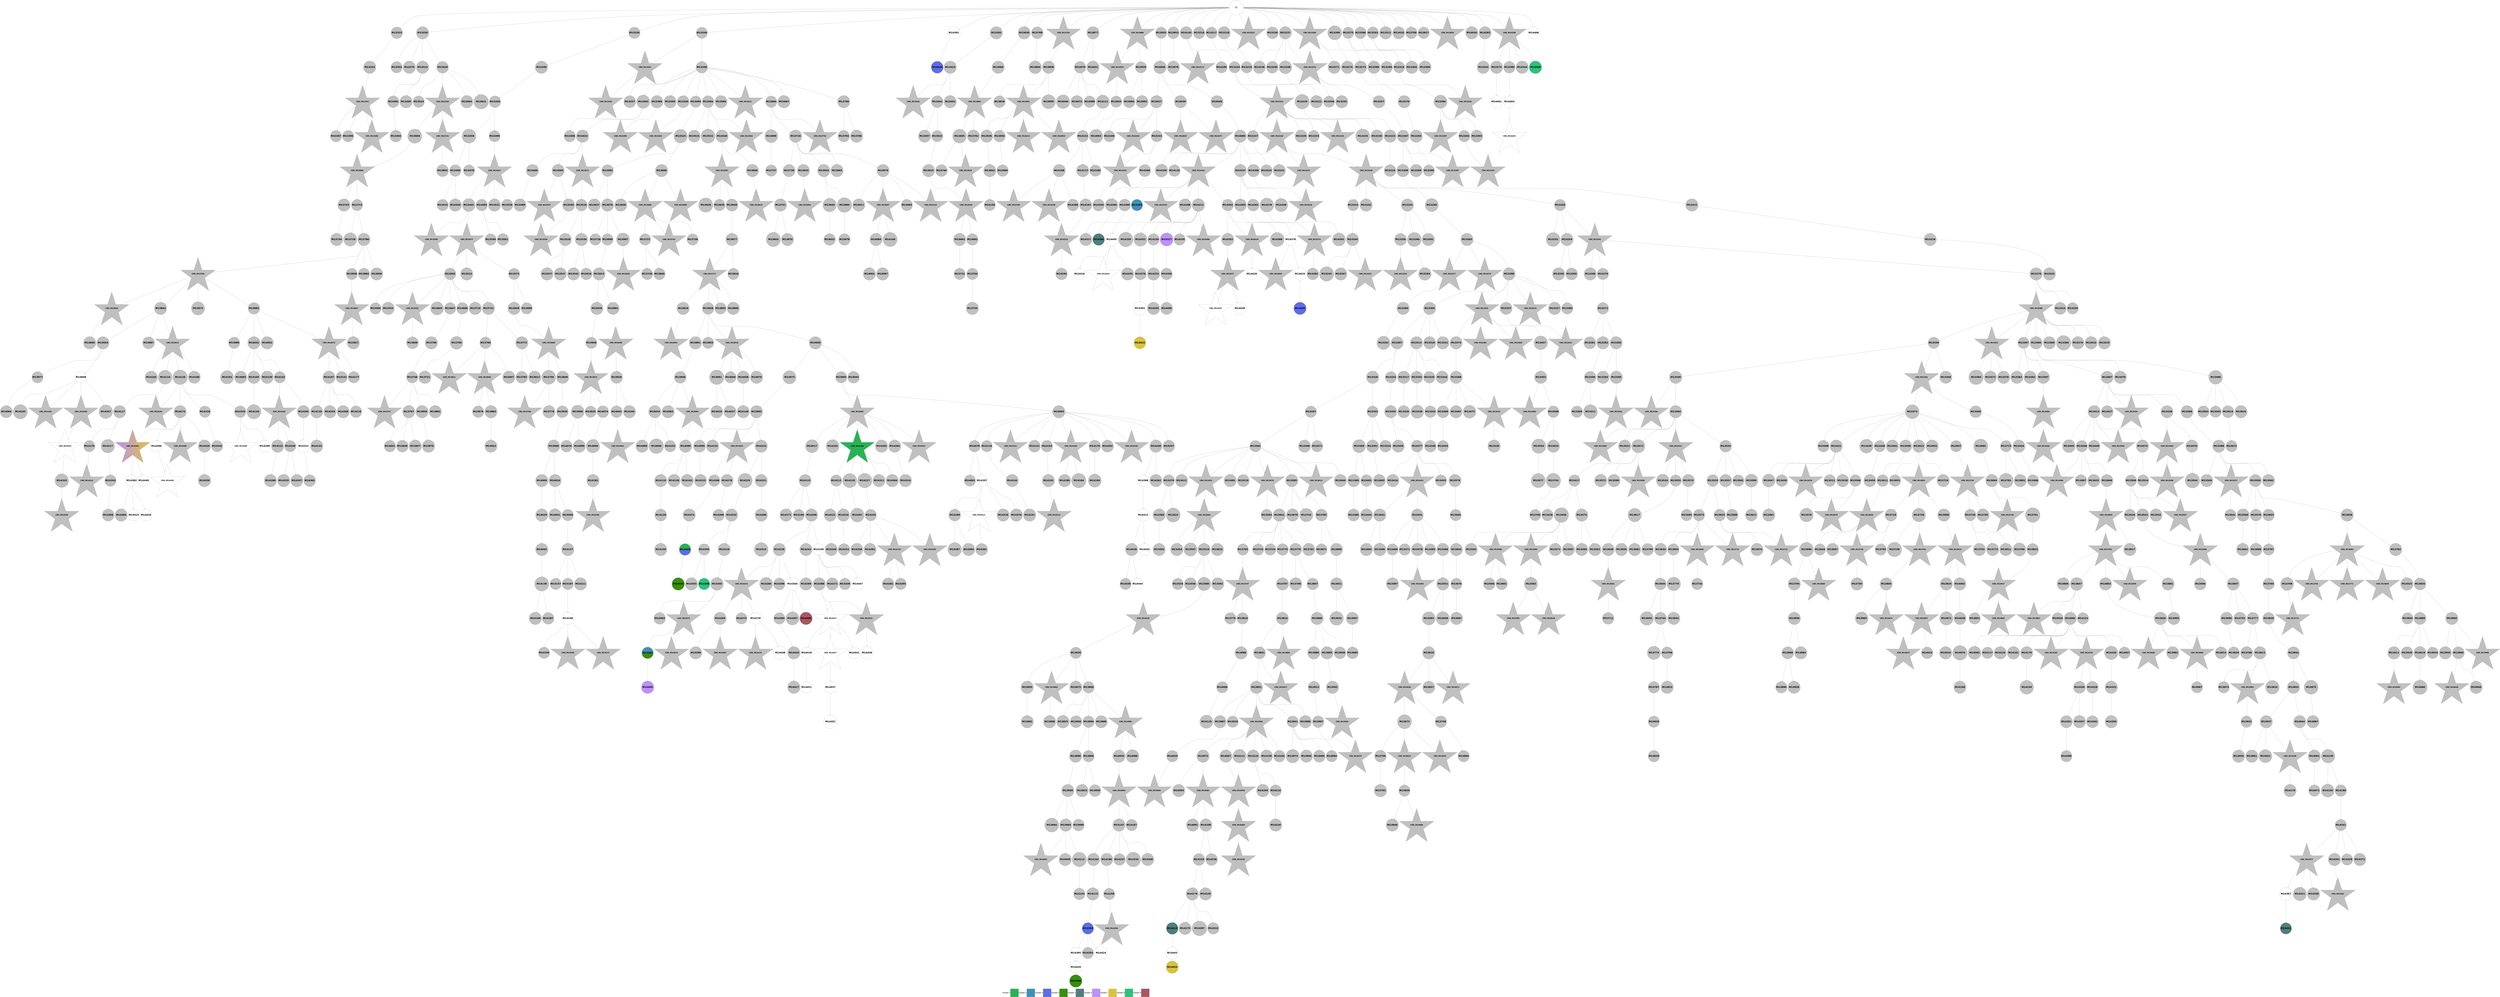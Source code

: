 digraph G { 
rankdir=TB;
13312 -> 13314;
13312 -> 13320;
13312 -> 13323;
13312 -> 13338;
13314 -> 13335;
13314 -> 13339;
14338 -> 14369;
13315 -> 13322;
14340 -> 14353;
14343 -> 14358;
14343 -> 14364;
13320 -> 13324;
13320 -> 13332;
13320 -> 13342;
13320 -> 13351;
13322 -> 13325;
13324 -> 13336;
14348 -> 14389;
14348 -> 14456;
13325 -> 13329;
13326 -> 13333;
14352 -> 14370;
14352 -> 14382;
13330 -> 13340;
13331 -> 13381;
13331 -> 13388;
13331 -> 13412;
13331 -> 13444;
13332 -> 13345;
14358 -> 14396;
13335 -> 13354;
13335 -> 13360;
14359 -> 14383;
14360 -> 14384;
13337 -> 13361;
13337 -> 13382;
13337 -> 13421;
13337 -> 13436;
13339 -> 13362;
14363 -> 14407;
13340 -> 13358;
13341 -> 13347;
13342 -> 13350;
13343 -> 13348;
13343 -> 13355;
13344 -> 13349;
13346 -> 13356;
13346 -> 13368;
13346 -> 13401;
13347 -> 13357;
13348 -> 13352;
14372 -> 14385;
14373 -> 14437;
13350 -> 13353;
14374 -> 14438;
14376 -> 14397;
13354 -> 13369;
13354 -> 13375;
13354 -> 13378;
13355 -> 13364;
13355 -> 13370;
13355 -> 13396;
13355 -> 13402;
13355 -> 13437;
13355 -> 13487;
13355 -> 13501;
13355 -> 13572;
13355 -> 13628;
13355 -> 13671;
13355 -> 13674;
13355 -> 13776;
13356 -> 13363;
13356 -> 13371;
14380 -> 14416;
13357 -> 13365;
13357 -> 13406;
14381 -> 14408;
13358 -> 13394;
13358 -> 13397;
13358 -> 13403;
14382 -> 14390;
14382 -> 14421;
13359 -> 13372;
13359 -> 13379;
13359 -> 13383;
14383 -> 14398;
13360 -> 13376;
13360 -> 13398;
13360 -> 13517;
14384 -> 14439;
14384 -> 14446;
14385 -> 14409;
14385 -> 14440;
13362 -> 13366;
13362 -> 13384;
14387 -> 14410;
13365 -> 13373;
13365 -> 13385;
14389 -> 14411;
14389 -> 14422;
14389 -> 14427;
14390 -> 14457;
14391 -> 14417;
13368 -> 13380;
13368 -> 13407;
13369 -> 13386;
13369 -> 13418;
13369 -> 13438;
13369 -> 13488;
13369 -> 13526;
13369 -> 13577;
13369 -> 13592;
13369 -> 13620;
13369 -> 13647;
14393 -> 14418;
14393 -> 14428;
13370 -> 13413;
13370 -> 13439;
13371 -> 13392;
13371 -> 13419;
13371 -> 13479;
13371 -> 13518;
13371 -> 13527;
13373 -> 13422;
13373 -> 13427;
13374 -> 13389;
13374 -> 13399;
13374 -> 13404;
13374 -> 13414;
14398 -> 14429;
14399 -> 14447;
13376 -> 13387;
13376 -> 13408;
14400 -> 14412;
14402 -> 14441;
14403 -> 14419;
13380 -> 13415;
13380 -> 13428;
13380 -> 13445;
13380 -> 13455;
13380 -> 13468;
13380 -> 13603;
13380 -> 13629;
13380 -> 13659;
13380 -> 13664;
13380 -> 13672;
13380 -> 13730;
13381 -> 13395;
13384 -> 13423;
13384 -> 13429;
13384 -> 13440;
13384 -> 13586;
13386 -> 13390;
13386 -> 13430;
14410 -> 14432;
13387 -> 13393;
14412 -> 14423;
14412 -> 14430;
14412 -> 14442;
13390 -> 13409;
14416 -> 14433;
14417 -> 14424;
14418 -> 14425;
14418 -> 14434;
14418 -> 14448;
13395 -> 13416;
13395 -> 13474;
13395 -> 13480;
13395 -> 13528;
14419 -> 14435;
14419 -> 14449;
13396 -> 13405;
14420 -> 14450;
13398 -> 13410;
13400 -> 13431;
14425 -> 14458;
14426 -> 14436;
13404 -> 13411;
14428 -> 14443;
13406 -> 13432;
13407 -> 13433;
13408 -> 13452;
14434 -> 14444;
13411 -> 13462;
14435 -> 14445;
14435 -> 14451;
13414 -> 13420;
13414 -> 13434;
13414 -> 13441;
13414 -> 13446;
13414 -> 13475;
13416 -> 13442;
14440 -> 14452;
14441 -> 14453;
13419 -> 13424;
13420 -> 13447;
13420 -> 13453;
13420 -> 13456;
13420 -> 13469;
13420 -> 13481;
14444 -> 14459;
13421 -> 13489;
13421 -> 13502;
13424 -> 13435;
13424 -> 13463;
13424 -> 13482;
14450 -> 14460;
13428 -> 13454;
13428 -> 13457;
13428 -> 13483;
13428 -> 13519;
13428 -> 13545;
13428 -> 13573;
13429 -> 13448;
13429 -> 13458;
13431 -> 13443;
13431 -> 13449;
13431 -> 13459;
13432 -> 13450;
13432 -> 13490;
13432 -> 13538;
13432 -> 13546;
13433 -> 13503;
13436 -> 13531;
13436 -> 13566;
13436 -> 13611;
13436 -> 13638;
13437 -> 13470;
13438 -> 13451;
13439 -> 13476;
13439 -> 13512;
13439 -> 13520;
13444 -> 13460;
13446 -> 13471;
13446 -> 13477;
13448 -> 13472;
13448 -> 13513;
13449 -> 13464;
13449 -> 13529;
13450 -> 13465;
13450 -> 13484;
13451 -> 13461;
13451 -> 13514;
13451 -> 13523;
13451 -> 13630;
13453 -> 13491;
13453 -> 13504;
13453 -> 13639;
13453 -> 13653;
13454 -> 13498;
13455 -> 13466;
13458 -> 13473;
13458 -> 13478;
13458 -> 13485;
13458 -> 13492;
13458 -> 13505;
13460 -> 13506;
13460 -> 13515;
13463 -> 13550;
13463 -> 13555;
13463 -> 13567;
13463 -> 13578;
13463 -> 13604;
13467 -> 13486;
13467 -> 13493;
13471 -> 13593;
13473 -> 13494;
13475 -> 13495;
13476 -> 13496;
13477 -> 13551;
13479 -> 13579;
13479 -> 13597;
13479 -> 13605;
13481 -> 13507;
13481 -> 13521;
13482 -> 13497;
13482 -> 13508;
13484 -> 13509;
13484 -> 13530;
13484 -> 13580;
13485 -> 13499;
13487 -> 13532;
13489 -> 13500;
13490 -> 13556;
13490 -> 13568;
13493 -> 13510;
13493 -> 13552;
13493 -> 13621;
13493 -> 13631;
13495 -> 13511;
13495 -> 13524;
13495 -> 13557;
13495 -> 13569;
13501 -> 13522;
13501 -> 13539;
13501 -> 13547;
13501 -> 13570;
13505 -> 13558;
13507 -> 13533;
13507 -> 13540;
13507 -> 13559;
13507 -> 13574;
13509 -> 13516;
13509 -> 13560;
13509 -> 13598;
13509 -> 13612;
13509 -> 13654;
13509 -> 13675;
13509 -> 13717;
13509 -> 13738;
13512 -> 13534;
13512 -> 13553;
13515 -> 13561;
13515 -> 13640;
13518 -> 13541;
13518 -> 13562;
13518 -> 13581;
13520 -> 13525;
13523 -> 13542;
13523 -> 13563;
13523 -> 13587;
13523 -> 13599;
13524 -> 13548;
13525 -> 13535;
13525 -> 13543;
13527 -> 13536;
13527 -> 13564;
13527 -> 13588;
13527 -> 13606;
13528 -> 13537;
13529 -> 13622;
13532 -> 13589;
13532 -> 13607;
13535 -> 13544;
13535 -> 13554;
13536 -> 13582;
13536 -> 13632;
13540 -> 13575;
13543 -> 13549;
13543 -> 13623;
13547 -> 13594;
13547 -> 13613;
13553 -> 13565;
13555 -> 13571;
13555 -> 13608;
13557 -> 13576;
13557 -> 13583;
13557 -> 13660;
13557 -> 13665;
13558 -> 13600;
13558 -> 13655;
13561 -> 13584;
13562 -> 13624;
13564 -> 13595;
13566 -> 13676;
13566 -> 13748;
13567 -> 13590;
13573 -> 13585;
13573 -> 13677;
13575 -> 13591;
13575 -> 13614;
13576 -> 13609;
13577 -> 13601;
13580 -> 13666;
13580 -> 13695;
13581 -> 13602;
13582 -> 13641;
13582 -> 13661;
13582 -> 13667;
13582 -> 13721;
13583 -> 13615;
13585 -> 13703;
13586 -> 13610;
13587 -> 13633;
13589 -> 13634;
13589 -> 13685;
13590 -> 13596;
13590 -> 13625;
13592 -> 13648;
13592 -> 13686;
13592 -> 13749;
13592 -> 13792;
13594 -> 13635;
13594 -> 13642;
13594 -> 13656;
13598 -> 13616;
13600 -> 13617;
13603 -> 13618;
13606 -> 13619;
13607 -> 13643;
13607 -> 13687;
13607 -> 13696;
13610 -> 13649;
13613 -> 13626;
13614 -> 13697;
13614 -> 13760;
13614 -> 13784;
13617 -> 13627;
13617 -> 13644;
13617 -> 13678;
13618 -> 13636;
13621 -> 13679;
13622 -> 13650;
13624 -> 13645;
13624 -> 13657;
13624 -> 13688;
13624 -> 13797;
13627 -> 13680;
13627 -> 13765;
13629 -> 13658;
13629 -> 13698;
13629 -> 13731;
13632 -> 13681;
13632 -> 13722;
13633 -> 13646;
13636 -> 13651;
13636 -> 13704;
13637 -> 13673;
13640 -> 13761;
13641 -> 13652;
13645 -> 13668;
13646 -> 13662;
13646 -> 13669;
13646 -> 13682;
13646 -> 13807;
13648 -> 13712;
13648 -> 13732;
13648 -> 13750;
13648 -> 13777;
13648 -> 13785;
13649 -> 13683;
13650 -> 13670;
13650 -> 13699;
13652 -> 13663;
13652 -> 13751;
13653 -> 13700;
13654 -> 13713;
13656 -> 13684;
13660 -> 13714;
13661 -> 13786;
13662 -> 13689;
13664 -> 13733;
13665 -> 13690;
13665 -> 13769;
13666 -> 13691;
13667 -> 13739;
13668 -> 13718;
13669 -> 13705;
13670 -> 13719;
13671 -> 13706;
13671 -> 13723;
13671 -> 13762;
13672 -> 13701;
13673 -> 13692;
13675 -> 13707;
13676 -> 13693;
13680 -> 13763;
13680 -> 13822;
13680 -> 13840;
13683 -> 13694;
13684 -> 13724;
13684 -> 13823;
13685 -> 13725;
13685 -> 13906;
13685 -> 13914;
13686 -> 13708;
13687 -> 13734;
13687 -> 13740;
13687 -> 13743;
13690 -> 13715;
13690 -> 13752;
13690 -> 13778;
13690 -> 13846;
13690 -> 13922;
13691 -> 13766;
13691 -> 13816;
13692 -> 13702;
13692 -> 13709;
13693 -> 13710;
13693 -> 13720;
13697 -> 13841;
13698 -> 13726;
13698 -> 13735;
13698 -> 13907;
13699 -> 13711;
13700 -> 13770;
13700 -> 13824;
13701 -> 13727;
13701 -> 13798;
13702 -> 13753;
13702 -> 13825;
13703 -> 13801;
13703 -> 13876;
13706 -> 13744;
13707 -> 13728;
13710 -> 13741;
13711 -> 13742;
13712 -> 13754;
13713 -> 13755;
13714 -> 13771;
13715 -> 13729;
13720 -> 13736;
13720 -> 13787;
13723 -> 13745;
13723 -> 13932;
13723 -> 13941;
13723 -> 13972;
13723 -> 13986;
13724 -> 13826;
13724 -> 13835;
13724 -> 13862;
13724 -> 13896;
13726 -> 13737;
13726 -> 13802;
13727 -> 13767;
13730 -> 13788;
13730 -> 13808;
13733 -> 13746;
13733 -> 13772;
13734 -> 13747;
13734 -> 13847;
13735 -> 13756;
13735 -> 13768;
13737 -> 13757;
13738 -> 13773;
13738 -> 13779;
13745 -> 13758;
13746 -> 13759;
13746 -> 13780;
13748 -> 13809;
13751 -> 13781;
13751 -> 13803;
13754 -> 13782;
13754 -> 13817;
13755 -> 13764;
13755 -> 13774;
13755 -> 13863;
13755 -> 13869;
13758 -> 13810;
13758 -> 13877;
13761 -> 13789;
13763 -> 13799;
13765 -> 13811;
13766 -> 13775;
13766 -> 13783;
13768 -> 13812;
13769 -> 13842;
13770 -> 13813;
13770 -> 13854;
13770 -> 13870;
13770 -> 13885;
13770 -> 13888;
13771 -> 13827;
13772 -> 13818;
13773 -> 13828;
13773 -> 13855;
13773 -> 13954;
13774 -> 13848;
13774 -> 13856;
13774 -> 13864;
13776 -> 13790;
13776 -> 13793;
13777 -> 13794;
13779 -> 13791;
13779 -> 13819;
13781 -> 13804;
13784 -> 13795;
13784 -> 13820;
13785 -> 13805;
13785 -> 13814;
13786 -> 13849;
13787 -> 13806;
13787 -> 13865;
13787 -> 13889;
13787 -> 13915;
13792 -> 13878;
13792 -> 13897;
13794 -> 13821;
13796 -> 13871;
13798 -> 13829;
13800 -> 13815;
13801 -> 13866;
13803 -> 13830;
13804 -> 13836;
13806 -> 13831;
13806 -> 13850;
13806 -> 13879;
13806 -> 13890;
13807 -> 13832;
13807 -> 13837;
13807 -> 13891;
13807 -> 13987;
13807 -> 13993;
13812 -> 13872;
13812 -> 13880;
13814 -> 13867;
13815 -> 13833;
13815 -> 13908;
13815 -> 13916;
13816 -> 13942;
13817 -> 14093;
13820 -> 13881;
13820 -> 13909;
13820 -> 13917;
13821 -> 13838;
13821 -> 13873;
13822 -> 13843;
13826 -> 13839;
13827 -> 13851;
13829 -> 13844;
13831 -> 13857;
13835 -> 13898;
13835 -> 13910;
13835 -> 13923;
13835 -> 13947;
13836 -> 13845;
13838 -> 13858;
13838 -> 13924;
13842 -> 13852;
13842 -> 13892;
13842 -> 13911;
13843 -> 13853;
13843 -> 13893;
13844 -> 13859;
13844 -> 13899;
13850 -> 13961;
13850 -> 13994;
13850 -> 14019;
13851 -> 13860;
13851 -> 13882;
13854 -> 13868;
13854 -> 14025;
13854 -> 14069;
13854 -> 14128;
13855 -> 13886;
13855 -> 13900;
13858 -> 13894;
13858 -> 13925;
13858 -> 13943;
13858 -> 13948;
13858 -> 13995;
13860 -> 13944;
13860 -> 14051;
13863 -> 13883;
13865 -> 13874;
13866 -> 13875;
13866 -> 13901;
13867 -> 13895;
13867 -> 13902;
13867 -> 13945;
13870 -> 13933;
13874 -> 13934;
13875 -> 13903;
13875 -> 13935;
13882 -> 13904;
13884 -> 13977;
13884 -> 14038;
13887 -> 13926;
13887 -> 13936;
13888 -> 13912;
13890 -> 13996;
13890 -> 14039;
13890 -> 14059;
13890 -> 14079;
13891 -> 13905;
13891 -> 13913;
13892 -> 13918;
13892 -> 13927;
13892 -> 14026;
13892 -> 14040;
13894 -> 14027;
13895 -> 13919;
13897 -> 13928;
13898 -> 13955;
13900 -> 13929;
13902 -> 13949;
13905 -> 13956;
13906 -> 13920;
13907 -> 13921;
13908 -> 13937;
13908 -> 13957;
13908 -> 14020;
13908 -> 14060;
13909 -> 13938;
13911 -> 13962;
13911 -> 13997;
13911 -> 14003;
13913 -> 13930;
13913 -> 13963;
13914 -> 13973;
13918 -> 13950;
13919 -> 14004;
13920 -> 13946;
13920 -> 13988;
13921 -> 13931;
13921 -> 14010;
13923 -> 13998;
13923 -> 14011;
13923 -> 14065;
13923 -> 14086;
13926 -> 13951;
13928 -> 13939;
13928 -> 13974;
13931 -> 13964;
13931 -> 13978;
13932 -> 13958;
13933 -> 13965;
13933 -> 13989;
13933 -> 14012;
13933 -> 14021;
13936 -> 13990;
13936 -> 13999;
13937 -> 13959;
13938 -> 13966;
13940 -> 14013;
13941 -> 13952;
13941 -> 13967;
13942 -> 13975;
13943 -> 13979;
13943 -> 14014;
13943 -> 14118;
13943 -> 14141;
13943 -> 14165;
13943 -> 14171;
13944 -> 13968;
13944 -> 14028;
13944 -> 14107;
13946 -> 13953;
13947 -> 13980;
13947 -> 14000;
13947 -> 14052;
13948 -> 13981;
13948 -> 14001;
13948 -> 14087;
13948 -> 14101;
13949 -> 13969;
13951 -> 13970;
13952 -> 14029;
13953 -> 13982;
13955 -> 14041;
13955 -> 14070;
13955 -> 14094;
13956 -> 13971;
13956 -> 13991;
13956 -> 14005;
13957 -> 13976;
13959 -> 14166;
13960 -> 13983;
13961 -> 13984;
13961 -> 14015;
13964 -> 14022;
13964 -> 14030;
13967 -> 13985;
13974 -> 13992;
13975 -> 14016;
13975 -> 14031;
13977 -> 14053;
13977 -> 14080;
13977 -> 14095;
13977 -> 14119;
13978 -> 14017;
13979 -> 14061;
13979 -> 14088;
13980 -> 14002;
13982 -> 14006;
13982 -> 14032;
13982 -> 14081;
13984 -> 14071;
13986 -> 14018;
13986 -> 14054;
13986 -> 14072;
13986 -> 14129;
13988 -> 14007;
13991 -> 14008;
13991 -> 14066;
13991 -> 14120;
13993 -> 14042;
13993 -> 14073;
13996 -> 14108;
13997 -> 14043;
13997 -> 14055;
13998 -> 14023;
13998 -> 14044;
14000 -> 14009;
14000 -> 14062;
14002 -> 14102;
14002 -> 14142;
14002 -> 14208;
14002 -> 14222;
14004 -> 14082;
14006 -> 14083;
14006 -> 14096;
14007 -> 14033;
14009 -> 14024;
14009 -> 14109;
14009 -> 14153;
14009 -> 14212;
14009 -> 14291;
14009 -> 14304;
14010 -> 14045;
14012 -> 14074;
14013 -> 14034;
14013 -> 14046;
14013 -> 14056;
14014 -> 14035;
14015 -> 14172;
14015 -> 14188;
14015 -> 14292;
14015 -> 14354;
14016 -> 14036;
14019 -> 14110;
14019 -> 14121;
14019 -> 14136;
14019 -> 14173;
14024 -> 14122;
14025 -> 14089;
14026 -> 14067;
14027 -> 14047;
14031 -> 14048;
14031 -> 14063;
14033 -> 14049;
14033 -> 14111;
14034 -> 14176;
14034 -> 14213;
14034 -> 14240;
14035 -> 14075;
14036 -> 14050;
14039 -> 14090;
14039 -> 14112;
14039 -> 14137;
14039 -> 14159;
14041 -> 14076;
14041 -> 14097;
14041 -> 14160;
14042 -> 14057;
14045 -> 14077;
14046 -> 14064;
14046 -> 14084;
14049 -> 14058;
14050 -> 14143;
14051 -> 14068;
14051 -> 14146;
14054 -> 14091;
14054 -> 14147;
14056 -> 14092;
14057 -> 14154;
14057 -> 14174;
14062 -> 14085;
14062 -> 14123;
14062 -> 14130;
14062 -> 14138;
14062 -> 14161;
14062 -> 14167;
14062 -> 14183;
14062 -> 14209;
14062 -> 14233;
14062 -> 14253;
14062 -> 14264;
14063 -> 14144;
14065 -> 14155;
14068 -> 14078;
14069 -> 14124;
14069 -> 14131;
14069 -> 14168;
14069 -> 14177;
14069 -> 14202;
14069 -> 14241;
14069 -> 14317;
14069 -> 14414;
14075 -> 14242;
14077 -> 14113;
14079 -> 14114;
14079 -> 14148;
14079 -> 14184;
14081 -> 14103;
14085 -> 14098;
14085 -> 14214;
14088 -> 14099;
14088 -> 14115;
14091 -> 14100;
14091 -> 14104;
14092 -> 14116;
14092 -> 14125;
14092 -> 14169;
14092 -> 14254;
14092 -> 14305;
14092 -> 14331;
14093 -> 14105;
14094 -> 14106;
14102 -> 14132;
14103 -> 14189;
14105 -> 14117;
14106 -> 14126;
14106 -> 14145;
14106 -> 14149;
14107 -> 14185;
14112 -> 14133;
14114 -> 14127;
14114 -> 14210;
14114 -> 14215;
14114 -> 14223;
14115 -> 14162;
14115 -> 14243;
14119 -> 14139;
14120 -> 14150;
14121 -> 14134;
14122 -> 14178;
14122 -> 14203;
14122 -> 14216;
14123 -> 14151;
14126 -> 14135;
14127 -> 14140;
14134 -> 14186;
14134 -> 14224;
14135 -> 14163;
14136 -> 14192;
14136 -> 14281;
14136 -> 14325;
14136 -> 14332;
14139 -> 14175;
14139 -> 14179;
14139 -> 14193;
14141 -> 14211;
14141 -> 14217;
14143 -> 14156;
14143 -> 14194;
14144 -> 14164;
14144 -> 14204;
14144 -> 14218;
14146 -> 14157;
14146 -> 14195;
14151 -> 14158;
14152 -> 14180;
14152 -> 14196;
14153 -> 14219;
14153 -> 14225;
14153 -> 14234;
14153 -> 14318;
14153 -> 14371;
14154 -> 14170;
14154 -> 14197;
14154 -> 14244;
14154 -> 14341;
14154 -> 14355;
14159 -> 14190;
14159 -> 14272;
14161 -> 14198;
14162 -> 14181;
14162 -> 14235;
14167 -> 14187;
14167 -> 14191;
14169 -> 14199;
14169 -> 14205;
14169 -> 14220;
14169 -> 14309;
14169 -> 14376;
14169 -> 14400;
14170 -> 14182;
14175 -> 14206;
14175 -> 14245;
14175 -> 14293;
14177 -> 14246;
14179 -> 14200;
14181 -> 14282;
14181 -> 14294;
14181 -> 14319;
14181 -> 14420;
14182 -> 14310;
14183 -> 14201;
14186 -> 14226;
14189 -> 14207;
14190 -> 14229;
14190 -> 14247;
14195 -> 14248;
14197 -> 14265;
14198 -> 14221;
14200 -> 14230;
14204 -> 14255;
14205 -> 14266;
14208 -> 14273;
14208 -> 14283;
14214 -> 14306;
14214 -> 14320;
14214 -> 14333;
14214 -> 14377;
14216 -> 14236;
14216 -> 14249;
14216 -> 14256;
14217 -> 14227;
14219 -> 14228;
14219 -> 14231;
14220 -> 14237;
14220 -> 14334;
14220 -> 14342;
14220 -> 14359;
14220 -> 14392;
14222 -> 14232;
14222 -> 14238;
14224 -> 14250;
14225 -> 14274;
14228 -> 14251;
14229 -> 14295;
14230 -> 14257;
14231 -> 14258;
14232 -> 14239;
14234 -> 14252;
14236 -> 14259;
14236 -> 14267;
14236 -> 14296;
14236 -> 14311;
14237 -> 14260;
14238 -> 14297;
14239 -> 14312;
14239 -> 14326;
14240 -> 14261;
14240 -> 14275;
14241 -> 14335;
14241 -> 14343;
13222 -> 13223;
13222 -> 13224;
13222 -> 13225;
13222 -> 13228;
13222 -> 13243;
13222 -> 13244;
13222 -> 13275;
13222 -> 13276;
13222 -> 13282;
13222 -> 13295;
13222 -> 13300;
13222 -> 13319;
13222 -> 13330;
13222 -> 13337;
13222 -> 13341;
13222 -> 13343;
13222 -> 13400;
13222 -> 13425;
13222 -> 13637;
13222 -> 13716;
13222 -> 13796;
13222 -> 13800;
13222 -> 13834;
13222 -> 13861;
13222 -> 13884;
13222 -> 13887;
13222 -> 13940;
13222 -> 13960;
13222 -> 14037;
13222 -> 14152;
13222 -> 14290;
13222 -> 14303;
13222 -> 14399;
13222 -> 14413;
14247 -> 14262;
14247 -> 14344;
13224 -> 13227;
14248 -> 14284;
14248 -> 14298;
14248 -> 14336;
14248 -> 14378;
13225 -> 13226;
14249 -> 14276;
13226 -> 13229;
14250 -> 14313;
13227 -> 13232;
13227 -> 13233;
14252 -> 14263;
14252 -> 14268;
14252 -> 14277;
14252 -> 14299;
13229 -> 13230;
14253 -> 14269;
14253 -> 14403;
13230 -> 13231;
14254 -> 14270;
14254 -> 14285;
14254 -> 14345;
14254 -> 14372;
14255 -> 14337;
14255 -> 14356;
14255 -> 14379;
13232 -> 13234;
13232 -> 13235;
13232 -> 13236;
13232 -> 13240;
13232 -> 13241;
13232 -> 13242;
14256 -> 14278;
14256 -> 14346;
14256 -> 14393;
14256 -> 14454;
13233 -> 13237;
13234 -> 13238;
13235 -> 13239;
13235 -> 13245;
14259 -> 14271;
14259 -> 14279;
14259 -> 14286;
14260 -> 14300;
14261 -> 14347;
14265 -> 14301;
13244 -> 13246;
13244 -> 13247;
13244 -> 13255;
13244 -> 13258;
13245 -> 13248;
13245 -> 13249;
13245 -> 13250;
13245 -> 13253;
13245 -> 13257;
14270 -> 14280;
14271 -> 14287;
14271 -> 14314;
13248 -> 13251;
14272 -> 14338;
14273 -> 14380;
13250 -> 13263;
13250 -> 13267;
13250 -> 13269;
13251 -> 13252;
13251 -> 13254;
13251 -> 13260;
14275 -> 14307;
13253 -> 13270;
14277 -> 14288;
14277 -> 14302;
13255 -> 13256;
14280 -> 14289;
13257 -> 13259;
13257 -> 13261;
13257 -> 13268;
14281 -> 14315;
14281 -> 14327;
14281 -> 14348;
14281 -> 14373;
13258 -> 13262;
13258 -> 13264;
14283 -> 14316;
14284 -> 14328;
14284 -> 14365;
14284 -> 14374;
13261 -> 13265;
13261 -> 13272;
14285 -> 14349;
14286 -> 14386;
14286 -> 14455;
13263 -> 13266;
13264 -> 13274;
14290 -> 14350;
13267 -> 13271;
14291 -> 14321;
13268 -> 13273;
13268 -> 13277;
13268 -> 13285;
14292 -> 14329;
13270 -> 13284;
13270 -> 13286;
13270 -> 13305;
14297 -> 14322;
13274 -> 13296;
13274 -> 13306;
13274 -> 13315;
14298 -> 14308;
13275 -> 13278;
13275 -> 13281;
13276 -> 13280;
13277 -> 13279;
13279 -> 13288;
13279 -> 13289;
13279 -> 13292;
14303 -> 14351;
14303 -> 14375;
14303 -> 14381;
14303 -> 14387;
13280 -> 13283;
14305 -> 14323;
13282 -> 13293;
13282 -> 13297;
14306 -> 14394;
14306 -> 14401;
13283 -> 13290;
14307 -> 14324;
13284 -> 13291;
13285 -> 13287;
13285 -> 13321;
13285 -> 13327;
14309 -> 14360;
14309 -> 14395;
14309 -> 14426;
14310 -> 14361;
14310 -> 14402;
14310 -> 14431;
13287 -> 13307;
13287 -> 13346;
13287 -> 13359;
13287 -> 13367;
13287 -> 13374;
13287 -> 13377;
13287 -> 13417;
13287 -> 13426;
13287 -> 13467;
14311 -> 14391;
14311 -> 14404;
14311 -> 14415;
14312 -> 14362;
14312 -> 14405;
13289 -> 13301;
13290 -> 13294;
13291 -> 13298;
13292 -> 13299;
13292 -> 13302;
13293 -> 13303;
14317 -> 14330;
13295 -> 13326;
14320 -> 14388;
13300 -> 13311;
13300 -> 13313;
13301 -> 13316;
13301 -> 13318;
14325 -> 14339;
13302 -> 13308;
14326 -> 14352;
13303 -> 13304;
13303 -> 13309;
13303 -> 13310;
14327 -> 14366;
13305 -> 13312;
13305 -> 13328;
13305 -> 13331;
13305 -> 13334;
13305 -> 13344;
13305 -> 13391;
14329 -> 14340;
14330 -> 14357;
14332 -> 14367;
14332 -> 14406;
13309 -> 13317;
14334 -> 14363;
14335 -> 14368;
13587 [shape=circle style=filled fillcolor=grey fontname="helvetica-bold" fontsize=56 label="M13580" width=4.54 height=2 ];
14012 [shape=star style=filled fillcolor=grey fontname="helvetica-bold" fontsize=42 label="CNV_M14005"];
14415 [shape=circle style=filled fillcolor="#aa5560" fontname="helvetica-bold" fontsize=56 label="M14408" width=1.25 height=2 ];
13582 [shape=circle style=filled fillcolor=grey fontname="helvetica-bold" fontsize=56 label="M13575" width=2.8 height=2 ];
13949 [shape=circle style=filled fillcolor=grey fontname="helvetica-bold" fontsize=56 label="M13942" width=1.47 height=2 ];
13737 [shape=star style=filled fillcolor=grey fontname="helvetica-bold" fontsize=42 label="CNV_M13730"];
13707 [shape=circle style=filled fillcolor=grey fontname="helvetica-bold" fontsize=56 label="M13700" width=4.36 height=2 ];
14343 [shape=circle style=filled fillcolor=grey fontname="helvetica-bold" fontsize=56 label="M14336" width=2.22 height=2 ];
13447 [shape=circle style=filled fillcolor=grey fontname="helvetica-bold" fontsize=56 label="M13440" width=4.37 height=2 ];
14401 [shape=circle style=filled fillcolor=grey fontname="helvetica-bold" fontsize=56 label="M14394" width=0.97 height=2 ];
13612 [shape=circle style=filled fillcolor=grey fontname="helvetica-bold" fontsize=56 label="M13605" width=4.44 height=2 ];
14237 [shape=circle style=filled fillcolor=grey fontname="helvetica-bold" fontsize=56 label="M14230" width=2.97 height=2 ];
13740 [shape=star style=filled fillcolor=grey fontname="helvetica-bold" fontsize=42 label="CNV_M13733"];
13920 [shape=circle style=filled fillcolor=grey fontname="helvetica-bold" fontsize=56 label="M13913" width=1.05 height=2 ];
14108 [shape=circle style=filled fillcolor=grey fontname="helvetica-bold" fontsize=56 label="M14101" width=4.51 height=2 ];
13780 [shape=circle style=filled fillcolor=grey fontname="helvetica-bold" fontsize=56 label="M13773" width=2.02 height=2 ];
13336 [shape=circle style=filled fillcolor=grey fontname="helvetica-bold" fontsize=56 label="M13329" width=2.15 height=2 ];
13620 [shape=star style=filled fillcolor=grey fontname="helvetica-bold" fontsize=42 label="CNV_M13613"];
13539 [shape=circle style=filled fillcolor=grey fontname="helvetica-bold" fontsize=56 label="M13532" width=4.79 height=2 ];
14054 [shape=star style=filled fillcolor=grey fontname="helvetica-bold" fontsize=42 label="CNV_M14047"];
13711 [shape=circle style=filled fillcolor=grey fontname="helvetica-bold" fontsize=56 label="M13704" width=3.86 height=2 ];
13697 [shape=circle style=filled fillcolor=grey fontname="helvetica-bold" fontsize=56 label="M13690" width=0.3 height=2 ];
14020 [shape=star style=filled fillcolor=grey fontname="helvetica-bold" fontsize=42 label="CNV_M14013"];
13393 [shape=circle style=filled fillcolor=grey fontname="helvetica-bold" fontsize=56 label="M13386" width=2.35 height=2 ];
13726 [shape=circle style=filled fillcolor=grey fontname="helvetica-bold" fontsize=56 label="M13719" width=2.22 height=2 ];
14391 [shape=circle style=filled fillcolor=grey fontname="helvetica-bold" fontsize=56 label="M14384" width=3.87 height=2 ];
14299 [shape=star style=filled fillcolor=grey fontname="helvetica-bold" fontsize=42 label="CNV_M14292"];
13714 [shape=circle style=filled fillcolor=grey fontname="helvetica-bold" fontsize=56 label="M13707" width=3.66 height=2 ];
13451 [shape=star style=filled fillcolor=grey fontname="helvetica-bold" fontsize=42 label="CNV_M13444"];
13632 [shape=circle style=filled fillcolor=grey fontname="helvetica-bold" fontsize=56 label="M13625" width=3.99 height=2 ];
13410 [shape=circle style=filled fillcolor=grey fontname="helvetica-bold" fontsize=56 label="M13403" width=1.61 height=2 ];
14375 [shape=circle style=filled fillcolor="#2ac379" fontname="helvetica-bold" fontsize=56 label="M14368" width=0.79 height=2 ];
13772 [shape=circle style=filled fillcolor=grey fontname="helvetica-bold" fontsize=56 label="M13765" width=0.57 height=2 ];
14114 [shape=circle style=filled fillcolor=grey fontname="helvetica-bold" fontsize=56 label="M14107" width=1.9 height=2 ];
13559 [shape=circle style=filled fillcolor=grey fontname="helvetica-bold" fontsize=56 label="M13552" width=0.41 height=2 ];
14064 [shape=star style=filled fillcolor=grey fontname="helvetica-bold" fontsize=42 label="CNV_M14057"];
14028 [shape=circle style=filled fillcolor=grey fontname="helvetica-bold" fontsize=56 label="M14021" width=4.47 height=2 ];
14334 [shape=circle style=filled fillcolor="#bd90fb" fontname="helvetica-bold" fontsize=56 label="M14327" width=4.45 height=2 ];
13784 [shape=circle style=filled fillcolor=grey fontname="helvetica-bold" fontsize=56 label="M13777" width=4.08 height=2 ];
13443 [shape=star style=filled fillcolor=grey fontname="helvetica-bold" fontsize=42 label="CNV_M13436"];
13527 [shape=circle style=filled fillcolor=grey fontname="helvetica-bold" fontsize=56 label="M13520" width=4.04 height=2 ];
13840 [shape=star style=filled fillcolor=grey fontname="helvetica-bold" fontsize=42 label="CNV_M13833"];
13326 [shape=circle style=filled fillcolor=grey fontname="helvetica-bold" fontsize=56 label="M13319" width=3.86 height=2 ];
14088 [shape=star style=filled fillcolor=grey fontname="helvetica-bold" fontsize=42 label="CNV_M14081"];
13795 [shape=circle style=filled fillcolor=grey fontname="helvetica-bold" fontsize=56 label="M13788" width=0.56 height=2 ];
13319 [shape=circle style=filled fillcolor=grey fontname="helvetica-bold" fontsize=56 label="M13312" width=1.7 height=2 ];
14304 [shape=star style=filled fillcolor=grey fontname="helvetica-bold" fontsize=42 label="CNV_M14297"];
13966 [shape=circle style=filled fillcolor=grey fontname="helvetica-bold" fontsize=56 label="M13959" width=1.56 height=2 ];
13646 [shape=circle style=filled fillcolor=grey fontname="helvetica-bold" fontsize=56 label="M13639" width=3.34 height=2 ];
13842 [shape=circle style=filled fillcolor=grey fontname="helvetica-bold" fontsize=56 label="M13835" width=2.32 height=2 ];
13990 [shape=circle style=filled fillcolor=grey fontname="helvetica-bold" fontsize=56 label="M13983" width=2.42 height=2 ];
13817 [shape=circle style=filled fillcolor=grey fontname="helvetica-bold" fontsize=56 label="M13810" width=3.28 height=2 ];
13606 [shape=circle style=filled fillcolor=grey fontname="helvetica-bold" fontsize=56 label="M13599" width=4.45 height=2 ];
13478 [shape=circle style=filled fillcolor=grey fontname="helvetica-bold" fontsize=56 label="M13471" width=3.91 height=2 ];
13543 [shape=circle style=filled fillcolor=grey fontname="helvetica-bold" fontsize=56 label="M13536" width=0.18 height=2 ];
13703 [shape=circle style=filled fillcolor=grey fontname="helvetica-bold" fontsize=56 label="M13696" width=4.83 height=2 ];
13731 [shape=circle style=filled fillcolor=grey fontname="helvetica-bold" fontsize=56 label="M13724" width=0.75 height=2 ];
14441 [shape=circle style=filled fillcolor=white fontname="helvetica-bold" fontsize=56 label="M14434" width=2.4 height=2 ];
14349 [shape=circle style=filled fillcolor=grey fontname="helvetica-bold" fontsize=56 label="M14342" width=4.43 height=2 ];
13917 [shape=circle style=filled fillcolor=grey fontname="helvetica-bold" fontsize=56 label="M13910" width=4.64 height=2 ];
13821 [shape=circle style=filled fillcolor=grey fontname="helvetica-bold" fontsize=56 label="M13814" width=2.09 height=2 ];
13923 [shape=star style=filled fillcolor=grey fontname="helvetica-bold" fontsize=42 label="CNV_M13916"];
14255 [shape=circle style=filled fillcolor=white fontname="helvetica-bold" fontsize=56 label="M14248" width=2.09 height=2 ];
13867 [shape=circle style=filled fillcolor=grey fontname="helvetica-bold" fontsize=56 label="M13860" width=0.05 height=2 ];
14079 [shape=star style=filled fillcolor=grey fontname="helvetica-bold" fontsize=42 label="CNV_M14072"];
13429 [shape=star style=filled fillcolor=grey fontname="helvetica-bold" fontsize=42 label="CNV_M13422"];
13292 [shape=circle style=filled fillcolor=grey fontname="helvetica-bold" fontsize=56 label="M13285" width=0.5 height=2 ];
13823 [shape=circle style=filled fillcolor=grey fontname="helvetica-bold" fontsize=56 label="M13816" width=3.62 height=2 ];
13473 [shape=circle style=filled fillcolor=grey fontname="helvetica-bold" fontsize=56 label="M13466" width=3.48 height=2 ];
13768 [shape=star style=filled fillcolor=grey fontname="helvetica-bold" fontsize=42 label="CNV_M13761"];
14163 [shape=circle style=filled fillcolor=grey fontname="helvetica-bold" fontsize=56 label="M14156" width=0.94 height=2 ];
13285 [shape=circle style=filled fillcolor=grey fontname="helvetica-bold" fontsize=56 label="M13278" width=0.18 height=2 ];
13844 [shape=star style=filled fillcolor=grey fontname="helvetica-bold" fontsize=42 label="CNV_M13837"];
13688 [shape=circle style=filled fillcolor=grey fontname="helvetica-bold" fontsize=56 label="M13681" width=1.28 height=2 ];
13359 [shape=star style=filled fillcolor=grey fontname="helvetica-bold" fontsize=42 label="CNV_M13352"];
13239 [shape=star style=filled fillcolor=grey fontname="helvetica-bold" fontsize=42 label="CNV_M13232"];
13968 [shape=circle style=filled fillcolor=grey fontname="helvetica-bold" fontsize=56 label="M13961" width=1.18 height=2 ];
13602 [shape=circle style=filled fillcolor=grey fontname="helvetica-bold" fontsize=56 label="M13595" width=3.14 height=2 ];
13337 [shape=circle style=filled fillcolor=grey fontname="helvetica-bold" fontsize=56 label="M13330" width=0.16 height=2 ];
13404 [shape=circle style=filled fillcolor=grey fontname="helvetica-bold" fontsize=56 label="M13397" width=1.24 height=2 ];
13497 [shape=circle style=filled fillcolor=grey fontname="helvetica-bold" fontsize=56 label="M13490" width=0.68 height=2 ];
13987 [shape=circle style=filled fillcolor=grey fontname="helvetica-bold" fontsize=56 label="M13980" width=2.12 height=2 ];
14454 [shape=circle style=filled fillcolor=white fontname="helvetica-bold" fontsize=56 label="M14447" width=1.95 height=2 ];
13900 [shape=circle style=filled fillcolor=grey fontname="helvetica-bold" fontsize=56 label="M13893" width=0.72 height=2 ];
13983 [shape=circle style=filled fillcolor=grey fontname="helvetica-bold" fontsize=56 label="M13976" width=0.36 height=2 ];
14392 [shape=star style=filled fillcolor=grey fontname="helvetica-bold" fontsize=42 label="CNV_M14385"];
13672 [shape=circle style=filled fillcolor=grey fontname="helvetica-bold" fontsize=56 label="M13665" width=4.84 height=2 ];
13496 [shape=circle style=filled fillcolor=grey fontname="helvetica-bold" fontsize=56 label="M13489" width=0.6 height=2 ];
14435 [shape=circle style=filled fillcolor=grey fontname="helvetica-bold" fontsize=56 label="M14428" width=0.07 height=2 ];
14090 [shape=circle style=filled fillcolor=grey fontname="helvetica-bold" fontsize=56 label="M14083" width=0.49 height=2 ];
13763 [shape=circle style=filled fillcolor=grey fontname="helvetica-bold" fontsize=56 label="M13756" width=2.52 height=2 ];
13653 [shape=circle style=filled fillcolor=grey fontname="helvetica-bold" fontsize=56 label="M13646" width=4.18 height=2 ];
14362 [shape=circle style=filled fillcolor=grey fontname="helvetica-bold" fontsize=56 label="M14355" width=1.77 height=2 ];
13490 [shape=circle style=filled fillcolor=grey fontname="helvetica-bold" fontsize=56 label="M13483" width=3.06 height=2 ];
13734 [shape=circle style=filled fillcolor=grey fontname="helvetica-bold" fontsize=56 label="M13727" width=3.31 height=2 ];
14425 [shape=circle style=filled fillcolor=white fontname="helvetica-bold" fontsize=56 label="M14418" width=3.33 height=2 ];
13744 [shape=circle style=filled fillcolor=grey fontname="helvetica-bold" fontsize=56 label="M13737" width=3.88 height=2 ];
13455 [shape=circle style=filled fillcolor=grey fontname="helvetica-bold" fontsize=56 label="M13448" width=3.8 height=2 ];
14280 [shape=star style=filled fillcolor=grey fontname="helvetica-bold" fontsize=42 label="CNV_M14273"];
14246 [shape=circle style=filled fillcolor=grey fontname="helvetica-bold" fontsize=56 label="M14239" width=4.68 height=2 ];
13483 [shape=star style=filled fillcolor=grey fontname="helvetica-bold" fontsize=42 label="CNV_M13476"];
14456 [shape=circle style=filled fillcolor=white fontname="helvetica-bold" fontsize=56 label="M14449" width=3.47 height=2 ];
13381 [shape=circle style=filled fillcolor=grey fontname="helvetica-bold" fontsize=56 label="M13374" width=1.53 height=2 ];
13782 [shape=circle style=filled fillcolor=grey fontname="helvetica-bold" fontsize=56 label="M13775" width=3.04 height=2 ];
13749 [shape=circle style=filled fillcolor=grey fontname="helvetica-bold" fontsize=56 label="M13742" width=4.55 height=2 ];
13764 [shape=star style=filled fillcolor=grey fontname="helvetica-bold" fontsize=42 label="CNV_M13757"];
13607 [shape=circle style=filled fillcolor=grey fontname="helvetica-bold" fontsize=56 label="M13600" width=1.33 height=2 ];
14069 [shape=circle style=filled fillcolor=grey fontname="helvetica-bold" fontsize=56 label="M14062" width=1.77 height=2 ];
14200 [shape=circle style=filled fillcolor=grey fontname="helvetica-bold" fontsize=56 label="M14193" width=2.06 height=2 ];
13306 [shape=circle style=filled fillcolor=grey fontname="helvetica-bold" fontsize=56 label="M13299" width=3.86 height=2 ];
13574 [shape=star style=filled fillcolor=grey fontname="helvetica-bold" fontsize=42 label="CNV_M13567"];
13994 [shape=circle style=filled fillcolor=grey fontname="helvetica-bold" fontsize=56 label="M13987" width=2.34 height=2 ];
14353 [shape=star style=filled fillcolor=grey fontname="helvetica-bold" fontsize=42 label="CNV_M14346"];
14284 [shape=star style=filled fillcolor=grey fontname="helvetica-bold" fontsize=42 label="CNV_M14277"];
13668 [shape=star style=filled fillcolor=grey fontname="helvetica-bold" fontsize=42 label="CNV_M13661"];
13869 [shape=circle style=filled fillcolor=grey fontname="helvetica-bold" fontsize=56 label="M13862" width=0.28 height=2 ];
13818 [shape=circle style=filled fillcolor=grey fontname="helvetica-bold" fontsize=56 label="M13811" width=0.13 height=2 ];
13981 [shape=circle style=filled fillcolor=grey fontname="helvetica-bold" fontsize=56 label="M13974" width=4.58 height=2 ];
13283 [shape=circle style=filled fillcolor=grey fontname="helvetica-bold" fontsize=56 label="M13276" width=1.69 height=2 ];
14328 [shape=circle style=filled fillcolor=grey fontname="helvetica-bold" fontsize=56 label="M14321" width=4.56 height=2 ];
13367 [shape=circle style=filled fillcolor=grey fontname="helvetica-bold" fontsize=56 label="M13360" width=4.95 height=2 ];
14004 [shape=circle style=filled fillcolor=grey fontname="helvetica-bold" fontsize=56 label="M13997" width=2.69 height=2 ];
13320 [shape=circle style=filled fillcolor=grey fontname="helvetica-bold" fontsize=56 label="M13313" width=0.01 height=2 ];
13407 [shape=circle style=filled fillcolor=grey fontname="helvetica-bold" fontsize=56 label="M13400" width=2.46 height=2 ];
13762 [shape=star style=filled fillcolor=grey fontname="helvetica-bold" fontsize=42 label="CNV_M13755"];
13722 [shape=star style=filled fillcolor=grey fontname="helvetica-bold" fontsize=42 label="CNV_M13715"];
13758 [shape=circle style=filled fillcolor=grey fontname="helvetica-bold" fontsize=56 label="M13751" width=0.55 height=2 ];
14330 [shape=circle style=filled fillcolor=grey fontname="helvetica-bold" fontsize=56 label="M14323" width=1.17 height=2 ];
13755 [shape=circle style=filled fillcolor=grey fontname="helvetica-bold" fontsize=56 label="M13748" width=3.68 height=2 ];
14360 [shape=circle style=filled fillcolor=grey fontname="helvetica-bold" fontsize=56 label="M14353" width=1.45 height=2 ];
13783 [shape=circle style=filled fillcolor=grey fontname="helvetica-bold" fontsize=56 label="M13776" width=1.81 height=2 ];
13511 [shape=circle style=filled fillcolor=grey fontname="helvetica-bold" fontsize=56 label="M13504" width=0.82 height=2 ];
13742 [shape=circle style=filled fillcolor=grey fontname="helvetica-bold" fontsize=56 label="M13735" width=0.33 height=2 ];
13516 [shape=circle style=filled fillcolor=grey fontname="helvetica-bold" fontsize=56 label="M13509" width=3.68 height=2 ];
14332 [shape=circle style=filled fillcolor=grey fontname="helvetica-bold" fontsize=56 label="M14325" width=2.73 height=2 ];
14285 [shape=circle style=filled fillcolor=grey fontname="helvetica-bold" fontsize=56 label="M14278" width=4.72 height=2 ];
13642 [shape=circle style=filled fillcolor=grey fontname="helvetica-bold" fontsize=56 label="M13635" width=3.02 height=2 ];
13308 [shape=star style=filled fillcolor=grey fontname="helvetica-bold" fontsize=42 label="CNV_M13301"];
13665 [shape=circle style=filled fillcolor=grey fontname="helvetica-bold" fontsize=56 label="M13658" width=0.67 height=2 ];
14204 [shape=circle style=filled fillcolor=grey fontname="helvetica-bold" fontsize=56 label="M14197" width=3.28 height=2 ];
13837 [shape=circle style=filled fillcolor=grey fontname="helvetica-bold" fontsize=56 label="M13830" width=2.38 height=2 ];
13350 [shape=circle style=filled fillcolor=grey fontname="helvetica-bold" fontsize=56 label="M13343" width=2.81 height=2 ];
13364 [shape=circle style=filled fillcolor=grey fontname="helvetica-bold" fontsize=56 label="M13357" width=4.1 height=2 ];
13507 [shape=circle style=filled fillcolor=grey fontname="helvetica-bold" fontsize=56 label="M13500" width=3.41 height=2 ];
13664 [shape=circle style=filled fillcolor=grey fontname="helvetica-bold" fontsize=56 label="M13657" width=3.55 height=2 ];
14133 [shape=circle style=filled fillcolor=grey fontname="helvetica-bold" fontsize=56 label="M14126" width=4.85 height=2 ];
13489 [shape=circle style=filled fillcolor=grey fontname="helvetica-bold" fontsize=56 label="M13482" width=3.96 height=2 ];
13608 [shape=circle style=filled fillcolor=grey fontname="helvetica-bold" fontsize=56 label="M13601" width=3.91 height=2 ];
14049 [shape=circle style=filled fillcolor=grey fontname="helvetica-bold" fontsize=56 label="M14042" width=2.63 height=2 ];
13827 [shape=circle style=filled fillcolor=grey fontname="helvetica-bold" fontsize=56 label="M13820" width=2.52 height=2 ];
13510 [shape=circle style=filled fillcolor=grey fontname="helvetica-bold" fontsize=56 label="M13503" width=2.73 height=2 ];
14257 [shape=circle style=filled fillcolor=grey fontname="helvetica-bold" fontsize=56 label="M14250" width=2.64 height=2 ];
13462 [shape=star style=filled fillcolor=grey fontname="helvetica-bold" fontsize=42 label="CNV_M13455"];
13882 [shape=circle style=filled fillcolor=grey fontname="helvetica-bold" fontsize=56 label="M13875" width=4.77 height=2 ];
13771 [shape=circle style=filled fillcolor=grey fontname="helvetica-bold" fontsize=56 label="M13764" width=3.14 height=2 ];
13897 [shape=circle style=filled fillcolor=grey fontname="helvetica-bold" fontsize=56 label="M13890" width=0.8 height=2 ];
14215 [shape=circle style=filled fillcolor=grey fontname="helvetica-bold" fontsize=56 label="M14208" width=1.78 height=2 ];
13943 [shape=star style=filled fillcolor=grey fontname="helvetica-bold" fontsize=42 label="CNV_M13936"];
13811 [shape=circle style=filled fillcolor=grey fontname="helvetica-bold" fontsize=56 label="M13804" width=3.32 height=2 ];
13681 [shape=circle style=filled fillcolor=grey fontname="helvetica-bold" fontsize=56 label="M13674" width=1.93 height=2 ];
14419 [shape=circle style=filled fillcolor=white fontname="helvetica-bold" fontsize=56 label="M14412" width=1.72 height=2 ];
14121 [shape=circle style=filled fillcolor=grey fontname="helvetica-bold" fontsize=56 label="M14114" width=4.73 height=2 ];
13727 [shape=star style=filled fillcolor=grey fontname="helvetica-bold" fontsize=42 label="CNV_M13720"];
13601 [shape=circle style=filled fillcolor=grey fontname="helvetica-bold" fontsize=56 label="M13594" width=3.29 height=2 ];
14445 [shape=circle style=filled fillcolor=grey fontname="helvetica-bold" fontsize=56 label="M14438" width=3.81 height=2 ];
14364 [shape=circle style=filled fillcolor=grey fontname="helvetica-bold" fontsize=56 label="M14357" width=1.28 height=2 ];
14033 [shape=circle style=filled fillcolor=grey fontname="helvetica-bold" fontsize=56 label="M14026" width=2.25 height=2 ];
13985 [shape=circle style=filled fillcolor=grey fontname="helvetica-bold" fontsize=56 label="M13978" width=3.95 height=2 ];
14357 [shape=circle style=filled fillcolor=grey fontname="helvetica-bold" fontsize=56 label="M14350" width=1.06 height=2 ];
13874 [shape=star style=filled fillcolor=grey fontname="helvetica-bold" fontsize=42 label="CNV_M13867"];
13604 [shape=circle style=filled fillcolor=grey fontname="helvetica-bold" fontsize=56 label="M13597" width=0.14 height=2 ];
13769 [shape=circle style=filled fillcolor=grey fontname="helvetica-bold" fontsize=56 label="M13762" width=0.66 height=2 ];
13534 [shape=star style=filled fillcolor=grey fontname="helvetica-bold" fontsize=42 label="CNV_M13527"];
14389 [shape=circle style=filled fillcolor=white fontname="helvetica-bold" fontsize=56 label="M14382" width=3.82 height=2 ];
13701 [shape=circle style=filled fillcolor=grey fontname="helvetica-bold" fontsize=56 label="M13694" width=1.26 height=2 ];
14141 [shape=circle style=filled fillcolor=grey fontname="helvetica-bold" fontsize=56 label="M14134" width=1.72 height=2 ];
14321 [shape=circle style=filled fillcolor=grey fontname="helvetica-bold" fontsize=56 label="M14314" width=0.7 height=2 ];
13836 [shape=circle style=filled fillcolor=grey fontname="helvetica-bold" fontsize=56 label="M13829" width=3.55 height=2 ];
13908 [shape=star style=filled fillcolor=grey fontname="helvetica-bold" fontsize=42 label="CNV_M13901"];
14367 [shape=star style=filled fillcolor=white fontname="helvetica-bold" fontsize=42 label="CNV_M14360"];
13621 [shape=circle style=filled fillcolor=grey fontname="helvetica-bold" fontsize=56 label="M13614" width=4.05 height=2 ];
13830 [shape=circle style=filled fillcolor=grey fontname="helvetica-bold" fontsize=56 label="M13823" width=0.52 height=2 ];
13377 [shape=circle style=filled fillcolor=grey fontname="helvetica-bold" fontsize=56 label="M13370" width=1.77 height=2 ];
13590 [shape=circle style=filled fillcolor=grey fontname="helvetica-bold" fontsize=56 label="M13583" width=4.55 height=2 ];
14243 [shape=circle style=filled fillcolor=grey fontname="helvetica-bold" fontsize=56 label="M14236" width=2.45 height=2 ];
14296 [shape=circle style=filled fillcolor=grey fontname="helvetica-bold" fontsize=56 label="M14289" width=2.7 height=2 ];
13298 [shape=circle style=filled fillcolor=grey fontname="helvetica-bold" fontsize=56 label="M13291" width=4.53 height=2 ];
14017 [shape=circle style=filled fillcolor=grey fontname="helvetica-bold" fontsize=56 label="M14010" width=0.54 height=2 ];
13502 [shape=circle style=filled fillcolor=grey fontname="helvetica-bold" fontsize=56 label="M13495" width=0.25 height=2 ];
13808 [shape=circle style=filled fillcolor=grey fontname="helvetica-bold" fontsize=56 label="M13801" width=0.91 height=2 ];
13710 [shape=circle style=filled fillcolor=grey fontname="helvetica-bold" fontsize=56 label="M13703" width=1.24 height=2 ];
14030 [shape=circle style=filled fillcolor=grey fontname="helvetica-bold" fontsize=56 label="M14023" width=2.83 height=2 ];
13499 [shape=star style=filled fillcolor=grey fontname="helvetica-bold" fontsize=42 label="CNV_M13492"];
14169 [shape=star style=filled fillcolor=grey fontname="helvetica-bold" fontsize=42 label="CNV_M14162"];
13617 [shape=circle style=filled fillcolor=grey fontname="helvetica-bold" fontsize=56 label="M13610" width=0.57 height=2 ];
13886 [shape=circle style=filled fillcolor=grey fontname="helvetica-bold" fontsize=56 label="M13879" width=2.94 height=2 ];
14008 [shape=star style=filled fillcolor=grey fontname="helvetica-bold" fontsize=42 label="CNV_M14001"];
13576 [shape=circle style=filled fillcolor=grey fontname="helvetica-bold" fontsize=56 label="M13569" width=0.13 height=2 ];
13677 [shape=star style=filled fillcolor=grey fontname="helvetica-bold" fontsize=42 label="CNV_M13670"];
14036 [shape=circle style=filled fillcolor=grey fontname="helvetica-bold" fontsize=56 label="M14029" width=1.94 height=2 ];
13452 [shape=circle style=filled fillcolor=grey fontname="helvetica-bold" fontsize=56 label="M13445" width=1.46 height=2 ];
13825 [shape=star style=filled fillcolor=grey fontname="helvetica-bold" fontsize=42 label="CNV_M13818"];
13257 [shape=circle style=filled fillcolor=grey fontname="helvetica-bold" fontsize=56 label="M13250" width=3.34 height=2 ];
13629 [shape=circle style=filled fillcolor=grey fontname="helvetica-bold" fontsize=56 label="M13622" width=1.13 height=2 ];
13833 [shape=circle style=filled fillcolor=grey fontname="helvetica-bold" fontsize=56 label="M13826" width=4.01 height=2 ];
13296 [shape=circle style=filled fillcolor=grey fontname="helvetica-bold" fontsize=56 label="M13289" width=1.66 height=2 ];
14337 [shape=circle style=filled fillcolor=grey fontname="helvetica-bold" fontsize=56 label="M14330" width=3.56 height=2 ];
13673 [shape=circle style=filled fillcolor=grey fontname="helvetica-bold" fontsize=56 label="M13666" width=0.97 height=2 ];
13976 [shape=circle style=filled fillcolor=grey fontname="helvetica-bold" fontsize=56 label="M13969" width=3.94 height=2 ];
13824 [shape=circle style=filled fillcolor=grey fontname="helvetica-bold" fontsize=56 label="M13817" width=1.45 height=2 ];
14325 [shape=circle style=filled fillcolor=grey fontname="helvetica-bold" fontsize=56 label="M14318" width=3.41 height=2 ];
14039 [shape=circle style=filled fillcolor=grey fontname="helvetica-bold" fontsize=56 label="M14032" width=1.38 height=2 ];
13334 [shape=circle style=filled fillcolor=grey fontname="helvetica-bold" fontsize=56 label="M13327" width=0.4 height=2 ];
14105 [shape=circle style=filled fillcolor=grey fontname="helvetica-bold" fontsize=56 label="M14098" width=3.59 height=2 ];
13999 [shape=circle style=filled fillcolor=grey fontname="helvetica-bold" fontsize=56 label="M13992" width=2.04 height=2 ];
13641 [shape=circle style=filled fillcolor=grey fontname="helvetica-bold" fontsize=56 label="M13634" width=1.4 height=2 ];
13387 [shape=circle style=filled fillcolor=grey fontname="helvetica-bold" fontsize=56 label="M13380" width=1.83 height=2 ];
14152 [shape=circle style=filled fillcolor=grey fontname="helvetica-bold" fontsize=56 label="M14145" width=0.7 height=2 ];
13759 [shape=circle style=filled fillcolor=grey fontname="helvetica-bold" fontsize=56 label="M13752" width=1.35 height=2 ];
13392 [shape=star style=filled fillcolor=grey fontname="helvetica-bold" fontsize=42 label="CNV_M13385"];
14355 [shape=circle style=filled fillcolor=grey fontname="helvetica-bold" fontsize=56 label="M14348" width=0.58 height=2 ];
14338 [shape=circle style=filled fillcolor=white fontname="helvetica-bold" fontsize=56 label="M14331" width=0.28 height=2 ];
13339 [shape=circle style=filled fillcolor=grey fontname="helvetica-bold" fontsize=56 label="M13332" width=3.76 height=2 ];
13974 [shape=circle style=filled fillcolor=grey fontname="helvetica-bold" fontsize=56 label="M13967" width=2.09 height=2 ];
14099 [shape=circle style=filled fillcolor=grey fontname="helvetica-bold" fontsize=56 label="M14092" width=1.43 height=2 ];
14361 [shape=circle style=filled fillcolor=grey fontname="helvetica-bold" fontsize=56 label="M14354" width=3.6 height=2 ];
14181 [shape=circle style=filled fillcolor=grey fontname="helvetica-bold" fontsize=56 label="M14174" width=0.79 height=2 ];
13789 [shape=circle style=filled fillcolor=grey fontname="helvetica-bold" fontsize=56 label="M13782" width=3.74 height=2 ];
13485 [shape=circle style=filled fillcolor=grey fontname="helvetica-bold" fontsize=56 label="M13478" width=0.84 height=2 ];
14420 [shape=circle style=filled fillcolor="#517f7b" fontname="helvetica-bold" fontsize=56 label="M14413" width=2.59 height=2 ];
14277 [shape=star style=filled fillcolor=grey fontname="helvetica-bold" fontsize=42 label="CNV_M14270"];
13870 [shape=circle style=filled fillcolor=grey fontname="helvetica-bold" fontsize=56 label="M13863" width=1.87 height=2 ];
13228 [shape=star style=filled fillcolor=grey fontname="helvetica-bold" fontsize=42 label="CNV_M13221"];
14187 [shape=circle style=filled fillcolor=grey fontname="helvetica-bold" fontsize=56 label="M14180" width=0.33 height=2 ];
13264 [shape=circle style=filled fillcolor=grey fontname="helvetica-bold" fontsize=56 label="M13257" width=2.06 height=2 ];
13380 [shape=circle style=filled fillcolor=grey fontname="helvetica-bold" fontsize=56 label="M13373" width=4.74 height=2 ];
14279 [shape=circle style=filled fillcolor=grey fontname="helvetica-bold" fontsize=56 label="M14272" width=3.55 height=2 ];
14076 [shape=circle style=filled fillcolor=grey fontname="helvetica-bold" fontsize=56 label="M14069" width=0.01 height=2 ];
14382 [shape=star style=filled fillcolor=grey fontname="helvetica-bold" fontsize=42 label="CNV_M14375"];
13779 [shape=circle style=filled fillcolor=grey fontname="helvetica-bold" fontsize=56 label="M13772" width=0.34 height=2 ];
13835 [shape=circle style=filled fillcolor=grey fontname="helvetica-bold" fontsize=56 label="M13828" width=2.46 height=2 ];
13550 [shape=circle style=filled fillcolor=grey fontname="helvetica-bold" fontsize=56 label="M13543" width=0.03 height=2 ];
14240 [shape=circle style=filled fillcolor=grey fontname="helvetica-bold" fontsize=56 label="M14233" width=3.55 height=2 ];
14024 [shape=circle style=filled fillcolor=grey fontname="helvetica-bold" fontsize=56 label="M14017" width=4.46 height=2 ];
14241 [shape=star style=filled fillcolor=grey fontname="helvetica-bold" fontsize=42 label="CNV_M14234"];
14038 [shape=circle style=filled fillcolor=grey fontname="helvetica-bold" fontsize=56 label="M14031" width=1.35 height=2 ];
13656 [shape=circle style=filled fillcolor=grey fontname="helvetica-bold" fontsize=56 label="M13649" width=2.2 height=2 ];
14226 [shape=star style=filled fillcolor=grey fontname="helvetica-bold" fontsize=42 label="CNV_M14219"];
13414 [shape=circle style=filled fillcolor=grey fontname="helvetica-bold" fontsize=56 label="M13407" width=2.14 height=2 ];
13980 [shape=circle style=filled fillcolor=grey fontname="helvetica-bold" fontsize=56 label="M13973" width=4.51 height=2 ];
14058 [shape=star style=filled fillcolor=grey fontname="helvetica-bold" fontsize=42 label="CNV_M14051"];
13806 [shape=star style=filled fillcolor=grey fontname="helvetica-bold" fontsize=42 label="CNV_M13799"];
14041 [shape=circle style=filled fillcolor=grey fontname="helvetica-bold" fontsize=56 label="M14034" width=0.71 height=2 ];
14220 [shape=circle style=filled fillcolor=grey fontname="helvetica-bold" fontsize=56 label="M14213" width=4.32 height=2 ];
13448 [shape=circle style=filled fillcolor=grey fontname="helvetica-bold" fontsize=56 label="M13441" width=1.97 height=2 ];
14213 [shape=star style=filled fillcolor=grey fontname="helvetica-bold" fontsize=42 label="CNV_M14206"];
13942 [shape=circle style=filled fillcolor=grey fontname="helvetica-bold" fontsize=56 label="M13935" width=4.02 height=2 ];
13526 [shape=circle style=filled fillcolor=grey fontname="helvetica-bold" fontsize=56 label="M13519" width=2.2 height=2 ];
13890 [shape=circle style=filled fillcolor=grey fontname="helvetica-bold" fontsize=56 label="M13883" width=3.95 height=2 ];
14183 [shape=circle style=filled fillcolor=grey fontname="helvetica-bold" fontsize=56 label="M14176" width=2.39 height=2 ];
13667 [shape=star style=filled fillcolor=grey fontname="helvetica-bold" fontsize=42 label="CNV_M13660"];
13524 [shape=star style=filled fillcolor=grey fontname="helvetica-bold" fontsize=42 label="CNV_M13517"];
13639 [shape=circle style=filled fillcolor=grey fontname="helvetica-bold" fontsize=56 label="M13632" width=1.29 height=2 ];
14201 [shape=circle style=filled fillcolor=grey fontname="helvetica-bold" fontsize=56 label="M14194" width=4.45 height=2 ];
13634 [shape=circle style=filled fillcolor=grey fontname="helvetica-bold" fontsize=56 label="M13627" width=0.12 height=2 ];
13894 [shape=circle style=filled fillcolor=grey fontname="helvetica-bold" fontsize=56 label="M13887" width=0.24 height=2 ];
14256 [shape=circle style=filled fillcolor=white fontname="helvetica-bold" fontsize=56 label="M14249" width=3.82 height=2 ];
14286 [shape=circle style=filled fillcolor=white fontname="helvetica-bold" fontsize=56 label="M14279" width=2.45 height=2 ];
13931 [shape=circle style=filled fillcolor=grey fontname="helvetica-bold" fontsize=56 label="M13924" width=1.39 height=2 ];
13717 [shape=circle style=filled fillcolor=grey fontname="helvetica-bold" fontsize=56 label="M13710" width=0.61 height=2 ];
14189 [shape=circle style=filled fillcolor=grey fontname="helvetica-bold" fontsize=56 label="M14182" width=1.62 height=2 ];
13268 [shape=star style=filled fillcolor=grey fontname="helvetica-bold" fontsize=42 label="CNV_M13261"];
13465 [shape=star style=filled fillcolor=grey fontname="helvetica-bold" fontsize=42 label="CNV_M13458"];
13580 [shape=circle style=filled fillcolor=grey fontname="helvetica-bold" fontsize=56 label="M13573" width=3.71 height=2 ];
13288 [shape=circle style=filled fillcolor=grey fontname="helvetica-bold" fontsize=56 label="M13281" width=2.2 height=2 ];
14164 [shape=circle style=filled fillcolor=grey fontname="helvetica-bold" fontsize=56 label="M14157" width=3.83 height=2 ];
14451 [shape=circle style=filled fillcolor=white fontname="helvetica-bold" fontsize=56 label="M14444" width=3.13 height=2 ];
13416 [shape=circle style=filled fillcolor=grey fontname="helvetica-bold" fontsize=56 label="M13409" width=2.2 height=2 ];
14106 [shape=circle style=filled fillcolor=grey fontname="helvetica-bold" fontsize=56 label="M14099" width=0.81 height=2 ];
13474 [shape=circle style=filled fillcolor=grey fontname="helvetica-bold" fontsize=56 label="M13467" width=1.56 height=2 ];
13374 [shape=circle style=filled fillcolor=grey fontname="helvetica-bold" fontsize=56 label="M13367" width=3.68 height=2 ];
14457 [shape=circle style=filled fillcolor="#bd90fb" fontname="helvetica-bold" fontsize=56 label="M14450" width=1.97 height=2 ];
14144 [shape=circle style=filled fillcolor=grey fontname="helvetica-bold" fontsize=56 label="M14137" width=0.64 height=2 ];
14274 [shape=circle style=filled fillcolor=grey fontname="helvetica-bold" fontsize=56 label="M14267" width=4.71 height=2 ];
13486 [shape=circle style=filled fillcolor=grey fontname="helvetica-bold" fontsize=56 label="M13479" width=1.84 height=2 ];
13774 [shape=circle style=filled fillcolor=grey fontname="helvetica-bold" fontsize=56 label="M13767" width=1.26 height=2 ];
13321 [shape=circle style=filled fillcolor=grey fontname="helvetica-bold" fontsize=56 label="M13314" width=4.1 height=2 ];
13360 [shape=circle style=filled fillcolor=grey fontname="helvetica-bold" fontsize=56 label="M13353" width=3.49 height=2 ];
13733 [shape=star style=filled fillcolor=grey fontname="helvetica-bold" fontsize=42 label="CNV_M13726"];
14061 [shape=circle style=filled fillcolor=grey fontname="helvetica-bold" fontsize=56 label="M14054" width=0.93 height=2 ];
14035 [shape=star style=filled fillcolor=grey fontname="helvetica-bold" fontsize=42 label="CNV_M14028"];
14342 [shape=circle style=filled fillcolor=grey fontname="helvetica-bold" fontsize=56 label="M14335" width=3.18 height=2 ];
14422 [shape=circle style=filled fillcolor=white fontname="helvetica-bold" fontsize=56 label="M14415" width=3.31 height=2 ];
13520 [shape=star style=filled fillcolor=grey fontname="helvetica-bold" fontsize=42 label="CNV_M13513"];
14096 [shape=circle style=filled fillcolor=grey fontname="helvetica-bold" fontsize=56 label="M14089" width=0.11 height=2 ];
14390 [shape=circle style=wedged color="#428fb9:#378f0c" fontname="helvetica-bold" fontsize=56 label="M14383" width=3.07 height=2 ];
14046 [shape=circle style=filled fillcolor=grey fontname="helvetica-bold" fontsize=56 label="M14039" width=0.85 height=2 ];
14130 [shape=star style=filled fillcolor=grey fontname="helvetica-bold" fontsize=42 label="CNV_M14123"];
14199 [shape=star style=filled fillcolor=grey fontname="helvetica-bold" fontsize=42 label="CNV_M14192"];
13919 [shape=circle style=filled fillcolor=grey fontname="helvetica-bold" fontsize=56 label="M13912" width=2.44 height=2 ];
14101 [shape=circle style=filled fillcolor=grey fontname="helvetica-bold" fontsize=56 label="M14094" width=3.8 height=2 ];
13495 [shape=circle style=filled fillcolor=grey fontname="helvetica-bold" fontsize=56 label="M13488" width=1.34 height=2 ];
13439 [shape=circle style=filled fillcolor=grey fontname="helvetica-bold" fontsize=56 label="M13432" width=0.12 height=2 ];
13929 [shape=circle style=filled fillcolor=grey fontname="helvetica-bold" fontsize=56 label="M13922" width=2.06 height=2 ];
14087 [shape=circle style=filled fillcolor=grey fontname="helvetica-bold" fontsize=56 label="M14080" width=2.3 height=2 ];
14056 [shape=circle style=filled fillcolor=grey fontname="helvetica-bold" fontsize=56 label="M14049" width=0.46 height=2 ];
13385 [shape=circle style=filled fillcolor=grey fontname="helvetica-bold" fontsize=56 label="M13378" width=3.15 height=2 ];
14288 [shape=circle style=filled fillcolor=grey fontname="helvetica-bold" fontsize=56 label="M14281" width=4.09 height=2 ];
14000 [shape=circle style=filled fillcolor=grey fontname="helvetica-bold" fontsize=56 label="M13993" width=3.37 height=2 ];
13305 [shape=circle style=filled fillcolor=grey fontname="helvetica-bold" fontsize=56 label="M13298" width=1.3 height=2 ];
13295 [shape=circle style=filled fillcolor=grey fontname="helvetica-bold" fontsize=56 label="M13288" width=2.79 height=2 ];
13650 [shape=star style=filled fillcolor=grey fontname="helvetica-bold" fontsize=42 label="CNV_M13643"];
13457 [shape=circle style=filled fillcolor=grey fontname="helvetica-bold" fontsize=56 label="M13450" width=2.68 height=2 ];
14155 [shape=circle style=filled fillcolor=grey fontname="helvetica-bold" fontsize=56 label="M14148" width=0.5 height=2 ];
13547 [shape=circle style=filled fillcolor=grey fontname="helvetica-bold" fontsize=56 label="M13540" width=0.79 height=2 ];
13422 [shape=circle style=filled fillcolor=grey fontname="helvetica-bold" fontsize=56 label="M13415" width=3.35 height=2 ];
14167 [shape=star style=filled fillcolor=grey fontname="helvetica-bold" fontsize=42 label="CNV_M14160"];
13394 [shape=circle style=filled fillcolor=grey fontname="helvetica-bold" fontsize=56 label="M13387" width=3.47 height=2 ];
13430 [shape=circle style=filled fillcolor=grey fontname="helvetica-bold" fontsize=56 label="M13423" width=4.81 height=2 ];
13903 [shape=circle style=filled fillcolor=grey fontname="helvetica-bold" fontsize=56 label="M13896" width=2.94 height=2 ];
14174 [shape=circle style=filled fillcolor=grey fontname="helvetica-bold" fontsize=56 label="M14167" width=3.32 height=2 ];
13244 [shape=circle style=filled fillcolor=grey fontname="helvetica-bold" fontsize=56 label="M13237" width=1.62 height=2 ];
14366 [shape=circle style=filled fillcolor=grey fontname="helvetica-bold" fontsize=56 label="M14359" width=1.02 height=2 ];
14022 [shape=star style=filled fillcolor=grey fontname="helvetica-bold" fontsize=42 label="CNV_M14015"];
14078 [shape=circle style=filled fillcolor=grey fontname="helvetica-bold" fontsize=56 label="M14071" width=3.13 height=2 ];
14258 [shape=circle style=filled fillcolor=grey fontname="helvetica-bold" fontsize=56 label="M14251" width=2.75 height=2 ];
13991 [shape=circle style=filled fillcolor=grey fontname="helvetica-bold" fontsize=56 label="M13984" width=0.35 height=2 ];
14402 [shape=circle style=filled fillcolor=white fontname="helvetica-bold" fontsize=56 label="M14395" width=3.49 height=2 ];
13887 [shape=star style=filled fillcolor=grey fontname="helvetica-bold" fontsize=42 label="CNV_M13880"];
14329 [shape=star style=filled fillcolor=white fontname="helvetica-bold" fontsize=42 label="CNV_M14322"];
13464 [shape=circle style=filled fillcolor=grey fontname="helvetica-bold" fontsize=56 label="M13457" width=1.05 height=2 ];
13855 [shape=star style=filled fillcolor=grey fontname="helvetica-bold" fontsize=42 label="CNV_M13848"];
13978 [shape=circle style=filled fillcolor=grey fontname="helvetica-bold" fontsize=56 label="M13971" width=4.56 height=2 ];
14175 [shape=circle style=filled fillcolor=grey fontname="helvetica-bold" fontsize=56 label="M14168" width=0.53 height=2 ];
14172 [shape=circle style=filled fillcolor=grey fontname="helvetica-bold" fontsize=56 label="M14165" width=4.85 height=2 ];
14431 [shape=circle style=filled fillcolor=white fontname="helvetica-bold" fontsize=56 label="M14424" width=4.5 height=2 ];
14202 [shape=star style=filled fillcolor=grey fontname="helvetica-bold" fontsize=42 label="CNV_M14195"];
13372 [shape=circle style=filled fillcolor=grey fontname="helvetica-bold" fontsize=56 label="M13365" width=4.96 height=2 ];
14314 [shape=star style=filled fillcolor=grey fontname="helvetica-bold" fontsize=42 label="CNV_M14307"];
13934 [shape=circle style=filled fillcolor=grey fontname="helvetica-bold" fontsize=56 label="M13927" width=1.97 height=2 ];
13267 [shape=circle style=filled fillcolor=grey fontname="helvetica-bold" fontsize=56 label="M13260" width=4.77 height=2 ];
14125 [shape=circle style=filled fillcolor=grey fontname="helvetica-bold" fontsize=56 label="M14118" width=2.75 height=2 ];
13930 [shape=circle style=filled fillcolor=grey fontname="helvetica-bold" fontsize=56 label="M13923" width=0.12 height=2 ];
14074 [shape=circle style=filled fillcolor=grey fontname="helvetica-bold" fontsize=56 label="M14067" width=3.82 height=2 ];
13312 [shape=circle style=filled fillcolor=grey fontname="helvetica-bold" fontsize=56 label="M13305" width=0.35 height=2 ];
13472 [shape=circle style=filled fillcolor=grey fontname="helvetica-bold" fontsize=56 label="M13465" width=1.6 height=2 ];
14015 [shape=circle style=filled fillcolor=white fontname="helvetica-bold" fontsize=56 label="M14008" width=3.13 height=2 ];
14393 [shape=circle style=filled fillcolor=grey fontname="helvetica-bold" fontsize=56 label="M14386" width=0.97 height=2 ];
13702 [shape=circle style=filled fillcolor=grey fontname="helvetica-bold" fontsize=56 label="M13695" width=4.72 height=2 ];
13549 [shape=circle style=filled fillcolor=grey fontname="helvetica-bold" fontsize=56 label="M13542" width=0.79 height=2 ];
13683 [shape=circle style=filled fillcolor=grey fontname="helvetica-bold" fontsize=56 label="M13676" width=3.77 height=2 ];
13829 [shape=circle style=filled fillcolor=grey fontname="helvetica-bold" fontsize=56 label="M13822" width=4.05 height=2 ];
13461 [shape=circle style=filled fillcolor=grey fontname="helvetica-bold" fontsize=56 label="M13454" width=0.4 height=2 ];
13481 [shape=circle style=filled fillcolor=grey fontname="helvetica-bold" fontsize=56 label="M13474" width=0.46 height=2 ];
13790 [shape=circle style=filled fillcolor=grey fontname="helvetica-bold" fontsize=56 label="M13783" width=2.91 height=2 ];
13479 [shape=circle style=filled fillcolor=grey fontname="helvetica-bold" fontsize=56 label="M13472" width=4.52 height=2 ];
13250 [shape=circle style=filled fillcolor=grey fontname="helvetica-bold" fontsize=56 label="M13243" width=2.03 height=2 ];
13625 [shape=star style=filled fillcolor=grey fontname="helvetica-bold" fontsize=42 label="CNV_M13618"];
13354 [shape=circle style=filled fillcolor=grey fontname="helvetica-bold" fontsize=56 label="M13347" width=3.3 height=2 ];
14385 [shape=circle style=filled fillcolor=white fontname="helvetica-bold" fontsize=56 label="M14378" width=3.83 height=2 ];
13716 [shape=circle style=filled fillcolor=grey fontname="helvetica-bold" fontsize=56 label="M13709" width=3.96 height=2 ];
13390 [shape=circle style=filled fillcolor=grey fontname="helvetica-bold" fontsize=56 label="M13383" width=0.36 height=2 ];
13889 [shape=circle style=filled fillcolor=grey fontname="helvetica-bold" fontsize=56 label="M13882" width=3.06 height=2 ];
13444 [shape=circle style=filled fillcolor=grey fontname="helvetica-bold" fontsize=56 label="M13437" width=4.65 height=2 ];
13674 [shape=circle style=filled fillcolor=grey fontname="helvetica-bold" fontsize=56 label="M13667" width=0.19 height=2 ];
14346 [shape=circle style=filled fillcolor=grey fontname="helvetica-bold" fontsize=56 label="M14339" width=3.12 height=2 ];
14067 [shape=circle style=filled fillcolor=grey fontname="helvetica-bold" fontsize=56 label="M14060" width=4.88 height=2 ];
13704 [shape=circle style=filled fillcolor=grey fontname="helvetica-bold" fontsize=56 label="M13697" width=1.86 height=2 ];
13997 [shape=circle style=filled fillcolor=grey fontname="helvetica-bold" fontsize=56 label="M13990" width=2.26 height=2 ];
13802 [shape=circle style=filled fillcolor=grey fontname="helvetica-bold" fontsize=56 label="M13795" width=3.27 height=2 ];
13345 [shape=circle style=filled fillcolor=grey fontname="helvetica-bold" fontsize=56 label="M13338" width=4.47 height=2 ];
13426 [shape=circle style=filled fillcolor=grey fontname="helvetica-bold" fontsize=56 label="M13419" width=0.75 height=2 ];
13291 [shape=circle style=filled fillcolor=grey fontname="helvetica-bold" fontsize=56 label="M13284" width=1.63 height=2 ];
13709 [shape=circle style=filled fillcolor=grey fontname="helvetica-bold" fontsize=56 label="M13702" width=0.32 height=2 ];
13331 [shape=star style=filled fillcolor=grey fontname="helvetica-bold" fontsize=42 label="CNV_M13324"];
14307 [shape=circle style=filled fillcolor=grey fontname="helvetica-bold" fontsize=56 label="M14300" width=4.38 height=2 ];
13581 [shape=circle style=filled fillcolor=grey fontname="helvetica-bold" fontsize=56 label="M13574" width=1.44 height=2 ];
13928 [shape=circle style=filled fillcolor=grey fontname="helvetica-bold" fontsize=56 label="M13921" width=1.19 height=2 ];
14408 [shape=circle style=filled fillcolor=white fontname="helvetica-bold" fontsize=56 label="M14401" width=0.87 height=2 ];
14186 [shape=circle style=filled fillcolor=grey fontname="helvetica-bold" fontsize=56 label="M14179" width=3.81 height=2 ];
14057 [shape=star style=filled fillcolor=grey fontname="helvetica-bold" fontsize=42 label="CNV_M14050"];
13398 [shape=circle style=filled fillcolor=grey fontname="helvetica-bold" fontsize=56 label="M13391" width=1.56 height=2 ];
13454 [shape=circle style=filled fillcolor=grey fontname="helvetica-bold" fontsize=56 label="M13447" width=4.4 height=2 ];
13893 [shape=star style=filled fillcolor=grey fontname="helvetica-bold" fontsize=42 label="CNV_M13886"];
13570 [shape=star style=filled fillcolor=grey fontname="helvetica-bold" fontsize=42 label="CNV_M13563"];
14317 [shape=circle style=filled fillcolor=grey fontname="helvetica-bold" fontsize=56 label="M14310" width=4.58 height=2 ];
13272 [shape=circle style=filled fillcolor=grey fontname="helvetica-bold" fontsize=56 label="M13265" width=2.37 height=2 ];
13972 [shape=circle style=filled fillcolor=grey fontname="helvetica-bold" fontsize=56 label="M13965" width=1.42 height=2 ];
14429 [shape=circle style=filled fillcolor="#d9c33e" fontname="helvetica-bold" fontsize=56 label="M14422" width=2.38 height=2 ];
13670 [shape=circle style=filled fillcolor=grey fontname="helvetica-bold" fontsize=56 label="M13663" width=0.25 height=2 ];
14440 [shape=circle style=filled fillcolor=white fontname="helvetica-bold" fontsize=56 label="M14433" width=0.52 height=2 ];
14247 [shape=circle style=filled fillcolor=grey fontname="helvetica-bold" fontsize=56 label="M14240" width=3.74 height=2 ];
13471 [shape=star style=filled fillcolor=grey fontname="helvetica-bold" fontsize=42 label="CNV_M13464"];
13323 [shape=circle style=filled fillcolor=grey fontname="helvetica-bold" fontsize=56 label="M13316" width=2.02 height=2 ];
13752 [shape=star style=filled fillcolor=grey fontname="helvetica-bold" fontsize=42 label="CNV_M13745"];
13951 [shape=circle style=filled fillcolor=grey fontname="helvetica-bold" fontsize=56 label="M13944" width=3.77 height=2 ];
13838 [shape=circle style=filled fillcolor=grey fontname="helvetica-bold" fontsize=56 label="M13831" width=2.25 height=2 ];
14210 [shape=circle style=filled fillcolor=grey fontname="helvetica-bold" fontsize=56 label="M14203" width=1.62 height=2 ];
13562 [shape=circle style=filled fillcolor=grey fontname="helvetica-bold" fontsize=56 label="M13555" width=3.31 height=2 ];
13376 [shape=circle style=filled fillcolor=grey fontname="helvetica-bold" fontsize=56 label="M13369" width=4.46 height=2 ];
14065 [shape=circle style=filled fillcolor=grey fontname="helvetica-bold" fontsize=56 label="M14058" width=4.29 height=2 ];
14180 [shape=star style=filled fillcolor=grey fontname="helvetica-bold" fontsize=42 label="CNV_M14173"];
14384 [shape=star style=filled fillcolor=grey fontname="helvetica-bold" fontsize=42 label="CNV_M14377"];
13745 [shape=circle style=filled fillcolor=grey fontname="helvetica-bold" fontsize=56 label="M13738" width=4.19 height=2 ];
13636 [shape=star style=filled fillcolor=grey fontname="helvetica-bold" fontsize=42 label="CNV_M13629"];
14370 [shape=circle style=filled fillcolor=grey fontname="helvetica-bold" fontsize=56 label="M14363" width=4 height=2 ];
14424 [shape=circle style=filled fillcolor=grey fontname="helvetica-bold" fontsize=56 label="M14417" width=1.64 height=2 ];
13492 [shape=circle style=filled fillcolor=grey fontname="helvetica-bold" fontsize=56 label="M13485" width=3.16 height=2 ];
14113 [shape=circle style=filled fillcolor=grey fontname="helvetica-bold" fontsize=56 label="M14106" width=2.08 height=2 ];
14045 [shape=circle style=filled fillcolor=grey fontname="helvetica-bold" fontsize=56 label="M14038" width=2.08 height=2 ];
13383 [shape=circle style=filled fillcolor=grey fontname="helvetica-bold" fontsize=56 label="M13376" width=1.14 height=2 ];
13958 [shape=star style=filled fillcolor=grey fontname="helvetica-bold" fontsize=42 label="CNV_M13951"];
13913 [shape=circle style=filled fillcolor=grey fontname="helvetica-bold" fontsize=56 label="M13906" width=3.22 height=2 ];
14394 [shape=circle style=filled fillcolor=grey fontname="helvetica-bold" fontsize=56 label="M14387" width=4.7 height=2 ];
14380 [shape=circle style=filled fillcolor=grey fontname="helvetica-bold" fontsize=56 label="M14373" width=0.52 height=2 ];
13567 [shape=star style=filled fillcolor=grey fontname="helvetica-bold" fontsize=42 label="CNV_M13560"];
14455 [shape=circle style=filled fillcolor=white fontname="helvetica-bold" fontsize=56 label="M14448" width=4.53 height=2 ];
14011 [shape=circle style=filled fillcolor=grey fontname="helvetica-bold" fontsize=56 label="M14004" width=3.9 height=2 ];
13316 [shape=circle style=filled fillcolor=grey fontname="helvetica-bold" fontsize=56 label="M13309" width=3.1 height=2 ];
13458 [shape=circle style=filled fillcolor=grey fontname="helvetica-bold" fontsize=56 label="M13451" width=2.2 height=2 ];
14156 [shape=circle style=filled fillcolor=grey fontname="helvetica-bold" fontsize=56 label="M14149" width=1.16 height=2 ];
13982 [shape=star style=filled fillcolor=grey fontname="helvetica-bold" fontsize=42 label="CNV_M13975"];
13705 [shape=circle style=filled fillcolor=grey fontname="helvetica-bold" fontsize=56 label="M13698" width=1.26 height=2 ];
14077 [shape=circle style=filled fillcolor=grey fontname="helvetica-bold" fontsize=56 label="M14070" width=4.97 height=2 ];
13346 [shape=circle style=filled fillcolor=grey fontname="helvetica-bold" fontsize=56 label="M13339" width=3.42 height=2 ];
13509 [shape=circle style=filled fillcolor=grey fontname="helvetica-bold" fontsize=56 label="M13502" width=2.84 height=2 ];
14170 [shape=circle style=filled fillcolor=grey fontname="helvetica-bold" fontsize=56 label="M14163" width=1.77 height=2 ];
13655 [shape=circle style=filled fillcolor=grey fontname="helvetica-bold" fontsize=56 label="M13648" width=4.55 height=2 ];
13469 [shape=star style=filled fillcolor=grey fontname="helvetica-bold" fontsize=42 label="CNV_M13462"];
14092 [shape=circle style=filled fillcolor=grey fontname="helvetica-bold" fontsize=56 label="M14085" width=0.45 height=2 ];
13477 [shape=circle style=filled fillcolor=grey fontname="helvetica-bold" fontsize=56 label="M13470" width=0.79 height=2 ];
13504 [shape=circle style=filled fillcolor=grey fontname="helvetica-bold" fontsize=56 label="M13497" width=2.5 height=2 ];
13878 [shape=circle style=filled fillcolor=grey fontname="helvetica-bold" fontsize=56 label="M13871" width=3.76 height=2 ];
14068 [shape=circle style=filled fillcolor=grey fontname="helvetica-bold" fontsize=56 label="M14061" width=0.32 height=2 ];
13586 [shape=circle style=filled fillcolor=grey fontname="helvetica-bold" fontsize=56 label="M13579" width=1.63 height=2 ];
14159 [shape=circle style=filled fillcolor=grey fontname="helvetica-bold" fontsize=56 label="M14152" width=3.58 height=2 ];
13915 [shape=circle style=filled fillcolor=grey fontname="helvetica-bold" fontsize=56 label="M13908" width=1.57 height=2 ];
13431 [shape=circle style=filled fillcolor=grey fontname="helvetica-bold" fontsize=56 label="M13424" width=0.38 height=2 ];
14209 [shape=circle style=filled fillcolor=grey fontname="helvetica-bold" fontsize=56 label="M14202" width=4.09 height=2 ];
13436 [shape=circle style=filled fillcolor=grey fontname="helvetica-bold" fontsize=56 label="M13429" width=2.58 height=2 ];
14452 [shape=circle style=filled fillcolor="#5c6cea" fontname="helvetica-bold" fontsize=56 label="M14445" width=4.19 height=2 ];
13375 [shape=circle style=filled fillcolor=grey fontname="helvetica-bold" fontsize=56 label="M13368" width=2.09 height=2 ];
14250 [shape=circle style=filled fillcolor=grey fontname="helvetica-bold" fontsize=56 label="M14243" width=3.18 height=2 ];
13695 [shape=circle style=filled fillcolor=grey fontname="helvetica-bold" fontsize=56 label="M13688" width=3.88 height=2 ];
14037 [shape=circle style=filled fillcolor=grey fontname="helvetica-bold" fontsize=56 label="M14030" width=0.76 height=2 ];
14034 [shape=circle style=filled fillcolor=grey fontname="helvetica-bold" fontsize=56 label="M14027" width=1.87 height=2 ];
14358 [shape=circle style=filled fillcolor=grey fontname="helvetica-bold" fontsize=56 label="M14351" width=4.15 height=2 ];
13246 [shape=circle style=filled fillcolor=grey fontname="helvetica-bold" fontsize=56 label="M13239" width=0.88 height=2 ];
14166 [shape=circle style=filled fillcolor=grey fontname="helvetica-bold" fontsize=56 label="M14159" width=3.65 height=2 ];
13659 [shape=circle style=filled fillcolor=grey fontname="helvetica-bold" fontsize=56 label="M13652" width=0.05 height=2 ];
14427 [shape=circle style=filled fillcolor=white fontname="helvetica-bold" fontsize=56 label="M14420" width=2.95 height=2 ];
13899 [shape=star style=filled fillcolor=grey fontname="helvetica-bold" fontsize=42 label="CNV_M13892"];
13437 [shape=circle style=filled fillcolor=grey fontname="helvetica-bold" fontsize=56 label="M13430" width=2.26 height=2 ];
13831 [shape=star style=filled fillcolor=grey fontname="helvetica-bold" fontsize=42 label="CNV_M13824"];
13863 [shape=circle style=filled fillcolor=grey fontname="helvetica-bold" fontsize=56 label="M13856" width=0.99 height=2 ];
13293 [shape=circle style=filled fillcolor=grey fontname="helvetica-bold" fontsize=56 label="M13286" width=1.19 height=2 ];
13362 [shape=circle style=filled fillcolor=grey fontname="helvetica-bold" fontsize=56 label="M13355" width=0.94 height=2 ];
13965 [shape=star style=filled fillcolor=grey fontname="helvetica-bold" fontsize=42 label="CNV_M13958"];
13937 [shape=circle style=filled fillcolor=grey fontname="helvetica-bold" fontsize=56 label="M13930" width=4.24 height=2 ];
13253 [shape=circle style=filled fillcolor=grey fontname="helvetica-bold" fontsize=56 label="M13246" width=4.48 height=2 ];
14136 [shape=circle style=filled fillcolor=grey fontname="helvetica-bold" fontsize=56 label="M14129" width=4.94 height=2 ];
13960 [shape=circle style=filled fillcolor=grey fontname="helvetica-bold" fontsize=56 label="M13953" width=2.67 height=2 ];
14433 [shape=circle style=filled fillcolor="#378f0c" fontname="helvetica-bold" fontsize=56 label="M14426" width=0.34 height=2 ];
14151 [shape=circle style=filled fillcolor=grey fontname="helvetica-bold" fontsize=56 label="M14144" width=0.76 height=2 ];
13358 [shape=star style=filled fillcolor=grey fontname="helvetica-bold" fontsize=42 label="CNV_M13351"];
13357 [shape=circle style=filled fillcolor=grey fontname="helvetica-bold" fontsize=56 label="M13350" width=2.83 height=2 ];
14018 [shape=circle style=filled fillcolor=grey fontname="helvetica-bold" fontsize=56 label="M14011" width=0.09 height=2 ];
14023 [shape=circle style=filled fillcolor=grey fontname="helvetica-bold" fontsize=56 label="M14016" width=1.14 height=2 ];
14281 [shape=circle style=filled fillcolor=grey fontname="helvetica-bold" fontsize=56 label="M14274" width=1.76 height=2 ];
13883 [shape=circle style=filled fillcolor=grey fontname="helvetica-bold" fontsize=56 label="M13876" width=0.95 height=2 ];
13409 [shape=circle style=filled fillcolor=grey fontname="helvetica-bold" fontsize=56 label="M13402" width=2.06 height=2 ];
13921 [shape=star style=filled fillcolor=grey fontname="helvetica-bold" fontsize=42 label="CNV_M13914"];
13440 [shape=circle style=filled fillcolor=grey fontname="helvetica-bold" fontsize=56 label="M13433" width=2.96 height=2 ];
13816 [shape=circle style=filled fillcolor=grey fontname="helvetica-bold" fontsize=56 label="M13809" width=0.7 height=2 ];
13909 [shape=star style=filled fillcolor=grey fontname="helvetica-bold" fontsize=42 label="CNV_M13902"];
14223 [shape=circle style=filled fillcolor=grey fontname="helvetica-bold" fontsize=56 label="M14216" width=2.73 height=2 ];
13318 [shape=circle style=filled fillcolor=grey fontname="helvetica-bold" fontsize=56 label="M13311" width=4.76 height=2 ];
13971 [shape=circle style=filled fillcolor=grey fontname="helvetica-bold" fontsize=56 label="M13964" width=4.75 height=2 ];
14196 [shape=circle style=filled fillcolor=grey fontname="helvetica-bold" fontsize=56 label="M14189" width=3.28 height=2 ];
14116 [shape=circle style=filled fillcolor=grey fontname="helvetica-bold" fontsize=56 label="M14109" width=4.36 height=2 ];
13446 [shape=circle style=filled fillcolor=grey fontname="helvetica-bold" fontsize=56 label="M13439" width=2.13 height=2 ];
14231 [shape=circle style=filled fillcolor=grey fontname="helvetica-bold" fontsize=56 label="M14224" width=1.45 height=2 ];
13565 [shape=star style=filled fillcolor=grey fontname="helvetica-bold" fontsize=42 label="CNV_M13558"];
13552 [shape=circle style=filled fillcolor=grey fontname="helvetica-bold" fontsize=56 label="M13545" width=3.57 height=2 ];
13557 [shape=circle style=filled fillcolor=grey fontname="helvetica-bold" fontsize=56 label="M13550" width=2.15 height=2 ];
14111 [shape=circle style=filled fillcolor=grey fontname="helvetica-bold" fontsize=56 label="M14104" width=0.53 height=2 ];
13700 [shape=star style=filled fillcolor=grey fontname="helvetica-bold" fontsize=42 label="CNV_M13693"];
13630 [shape=circle style=filled fillcolor=grey fontname="helvetica-bold" fontsize=56 label="M13623" width=2 height=2 ];
13406 [shape=circle style=filled fillcolor=grey fontname="helvetica-bold" fontsize=56 label="M13399" width=3.84 height=2 ];
13810 [shape=circle style=filled fillcolor=grey fontname="helvetica-bold" fontsize=56 label="M13803" width=4.86 height=2 ];
13616 [shape=circle style=filled fillcolor=grey fontname="helvetica-bold" fontsize=56 label="M13609" width=4.06 height=2 ];
14098 [shape=circle style=filled fillcolor=grey fontname="helvetica-bold" fontsize=56 label="M14091" width=3.59 height=2 ];
13287 [shape=star style=filled fillcolor=grey fontname="helvetica-bold" fontsize=42 label="CNV_M13280"];
13961 [shape=circle style=filled fillcolor=grey fontname="helvetica-bold" fontsize=56 label="M13954" width=1.02 height=2 ];
13338 [shape=circle style=filled fillcolor=grey fontname="helvetica-bold" fontsize=56 label="M13331" width=0.29 height=2 ];
13541 [shape=circle style=filled fillcolor=grey fontname="helvetica-bold" fontsize=56 label="M13534" width=4.38 height=2 ];
14345 [shape=circle style=filled fillcolor=grey fontname="helvetica-bold" fontsize=56 label="M14338" width=4.49 height=2 ];
13922 [shape=circle style=filled fillcolor=grey fontname="helvetica-bold" fontsize=56 label="M13915" width=4.31 height=2 ];
13728 [shape=circle style=filled fillcolor=grey fontname="helvetica-bold" fontsize=56 label="M13721" width=1.11 height=2 ];
14372 [shape=circle style=filled fillcolor=grey fontname="helvetica-bold" fontsize=56 label="M14365" width=2.11 height=2 ];
14198 [shape=circle style=filled fillcolor=grey fontname="helvetica-bold" fontsize=56 label="M14191" width=1.01 height=2 ];
14177 [shape=circle style=filled fillcolor=grey fontname="helvetica-bold" fontsize=56 label="M14170" width=1.25 height=2 ];
13932 [shape=circle style=filled fillcolor=grey fontname="helvetica-bold" fontsize=56 label="M13925" width=2.09 height=2 ];
14160 [shape=circle style=filled fillcolor=grey fontname="helvetica-bold" fontsize=56 label="M14153" width=3.11 height=2 ];
13946 [shape=circle style=filled fillcolor=grey fontname="helvetica-bold" fontsize=56 label="M13939" width=0.22 height=2 ];
13544 [shape=circle style=filled fillcolor=grey fontname="helvetica-bold" fontsize=56 label="M13537" width=0.81 height=2 ];
13304 [shape=star style=filled fillcolor=grey fontname="helvetica-bold" fontsize=42 label="CNV_M13297"];
14021 [shape=circle style=filled fillcolor=grey fontname="helvetica-bold" fontsize=56 label="M14014" width=4.08 height=2 ];
13926 [shape=star style=filled fillcolor=grey fontname="helvetica-bold" fontsize=42 label="CNV_M13919"];
13592 [shape=circle style=filled fillcolor=grey fontname="helvetica-bold" fontsize=56 label="M13585" width=1.62 height=2 ];
13313 [shape=circle style=filled fillcolor=grey fontname="helvetica-bold" fontsize=56 label="M13306" width=1.1 height=2 ];
14381 [shape=circle style=filled fillcolor=grey fontname="helvetica-bold" fontsize=56 label="M14374" width=1.26 height=2 ];
14075 [shape=star style=filled fillcolor=grey fontname="helvetica-bold" fontsize=42 label="CNV_M14068"];
13234 [shape=circle style=filled fillcolor=grey fontname="helvetica-bold" fontsize=56 label="M13227" width=3.09 height=2 ];
13904 [shape=circle style=filled fillcolor=grey fontname="helvetica-bold" fontsize=56 label="M13897" width=1.85 height=2 ];
13804 [shape=circle style=filled fillcolor=grey fontname="helvetica-bold" fontsize=56 label="M13797" width=3 height=2 ];
13712 [shape=circle style=filled fillcolor=grey fontname="helvetica-bold" fontsize=56 label="M13705" width=3.59 height=2 ];
13575 [shape=star style=filled fillcolor=grey fontname="helvetica-bold" fontsize=42 label="CNV_M13568"];
14040 [shape=circle style=filled fillcolor=grey fontname="helvetica-bold" fontsize=56 label="M14033" width=3.37 height=2 ];
14404 [shape=circle style=filled fillcolor=grey fontname="helvetica-bold" fontsize=56 label="M14397" width=4.48 height=2 ];
14153 [shape=star style=filled fillcolor="#28b255" fontname="helvetica-bold" fontsize=42 label="CNV_M14146"];
13969 [shape=star style=filled fillcolor=grey fontname="helvetica-bold" fontsize=42 label="CNV_M13962"];
13521 [shape=circle style=filled fillcolor=grey fontname="helvetica-bold" fontsize=56 label="M13514" width=3.06 height=2 ];
13553 [shape=circle style=filled fillcolor=grey fontname="helvetica-bold" fontsize=56 label="M13546" width=1.45 height=2 ];
13884 [shape=circle style=filled fillcolor=grey fontname="helvetica-bold" fontsize=56 label="M13877" width=0.84 height=2 ];
13954 [shape=circle style=filled fillcolor=grey fontname="helvetica-bold" fontsize=56 label="M13947" width=1.56 height=2 ];
14059 [shape=circle style=filled fillcolor=grey fontname="helvetica-bold" fontsize=56 label="M14052" width=1.6 height=2 ];
13609 [shape=circle style=filled fillcolor=grey fontname="helvetica-bold" fontsize=56 label="M13602" width=1.51 height=2 ];
13939 [shape=circle style=filled fillcolor=grey fontname="helvetica-bold" fontsize=56 label="M13932" width=4.69 height=2 ];
14086 [shape=circle style=filled fillcolor=grey fontname="helvetica-bold" fontsize=56 label="M14079" width=1.7 height=2 ];
13760 [shape=circle style=filled fillcolor=grey fontname="helvetica-bold" fontsize=56 label="M13753" width=1.51 height=2 ];
13564 [shape=circle style=filled fillcolor=grey fontname="helvetica-bold" fontsize=56 label="M13557" width=0.05 height=2 ];
13891 [shape=circle style=filled fillcolor=grey fontname="helvetica-bold" fontsize=56 label="M13884" width=2.79 height=2 ];
13433 [shape=circle style=filled fillcolor=grey fontname="helvetica-bold" fontsize=56 label="M13426" width=0.63 height=2 ];
13678 [shape=star style=filled fillcolor=grey fontname="helvetica-bold" fontsize=42 label="CNV_M13671"];
13689 [shape=circle style=filled fillcolor=grey fontname="helvetica-bold" fontsize=56 label="M13682" width=1.07 height=2 ];
13260 [shape=star style=filled fillcolor=grey fontname="helvetica-bold" fontsize=42 label="CNV_M13253"];
14386 [shape=star style=filled fillcolor=grey fontname="helvetica-bold" fontsize=42 label="CNV_M14379"];
13315 [shape=circle style=filled fillcolor=grey fontname="helvetica-bold" fontsize=56 label="M13308" width=0.72 height=2 ];
13247 [shape=circle style=filled fillcolor=grey fontname="helvetica-bold" fontsize=56 label="M13240" width=2.54 height=2 ];
14249 [shape=circle style=filled fillcolor=grey fontname="helvetica-bold" fontsize=56 label="M14242" width=0.22 height=2 ];
13432 [shape=star style=filled fillcolor=grey fontname="helvetica-bold" fontsize=42 label="CNV_M13425"];
13973 [shape=star style=filled fillcolor=grey fontname="helvetica-bold" fontsize=42 label="CNV_M13966"];
13518 [shape=star style=filled fillcolor=grey fontname="helvetica-bold" fontsize=42 label="CNV_M13511"];
13556 [shape=circle style=filled fillcolor=grey fontname="helvetica-bold" fontsize=56 label="M13549" width=3.21 height=2 ];
14082 [shape=star style=filled fillcolor=grey fontname="helvetica-bold" fontsize=42 label="CNV_M14075"];
13736 [shape=circle style=filled fillcolor=grey fontname="helvetica-bold" fontsize=56 label="M13729" width=4.53 height=2 ];
13554 [shape=circle style=filled fillcolor=grey fontname="helvetica-bold" fontsize=56 label="M13547" width=0.87 height=2 ];
14310 [shape=circle style=filled fillcolor="#5c6cea" fontname="helvetica-bold" fontsize=56 label="M14303" width=3.19 height=2 ];
13871 [shape=circle style=filled fillcolor=grey fontname="helvetica-bold" fontsize=56 label="M13864" width=4.33 height=2 ];
14081 [shape=circle style=filled fillcolor=grey fontname="helvetica-bold" fontsize=56 label="M14074" width=2.51 height=2 ];
14276 [shape=circle style=filled fillcolor=grey fontname="helvetica-bold" fontsize=56 label="M14269" width=0.11 height=2 ];
13284 [shape=star style=filled fillcolor=grey fontname="helvetica-bold" fontsize=42 label="CNV_M13277"];
13682 [shape=circle style=filled fillcolor=grey fontname="helvetica-bold" fontsize=56 label="M13675" width=0.12 height=2 ];
13925 [shape=circle style=filled fillcolor=grey fontname="helvetica-bold" fontsize=56 label="M13918" width=3.63 height=2 ];
13569 [shape=circle style=filled fillcolor=grey fontname="helvetica-bold" fontsize=56 label="M13562" width=1.18 height=2 ];
14297 [shape=circle style=filled fillcolor=grey fontname="helvetica-bold" fontsize=56 label="M14290" width=1.52 height=2 ];
14252 [shape=circle style=filled fillcolor=grey fontname="helvetica-bold" fontsize=56 label="M14245" width=3.1 height=2 ];
14450 [shape=circle style=filled fillcolor=white fontname="helvetica-bold" fontsize=56 label="M14443" width=0.52 height=2 ];
13573 [shape=circle style=filled fillcolor=grey fontname="helvetica-bold" fontsize=56 label="M13566" width=3.92 height=2 ];
14207 [shape=star style=filled fillcolor=grey fontname="helvetica-bold" fontsize=42 label="CNV_M14200"];
13850 [shape=circle style=filled fillcolor=grey fontname="helvetica-bold" fontsize=56 label="M13843" width=0.99 height=2 ];
13561 [shape=circle style=filled fillcolor=grey fontname="helvetica-bold" fontsize=56 label="M13554" width=4.9 height=2 ];
13640 [shape=circle style=filled fillcolor=grey fontname="helvetica-bold" fontsize=56 label="M13633" width=0.29 height=2 ];
13540 [shape=circle style=filled fillcolor=grey fontname="helvetica-bold" fontsize=56 label="M13533" width=0.28 height=2 ];
13729 [shape=star style=filled fillcolor=grey fontname="helvetica-bold" fontsize=42 label="CNV_M13722"];
13378 [shape=circle style=filled fillcolor=grey fontname="helvetica-bold" fontsize=56 label="M13371" width=3.23 height=2 ];
13597 [shape=circle style=filled fillcolor=grey fontname="helvetica-bold" fontsize=56 label="M13590" width=0.05 height=2 ];
14444 [shape=circle style=filled fillcolor=white fontname="helvetica-bold" fontsize=56 label="M14437" width=2.28 height=2 ];
13475 [shape=circle style=filled fillcolor=grey fontname="helvetica-bold" fontsize=56 label="M13468" width=0.28 height=2 ];
13651 [shape=circle style=filled fillcolor=grey fontname="helvetica-bold" fontsize=56 label="M13644" width=3.85 height=2 ];
13589 [shape=circle style=filled fillcolor=grey fontname="helvetica-bold" fontsize=56 label="M13582" width=2.48 height=2 ];
13815 [shape=circle style=filled fillcolor=grey fontname="helvetica-bold" fontsize=56 label="M13808" width=0.51 height=2 ];
13611 [shape=circle style=filled fillcolor=grey fontname="helvetica-bold" fontsize=56 label="M13604" width=0.21 height=2 ];
13970 [shape=circle style=filled fillcolor=grey fontname="helvetica-bold" fontsize=56 label="M13963" width=4.62 height=2 ];
14131 [shape=circle style=filled fillcolor=grey fontname="helvetica-bold" fontsize=56 label="M14124" width=1.71 height=2 ];
13848 [shape=circle style=filled fillcolor=grey fontname="helvetica-bold" fontsize=56 label="M13841" width=3.91 height=2 ];
13270 [shape=circle style=filled fillcolor=grey fontname="helvetica-bold" fontsize=56 label="M13263" width=1.13 height=2 ];
13957 [shape=circle style=filled fillcolor=grey fontname="helvetica-bold" fontsize=56 label="M13950" width=3.98 height=2 ];
13756 [shape=circle style=filled fillcolor=grey fontname="helvetica-bold" fontsize=56 label="M13749" width=4.91 height=2 ];
14003 [shape=star style=filled fillcolor=grey fontname="helvetica-bold" fontsize=42 label="CNV_M13996"];
14232 [shape=circle style=filled fillcolor=grey fontname="helvetica-bold" fontsize=56 label="M14225" width=4.92 height=2 ];
13723 [shape=circle style=filled fillcolor=grey fontname="helvetica-bold" fontsize=56 label="M13716" width=0.39 height=2 ];
13880 [shape=star style=filled fillcolor=grey fontname="helvetica-bold" fontsize=42 label="CNV_M13873"];
13223 [shape=circle style=filled fillcolor=grey fontname="helvetica-bold" fontsize=56 label="M13216" width=2.6 height=2 ];
13237 [shape=circle style=filled fillcolor=grey fontname="helvetica-bold" fontsize=56 label="M13230" width=1.95 height=2 ];
13785 [shape=circle style=filled fillcolor=grey fontname="helvetica-bold" fontsize=56 label="M13778" width=0.7 height=2 ];
13853 [shape=circle style=filled fillcolor=grey fontname="helvetica-bold" fontsize=56 label="M13846" width=1.22 height=2 ];
14438 [shape=circle style=filled fillcolor="#517f7b" fontname="helvetica-bold" fontsize=56 label="M14431" width=3.53 height=2 ];
13230 [shape=circle style=filled fillcolor=grey fontname="helvetica-bold" fontsize=56 label="M13223" width=1.54 height=2 ];
14460 [shape=circle style=filled fillcolor="#d9c33e" fontname="helvetica-bold" fontsize=56 label="M14453" width=4.15 height=2 ];
14138 [shape=circle style=filled fillcolor=grey fontname="helvetica-bold" fontsize=56 label="M14131" width=4.05 height=2 ];
14446 [shape=circle style=filled fillcolor=white fontname="helvetica-bold" fontsize=56 label="M14439" width=0.84 height=2 ];
13743 [shape=circle style=filled fillcolor=grey fontname="helvetica-bold" fontsize=56 label="M13736" width=3.62 height=2 ];
13803 [shape=circle style=filled fillcolor=grey fontname="helvetica-bold" fontsize=56 label="M13796" width=2.54 height=2 ];
13753 [shape=circle style=filled fillcolor=grey fontname="helvetica-bold" fontsize=56 label="M13746" width=4.03 height=2 ];
14403 [shape=circle style=filled fillcolor=white fontname="helvetica-bold" fontsize=56 label="M14396" width=2.8 height=2 ];
13995 [shape=circle style=filled fillcolor=grey fontname="helvetica-bold" fontsize=56 label="M13988" width=0.62 height=2 ];
13333 [shape=star style=filled fillcolor=grey fontname="helvetica-bold" fontsize=42 label="CNV_M13326"];
13912 [shape=circle style=filled fillcolor=grey fontname="helvetica-bold" fontsize=56 label="M13905" width=0.62 height=2 ];
14222 [shape=circle style=filled fillcolor=grey fontname="helvetica-bold" fontsize=56 label="M14215" width=1.72 height=2 ];
14356 [shape=star style=filled fillcolor=grey fontname="helvetica-bold" fontsize=42 label="CNV_M14349"];
14365 [shape=circle style=filled fillcolor=grey fontname="helvetica-bold" fontsize=56 label="M14358" width=0.24 height=2 ];
14135 [shape=circle style=filled fillcolor=grey fontname="helvetica-bold" fontsize=56 label="M14128" width=2.34 height=2 ];
13241 [shape=star style=filled fillcolor=grey fontname="helvetica-bold" fontsize=42 label="CNV_M13234"];
13255 [shape=circle style=filled fillcolor=grey fontname="helvetica-bold" fontsize=56 label="M13248" width=4.37 height=2 ];
14410 [shape=circle style=filled fillcolor=white fontname="helvetica-bold" fontsize=56 label="M14403" width=2.71 height=2 ];
14459 [shape=circle style=filled fillcolor=white fontname="helvetica-bold" fontsize=56 label="M14452" width=4.53 height=2 ];
14417 [shape=circle style=filled fillcolor=grey fontname="helvetica-bold" fontsize=56 label="M14410" width=0.16 height=2 ];
13480 [shape=circle style=filled fillcolor=grey fontname="helvetica-bold" fontsize=56 label="M13473" width=4.42 height=2 ];
14197 [shape=circle style=filled fillcolor=grey fontname="helvetica-bold" fontsize=56 label="M14190" width=1.98 height=2 ];
14245 [shape=star style=filled fillcolor=grey fontname="helvetica-bold" fontsize=42 label="CNV_M14238"];
13382 [shape=circle style=filled fillcolor=grey fontname="helvetica-bold" fontsize=56 label="M13375" width=1.18 height=2 ];
13989 [shape=circle style=filled fillcolor=grey fontname="helvetica-bold" fontsize=56 label="M13982" width=1.33 height=2 ];
14448 [shape=circle style=filled fillcolor=white fontname="helvetica-bold" fontsize=56 label="M14441" width=2.83 height=2 ];
14123 [shape=circle style=filled fillcolor=grey fontname="helvetica-bold" fontsize=56 label="M14116" width=3.77 height=2 ];
14413 [shape=circle style=filled fillcolor=white fontname="helvetica-bold" fontsize=56 label="M14406" width=1.92 height=2 ];
14407 [shape=circle style=filled fillcolor=grey fontname="helvetica-bold" fontsize=56 label="M14400" width=4.12 height=2 ];
13851 [shape=circle style=filled fillcolor=grey fontname="helvetica-bold" fontsize=56 label="M13844" width=4.15 height=2 ];
14374 [shape=circle style=filled fillcolor=white fontname="helvetica-bold" fontsize=56 label="M14367" width=4.38 height=2 ];
13453 [shape=circle style=filled fillcolor=grey fontname="helvetica-bold" fontsize=56 label="M13446" width=3.39 height=2 ];
13905 [shape=circle style=filled fillcolor=grey fontname="helvetica-bold" fontsize=56 label="M13898" width=0.95 height=2 ];
13403 [shape=star style=filled fillcolor=grey fontname="helvetica-bold" fontsize=42 label="CNV_M13396"];
13335 [shape=circle style=filled fillcolor=grey fontname="helvetica-bold" fontsize=56 label="M13328" width=1.85 height=2 ];
13517 [shape=circle style=filled fillcolor=grey fontname="helvetica-bold" fontsize=56 label="M13510" width=4 height=2 ];
13781 [shape=circle style=filled fillcolor=grey fontname="helvetica-bold" fontsize=56 label="M13774" width=4.51 height=2 ];
14216 [shape=circle style=filled fillcolor=grey fontname="helvetica-bold" fontsize=56 label="M14209" width=1.1 height=2 ];
13654 [shape=circle style=filled fillcolor=grey fontname="helvetica-bold" fontsize=56 label="M13647" width=3.03 height=2 ];
14171 [shape=circle style=filled fillcolor=grey fontname="helvetica-bold" fontsize=56 label="M14164" width=2.72 height=2 ];
14190 [shape=star style=filled fillcolor=grey fontname="helvetica-bold" fontsize=42 label="CNV_M14183"];
13505 [shape=circle style=filled fillcolor=grey fontname="helvetica-bold" fontsize=56 label="M13498" width=1.04 height=2 ];
14396 [shape=circle style=filled fillcolor=grey fontname="helvetica-bold" fontsize=56 label="M14389" width=3.89 height=2 ];
14265 [shape=circle style=filled fillcolor=grey fontname="helvetica-bold" fontsize=56 label="M14258" width=3.48 height=2 ];
13757 [shape=circle style=filled fillcolor=grey fontname="helvetica-bold" fontsize=56 label="M13750" width=0.99 height=2 ];
14347 [shape=circle style=filled fillcolor=grey fontname="helvetica-bold" fontsize=56 label="M14340" width=2.52 height=2 ];
14009 [shape=star style=filled fillcolor=grey fontname="helvetica-bold" fontsize=42 label="CNV_M14002"];
13812 [shape=circle style=filled fillcolor=grey fontname="helvetica-bold" fontsize=56 label="M13805" width=0.83 height=2 ];
13286 [shape=star style=filled fillcolor=grey fontname="helvetica-bold" fontsize=42 label="CNV_M13279"];
13801 [shape=circle style=filled fillcolor=grey fontname="helvetica-bold" fontsize=56 label="M13794" width=0.94 height=2 ];
13699 [shape=circle style=filled fillcolor=grey fontname="helvetica-bold" fontsize=56 label="M13692" width=3.11 height=2 ];
13265 [shape=circle style=filled fillcolor=grey fontname="helvetica-bold" fontsize=56 label="M13258" width=0.9 height=2 ];
13687 [shape=star style=filled fillcolor=grey fontname="helvetica-bold" fontsize=42 label="CNV_M13680"];
14002 [shape=circle style=filled fillcolor=grey fontname="helvetica-bold" fontsize=56 label="M13995" width=0.13 height=2 ];
14351 [shape=circle style=filled fillcolor=grey fontname="helvetica-bold" fontsize=56 label="M14344" width=1.76 height=2 ];
13662 [shape=circle style=filled fillcolor=grey fontname="helvetica-bold" fontsize=56 label="M13655" width=1.32 height=2 ];
13235 [shape=star style=filled fillcolor=grey fontname="helvetica-bold" fontsize=42 label="CNV_M13228"];
13761 [shape=circle style=filled fillcolor=grey fontname="helvetica-bold" fontsize=56 label="M13754" width=4.93 height=2 ];
14436 [shape=circle style=filled fillcolor=white fontname="helvetica-bold" fontsize=56 label="M14429" width=2.87 height=2 ];
14147 [shape=circle style=filled fillcolor=grey fontname="helvetica-bold" fontsize=56 label="M14140" width=4.82 height=2 ];
13822 [shape=star style=filled fillcolor=grey fontname="helvetica-bold" fontsize=42 label="CNV_M13815"];
13371 [shape=circle style=filled fillcolor=grey fontname="helvetica-bold" fontsize=56 label="M13364" width=0.84 height=2 ];
14316 [shape=circle style=filled fillcolor=grey fontname="helvetica-bold" fontsize=56 label="M14309" width=2.82 height=2 ];
13572 [shape=circle style=filled fillcolor=grey fontname="helvetica-bold" fontsize=56 label="M13565" width=1.56 height=2 ];
14146 [shape=circle style=filled fillcolor=grey fontname="helvetica-bold" fontsize=56 label="M14139" width=4.6 height=2 ];
14091 [shape=circle style=filled fillcolor=grey fontname="helvetica-bold" fontsize=56 label="M14084" width=0.55 height=2 ];
13868 [shape=star style=filled fillcolor=grey fontname="helvetica-bold" fontsize=42 label="CNV_M13861"];
13950 [shape=star style=filled fillcolor=grey fontname="helvetica-bold" fontsize=42 label="CNV_M13943"];
13860 [shape=circle style=filled fillcolor=grey fontname="helvetica-bold" fontsize=56 label="M13853" width=0.99 height=2 ];
13719 [shape=circle style=filled fillcolor=grey fontname="helvetica-bold" fontsize=56 label="M13712" width=3.84 height=2 ];
13675 [shape=circle style=filled fillcolor=grey fontname="helvetica-bold" fontsize=56 label="M13668" width=2.84 height=2 ];
13427 [shape=circle style=filled fillcolor=grey fontname="helvetica-bold" fontsize=56 label="M13420" width=1.78 height=2 ];
14423 [shape=circle style=filled fillcolor=white fontname="helvetica-bold" fontsize=56 label="M14416" width=3.69 height=2 ];
13927 [shape=circle style=filled fillcolor=grey fontname="helvetica-bold" fontsize=56 label="M13920" width=4.12 height=2 ];
13231 [shape=circle style=filled fillcolor=grey fontname="helvetica-bold" fontsize=56 label="M13224" width=4.02 height=2 ];
14013 [shape=circle style=filled fillcolor=grey fontname="helvetica-bold" fontsize=56 label="M14006" width=4.35 height=2 ];
13631 [shape=circle style=filled fillcolor=grey fontname="helvetica-bold" fontsize=56 label="M13624" width=1.62 height=2 ];
14421 [shape=star style=filled fillcolor=grey fontname="helvetica-bold" fontsize=42 label="CNV_M14414"];
13627 [shape=star style=filled fillcolor=grey fontname="helvetica-bold" fontsize=42 label="CNV_M13620"];
13408 [shape=circle style=filled fillcolor=grey fontname="helvetica-bold" fontsize=56 label="M13401" width=2.71 height=2 ];
13428 [shape=circle style=filled fillcolor=grey fontname="helvetica-bold" fontsize=56 label="M13421" width=0.77 height=2 ];
13463 [shape=circle style=filled fillcolor=grey fontname="helvetica-bold" fontsize=56 label="M13456" width=4.97 height=2 ];
13859 [shape=circle style=filled fillcolor=grey fontname="helvetica-bold" fontsize=56 label="M13852" width=3.21 height=2 ];
13739 [shape=circle style=filled fillcolor=grey fontname="helvetica-bold" fontsize=56 label="M13732" width=3.2 height=2 ];
13583 [shape=circle style=filled fillcolor=grey fontname="helvetica-bold" fontsize=56 label="M13576" width=2.58 height=2 ];
13809 [shape=circle style=filled fillcolor=grey fontname="helvetica-bold" fontsize=56 label="M13802" width=2.31 height=2 ];
14052 [shape=circle style=filled fillcolor=grey fontname="helvetica-bold" fontsize=56 label="M14045" width=2.65 height=2 ];
14289 [shape=circle style=filled fillcolor=grey fontname="helvetica-bold" fontsize=56 label="M14282" width=2.69 height=2 ];
14267 [shape=circle style=filled fillcolor=grey fontname="helvetica-bold" fontsize=56 label="M14260" width=4.46 height=2 ];
13290 [shape=circle style=filled fillcolor=grey fontname="helvetica-bold" fontsize=56 label="M13283" width=0 height=2 ];
13459 [shape=circle style=filled fillcolor=grey fontname="helvetica-bold" fontsize=56 label="M13452" width=0.81 height=2 ];
13503 [shape=circle style=filled fillcolor=grey fontname="helvetica-bold" fontsize=56 label="M13496" width=2.85 height=2 ];
13652 [shape=circle style=filled fillcolor=grey fontname="helvetica-bold" fontsize=56 label="M13645" width=2.6 height=2 ];
14051 [shape=circle style=filled fillcolor=grey fontname="helvetica-bold" fontsize=56 label="M14044" width=1.17 height=2 ];
13349 [shape=star style=filled fillcolor=grey fontname="helvetica-bold" fontsize=42 label="CNV_M13342"];
13310 [shape=circle style=filled fillcolor=grey fontname="helvetica-bold" fontsize=56 label="M13303" width=4.14 height=2 ];
13330 [shape=circle style=filled fillcolor=grey fontname="helvetica-bold" fontsize=56 label="M13323" width=2.67 height=2 ];
13872 [shape=circle style=filled fillcolor=grey fontname="helvetica-bold" fontsize=56 label="M13865" width=4.39 height=2 ];
14306 [shape=circle style=filled fillcolor=grey fontname="helvetica-bold" fontsize=56 label="M14299" width=4.05 height=2 ];
13865 [shape=circle style=filled fillcolor=grey fontname="helvetica-bold" fontsize=56 label="M13858" width=3.73 height=2 ];
13856 [shape=circle style=filled fillcolor=grey fontname="helvetica-bold" fontsize=56 label="M13849" width=2.51 height=2 ];
13238 [shape=circle style=filled fillcolor=grey fontname="helvetica-bold" fontsize=56 label="M13231" width=1.56 height=2 ];
14060 [shape=star style=filled fillcolor=grey fontname="helvetica-bold" fontsize=42 label="CNV_M14053"];
13252 [shape=circle style=filled fillcolor=grey fontname="helvetica-bold" fontsize=56 label="M13245" width=4.89 height=2 ];
14324 [shape=circle style=filled fillcolor=grey fontname="helvetica-bold" fontsize=56 label="M14317" width=2.05 height=2 ];
13901 [shape=circle style=filled fillcolor=grey fontname="helvetica-bold" fontsize=56 label="M13894" width=2 height=2 ];
13953 [shape=circle style=filled fillcolor=grey fontname="helvetica-bold" fontsize=56 label="M13946" width=3.55 height=2 ];
13988 [shape=circle style=filled fillcolor=grey fontname="helvetica-bold" fontsize=56 label="M13981" width=2.12 height=2 ];
13421 [shape=circle style=filled fillcolor=grey fontname="helvetica-bold" fontsize=56 label="M13414" width=1.35 height=2 ];
13585 [shape=circle style=filled fillcolor=grey fontname="helvetica-bold" fontsize=56 label="M13578" width=4.62 height=2 ];
14376 [shape=circle style=filled fillcolor=grey fontname="helvetica-bold" fontsize=56 label="M14369" width=4.01 height=2 ];
13467 [shape=circle style=filled fillcolor=grey fontname="helvetica-bold" fontsize=56 label="M13460" width=1.2 height=2 ];
14311 [shape=circle style=filled fillcolor=white fontname="helvetica-bold" fontsize=56 label="M14304" width=4.46 height=2 ];
13846 [shape=star style=filled fillcolor=grey fontname="helvetica-bold" fontsize=42 label="CNV_M13839"];
13706 [shape=circle style=filled fillcolor=grey fontname="helvetica-bold" fontsize=56 label="M13699" width=4.43 height=2 ];
14137 [shape=circle style=filled fillcolor=grey fontname="helvetica-bold" fontsize=56 label="M14130" width=1.92 height=2 ];
14047 [shape=star style=filled fillcolor=grey fontname="helvetica-bold" fontsize=42 label="CNV_M14040"];
13735 [shape=circle style=filled fillcolor=grey fontname="helvetica-bold" fontsize=56 label="M13728" width=4.58 height=2 ];
14302 [shape=circle style=filled fillcolor=grey fontname="helvetica-bold" fontsize=56 label="M14295" width=3.23 height=2 ];
13916 [shape=circle style=filled fillcolor=grey fontname="helvetica-bold" fontsize=56 label="M13909" width=4.76 height=2 ];
14071 [shape=circle style=filled fillcolor=grey fontname="helvetica-bold" fontsize=56 label="M14064" width=2.12 height=2 ];
13977 [shape=circle style=filled fillcolor=grey fontname="helvetica-bold" fontsize=56 label="M13970" width=2.69 height=2 ];
13841 [shape=circle style=filled fillcolor=grey fontname="helvetica-bold" fontsize=56 label="M13834" width=2.51 height=2 ];
14412 [shape=circle style=filled fillcolor=white fontname="helvetica-bold" fontsize=56 label="M14405" width=4.27 height=2 ];
13881 [shape=circle style=filled fillcolor=grey fontname="helvetica-bold" fontsize=56 label="M13874" width=3.29 height=2 ];
14294 [shape=circle style=filled fillcolor=grey fontname="helvetica-bold" fontsize=56 label="M14287" width=5 height=2 ];
13594 [shape=star style=filled fillcolor=grey fontname="helvetica-bold" fontsize=42 label="CNV_M13587"];
14193 [shape=circle style=filled fillcolor=grey fontname="helvetica-bold" fontsize=56 label="M14186" width=3.59 height=2 ];
13365 [shape=circle style=filled fillcolor=grey fontname="helvetica-bold" fontsize=56 label="M13358" width=4.76 height=2 ];
14119 [shape=circle style=filled fillcolor=grey fontname="helvetica-bold" fontsize=56 label="M14112" width=4.56 height=2 ];
13773 [shape=circle style=filled fillcolor=grey fontname="helvetica-bold" fontsize=56 label="M13766" width=2.95 height=2 ];
14377 [shape=circle style=filled fillcolor=grey fontname="helvetica-bold" fontsize=56 label="M14370" width=0.88 height=2 ];
13548 [shape=circle style=filled fillcolor=grey fontname="helvetica-bold" fontsize=56 label="M13541" width=3.27 height=2 ];
13618 [shape=circle style=filled fillcolor=grey fontname="helvetica-bold" fontsize=56 label="M13611" width=2.77 height=2 ];
14400 [shape=circle style=filled fillcolor="#428fb9" fontname="helvetica-bold" fontsize=56 label="M14393" width=3.54 height=2 ];
13864 [shape=circle style=filled fillcolor=grey fontname="helvetica-bold" fontsize=56 label="M13857" width=0.12 height=2 ];
14224 [shape=circle style=filled fillcolor=grey fontname="helvetica-bold" fontsize=56 label="M14217" width=4.6 height=2 ];
13800 [shape=star style=filled fillcolor=grey fontname="helvetica-bold" fontsize=42 label="CNV_M13793"];
13963 [shape=circle style=filled fillcolor=grey fontname="helvetica-bold" fontsize=56 label="M13956" width=2.49 height=2 ];
13278 [shape=circle style=filled fillcolor=grey fontname="helvetica-bold" fontsize=56 label="M13271" width=0.79 height=2 ];
13519 [shape=circle style=filled fillcolor=grey fontname="helvetica-bold" fontsize=56 label="M13512" width=2.46 height=2 ];
13624 [shape=circle style=filled fillcolor=grey fontname="helvetica-bold" fontsize=56 label="M13617" width=4.6 height=2 ];
13571 [shape=circle style=filled fillcolor=grey fontname="helvetica-bold" fontsize=56 label="M13564" width=2.48 height=2 ];
14350 [shape=circle style=filled fillcolor=grey fontname="helvetica-bold" fontsize=56 label="M14343" width=1.73 height=2 ];
13834 [shape=circle style=filled fillcolor=grey fontname="helvetica-bold" fontsize=56 label="M13827" width=3.29 height=2 ];
13885 [shape=star style=filled fillcolor=grey fontname="helvetica-bold" fontsize=42 label="CNV_M13878"];
13254 [shape=circle style=filled fillcolor=grey fontname="helvetica-bold" fontsize=56 label="M13247" width=1.58 height=2 ];
13936 [shape=circle style=filled fillcolor=grey fontname="helvetica-bold" fontsize=56 label="M13929" width=3.84 height=2 ];
14178 [shape=circle style=filled fillcolor=grey fontname="helvetica-bold" fontsize=56 label="M14171" width=1.64 height=2 ];
14070 [shape=circle style=filled fillcolor=grey fontname="helvetica-bold" fontsize=56 label="M14063" width=0.86 height=2 ];
14335 [shape=circle style=filled fillcolor=grey fontname="helvetica-bold" fontsize=56 label="M14328" width=4.06 height=2 ];
13532 [shape=circle style=filled fillcolor=grey fontname="helvetica-bold" fontsize=56 label="M13525" width=4.62 height=2 ];
13941 [shape=circle style=filled fillcolor=grey fontname="helvetica-bold" fontsize=56 label="M13934" width=0.12 height=2 ];
13566 [shape=star style=filled fillcolor=grey fontname="helvetica-bold" fontsize=42 label="CNV_M13559"];
14110 [shape=circle style=filled fillcolor=grey fontname="helvetica-bold" fontsize=56 label="M14103" width=0.53 height=2 ];
13405 [shape=star style=filled fillcolor=grey fontname="helvetica-bold" fontsize=42 label="CNV_M13398"];
13368 [shape=star style=filled fillcolor=grey fontname="helvetica-bold" fontsize=42 label="CNV_M13361"];
14102 [shape=circle style=filled fillcolor=grey fontname="helvetica-bold" fontsize=56 label="M14095" width=2.22 height=2 ];
14339 [shape=circle style=filled fillcolor=grey fontname="helvetica-bold" fontsize=56 label="M14332" width=3.72 height=2 ];
14333 [shape=circle style=filled fillcolor=grey fontname="helvetica-bold" fontsize=56 label="M14326" width=1.01 height=2 ];
14158 [shape=circle style=filled fillcolor=grey fontname="helvetica-bold" fontsize=56 label="M14151" width=1.29 height=2 ];
14378 [shape=circle style=filled fillcolor=grey fontname="helvetica-bold" fontsize=56 label="M14371" width=0.29 height=2 ];
13591 [shape=circle style=filled fillcolor=grey fontname="helvetica-bold" fontsize=56 label="M13584" width=2.36 height=2 ];
13515 [shape=circle style=filled fillcolor=grey fontname="helvetica-bold" fontsize=56 label="M13508" width=3.94 height=2 ];
14007 [shape=star style=filled fillcolor=grey fontname="helvetica-bold" fontsize=42 label="CNV_M14000"];
13401 [shape=circle style=filled fillcolor=grey fontname="helvetica-bold" fontsize=56 label="M13394" width=4.19 height=2 ];
13240 [shape=circle style=filled fillcolor=grey fontname="helvetica-bold" fontsize=56 label="M13233" width=3.38 height=2 ];
14229 [shape=circle style=filled fillcolor=grey fontname="helvetica-bold" fontsize=56 label="M14222" width=1.59 height=2 ];
13263 [shape=circle style=filled fillcolor=grey fontname="helvetica-bold" fontsize=56 label="M13256" width=2.23 height=2 ];
13902 [shape=circle style=filled fillcolor=grey fontname="helvetica-bold" fontsize=56 label="M13895" width=1.46 height=2 ];
13395 [shape=circle style=filled fillcolor=grey fontname="helvetica-bold" fontsize=56 label="M13388" width=1.45 height=2 ];
13796 [shape=circle style=filled fillcolor=grey fontname="helvetica-bold" fontsize=56 label="M13789" width=2.48 height=2 ];
14084 [shape=star style=filled fillcolor=grey fontname="helvetica-bold" fontsize=42 label="CNV_M14077"];
13271 [shape=circle style=filled fillcolor=grey fontname="helvetica-bold" fontsize=56 label="M13264" width=4.3 height=2 ];
14044 [shape=circle style=filled fillcolor=grey fontname="helvetica-bold" fontsize=56 label="M14037" width=1.85 height=2 ];
13645 [shape=circle style=filled fillcolor=grey fontname="helvetica-bold" fontsize=56 label="M13638" width=0.63 height=2 ];
13690 [shape=star style=filled fillcolor=grey fontname="helvetica-bold" fontsize=42 label="CNV_M13683"];
14161 [shape=circle style=filled fillcolor=grey fontname="helvetica-bold" fontsize=56 label="M14154" width=2.99 height=2 ];
14458 [shape=circle style=filled fillcolor=white fontname="helvetica-bold" fontsize=56 label="M14451" width=3.8 height=2 ];
13661 [shape=circle style=filled fillcolor=grey fontname="helvetica-bold" fontsize=56 label="M13654" width=3.05 height=2 ];
14439 [shape=star style=filled fillcolor=white fontname="helvetica-bold" fontsize=42 label="CNV_M14432"];
14388 [shape=circle style=filled fillcolor=grey fontname="helvetica-bold" fontsize=56 label="M14381" width=2.32 height=2 ];
14260 [shape=circle style=filled fillcolor=grey fontname="helvetica-bold" fontsize=56 label="M14253" width=0.63 height=2 ];
14053 [shape=circle style=filled fillcolor=grey fontname="helvetica-bold" fontsize=56 label="M14046" width=4.64 height=2 ];
13417 [shape=circle style=filled fillcolor=grey fontname="helvetica-bold" fontsize=56 label="M13410" width=0.7 height=2 ];
13813 [shape=circle style=filled fillcolor=grey fontname="helvetica-bold" fontsize=56 label="M13806" width=0.75 height=2 ];
14182 [shape=circle style=filled fillcolor=grey fontname="helvetica-bold" fontsize=56 label="M14175" width=0.71 height=2 ];
14148 [shape=circle style=filled fillcolor=grey fontname="helvetica-bold" fontsize=56 label="M14141" width=3.16 height=2 ];
13770 [shape=star style=filled fillcolor=grey fontname="helvetica-bold" fontsize=42 label="CNV_M13763"];
13525 [shape=circle style=filled fillcolor=grey fontname="helvetica-bold" fontsize=56 label="M13518" width=3.99 height=2 ];
14344 [shape=circle style=filled fillcolor=grey fontname="helvetica-bold" fontsize=56 label="M14337" width=4.21 height=2 ];
14019 [shape=star style=filled fillcolor=grey fontname="helvetica-bold" fontsize=42 label="CNV_M14012"];
13341 [shape=circle style=filled fillcolor=grey fontname="helvetica-bold" fontsize=56 label="M13334" width=3.87 height=2 ];
13843 [shape=circle style=filled fillcolor=grey fontname="helvetica-bold" fontsize=56 label="M13836" width=3.55 height=2 ];
14173 [shape=circle style=filled fillcolor=grey fontname="helvetica-bold" fontsize=56 label="M14166" width=2.15 height=2 ];
14354 [shape=circle style=filled fillcolor=grey fontname="helvetica-bold" fontsize=56 label="M14347" width=4.64 height=2 ];
14214 [shape=circle style=filled fillcolor=white fontname="helvetica-bold" fontsize=56 label="M14207" width=3.45 height=2 ];
13658 [shape=circle style=filled fillcolor=grey fontname="helvetica-bold" fontsize=56 label="M13651" width=3.01 height=2 ];
14218 [shape=circle style=filled fillcolor=grey fontname="helvetica-bold" fontsize=56 label="M14211" width=1.77 height=2 ];
13523 [shape=circle style=filled fillcolor=grey fontname="helvetica-bold" fontsize=56 label="M13516" width=1.85 height=2 ];
14032 [shape=circle style=filled fillcolor=grey fontname="helvetica-bold" fontsize=56 label="M14025" width=3.83 height=2 ];
13684 [shape=circle style=filled fillcolor=grey fontname="helvetica-bold" fontsize=56 label="M13677" width=0.8 height=2 ];
13348 [shape=star style=filled fillcolor=grey fontname="helvetica-bold" fontsize=42 label="CNV_M13341"];
13911 [shape=circle style=filled fillcolor=grey fontname="helvetica-bold" fontsize=56 label="M13904" width=0.95 height=2 ];
14165 [shape=circle style=filled fillcolor=grey fontname="helvetica-bold" fontsize=56 label="M14158" width=1.47 height=2 ];
13676 [shape=circle style=filled fillcolor=grey fontname="helvetica-bold" fontsize=56 label="M13669" width=4.82 height=2 ];
13861 [shape=star style=filled fillcolor=grey fontname="helvetica-bold" fontsize=42 label="CNV_M13854"];
13948 [shape=circle style=filled fillcolor=grey fontname="helvetica-bold" fontsize=56 label="M13941" width=3.47 height=2 ];
13940 [shape=circle style=filled fillcolor=grey fontname="helvetica-bold" fontsize=56 label="M13933" width=3.61 height=2 ];
13491 [shape=star style=filled fillcolor=grey fontname="helvetica-bold" fontsize=42 label="CNV_M13484"];
13317 [shape=star style=filled fillcolor=grey fontname="helvetica-bold" fontsize=42 label="CNV_M13310"];
14293 [shape=circle style=filled fillcolor=grey fontname="helvetica-bold" fontsize=56 label="M14286" width=2.63 height=2 ];
13232 [shape=star style=filled fillcolor=grey fontname="helvetica-bold" fontsize=42 label="CNV_M13225"];
14115 [shape=circle style=filled fillcolor=grey fontname="helvetica-bold" fontsize=56 label="M14108" width=1.57 height=2 ];
13314 [shape=circle style=filled fillcolor=grey fontname="helvetica-bold" fontsize=56 label="M13307" width=1.75 height=2 ];
13876 [shape=star style=filled fillcolor=grey fontname="helvetica-bold" fontsize=42 label="CNV_M13869"];
13666 [shape=circle style=filled fillcolor=grey fontname="helvetica-bold" fontsize=56 label="M13659" width=1.38 height=2 ];
14315 [shape=star style=filled fillcolor=grey fontname="helvetica-bold" fontsize=42 label="CNV_M14308"];
14085 [shape=circle style=filled fillcolor=grey fontname="helvetica-bold" fontsize=56 label="M14078" width=2.88 height=2 ];
14001 [shape=circle style=filled fillcolor=grey fontname="helvetica-bold" fontsize=56 label="M13994" width=2.06 height=2 ];
13605 [shape=star style=filled fillcolor=grey fontname="helvetica-bold" fontsize=42 label="CNV_M13598"];
14109 [shape=circle style=filled fillcolor=grey fontname="helvetica-bold" fontsize=56 label="M14102" width=4.43 height=2 ];
13778 [shape=star style=filled fillcolor=grey fontname="helvetica-bold" fontsize=42 label="CNV_M13771"];
14230 [shape=star style=filled fillcolor=grey fontname="helvetica-bold" fontsize=42 label="CNV_M14223"];
13986 [shape=circle style=filled fillcolor=grey fontname="helvetica-bold" fontsize=56 label="M13979" width=0.74 height=2 ];
13413 [shape=circle style=filled fillcolor=grey fontname="helvetica-bold" fontsize=56 label="M13406" width=3.2 height=2 ];
14195 [shape=circle style=filled fillcolor=grey fontname="helvetica-bold" fontsize=56 label="M14188" width=2.86 height=2 ];
14080 [shape=circle style=filled fillcolor=grey fontname="helvetica-bold" fontsize=56 label="M14073" width=2.04 height=2 ];
14043 [shape=star style=filled fillcolor=grey fontname="helvetica-bold" fontsize=42 label="CNV_M14036"];
13945 [shape=circle style=filled fillcolor=grey fontname="helvetica-bold" fontsize=56 label="M13938" width=2.45 height=2 ];
14268 [shape=circle style=filled fillcolor=grey fontname="helvetica-bold" fontsize=56 label="M14261" width=1.75 height=2 ];
13619 [shape=circle style=filled fillcolor=grey fontname="helvetica-bold" fontsize=56 label="M13612" width=4.06 height=2 ];
14168 [shape=circle style=filled fillcolor=grey fontname="helvetica-bold" fontsize=56 label="M14161" width=4.26 height=2 ];
14263 [shape=circle style=filled fillcolor=grey fontname="helvetica-bold" fontsize=56 label="M14256" width=1.73 height=2 ];
13935 [shape=circle style=filled fillcolor=grey fontname="helvetica-bold" fontsize=56 label="M13928" width=2.04 height=2 ];
13275 [shape=star style=filled fillcolor=grey fontname="helvetica-bold" fontsize=42 label="CNV_M13268"];
13713 [shape=circle style=filled fillcolor=grey fontname="helvetica-bold" fontsize=56 label="M13706" width=1.49 height=2 ];
14100 [shape=circle style=filled fillcolor=grey fontname="helvetica-bold" fontsize=56 label="M14093" width=1.42 height=2 ];
14291 [shape=circle style=filled fillcolor=grey fontname="helvetica-bold" fontsize=56 label="M14284" width=4.21 height=2 ];
14295 [shape=circle style=filled fillcolor=grey fontname="helvetica-bold" fontsize=56 label="M14288" width=1.25 height=2 ];
14272 [shape=circle style=filled fillcolor=grey fontname="helvetica-bold" fontsize=56 label="M14265" width=0.26 height=2 ];
14206 [shape=star style=filled fillcolor=grey fontname="helvetica-bold" fontsize=42 label="CNV_M14199"];
13766 [shape=circle style=filled fillcolor=grey fontname="helvetica-bold" fontsize=56 label="M13759" width=4.77 height=2 ];
13563 [shape=circle style=filled fillcolor=grey fontname="helvetica-bold" fontsize=56 label="M13556" width=1.94 height=2 ];
14026 [shape=circle style=filled fillcolor=grey fontname="helvetica-bold" fontsize=56 label="M14019" width=0.97 height=2 ];
13366 [shape=circle style=filled fillcolor=grey fontname="helvetica-bold" fontsize=56 label="M13359" width=2.12 height=2 ];
14134 [shape=circle style=filled fillcolor=grey fontname="helvetica-bold" fontsize=56 label="M14127" width=1.99 height=2 ];
13862 [shape=circle style=filled fillcolor=grey fontname="helvetica-bold" fontsize=56 label="M13855" width=3.09 height=2 ];
14066 [shape=circle style=filled fillcolor=grey fontname="helvetica-bold" fontsize=56 label="M14059" width=2.02 height=2 ];
14399 [shape=circle style=filled fillcolor=white fontname="helvetica-bold" fontsize=56 label="M14392" width=0.89 height=2 ];
13379 [shape=circle style=filled fillcolor=grey fontname="helvetica-bold" fontsize=56 label="M13372" width=1.62 height=2 ];
13626 [shape=star style=filled fillcolor=grey fontname="helvetica-bold" fontsize=42 label="CNV_M13619"];
13297 [shape=circle style=filled fillcolor=grey fontname="helvetica-bold" fontsize=56 label="M13290" width=2.55 height=2 ];
13996 [shape=circle style=filled fillcolor=grey fontname="helvetica-bold" fontsize=56 label="M13989" width=3.48 height=2 ];
13248 [shape=circle style=filled fillcolor=grey fontname="helvetica-bold" fontsize=56 label="M13241" width=3.42 height=2 ];
13280 [shape=circle style=filled fillcolor=grey fontname="helvetica-bold" fontsize=56 label="M13273" width=0.15 height=2 ];
13777 [shape=circle style=filled fillcolor=grey fontname="helvetica-bold" fontsize=56 label="M13770" width=2.9 height=2 ];
13877 [shape=circle style=filled fillcolor=grey fontname="helvetica-bold" fontsize=56 label="M13870" width=2.09 height=2 ];
13599 [shape=circle style=filled fillcolor=grey fontname="helvetica-bold" fontsize=56 label="M13592" width=1.77 height=2 ];
14142 [shape=circle style=filled fillcolor=grey fontname="helvetica-bold" fontsize=56 label="M14135" width=0.41 height=2 ];
13468 [shape=circle style=filled fillcolor=grey fontname="helvetica-bold" fontsize=56 label="M13461" width=0.83 height=2 ];
14275 [shape=circle style=filled fillcolor=grey fontname="helvetica-bold" fontsize=56 label="M14268" width=2.26 height=2 ];
13718 [shape=circle style=filled fillcolor=grey fontname="helvetica-bold" fontsize=56 label="M13711" width=2.61 height=2 ];
14103 [shape=circle style=filled fillcolor=grey fontname="helvetica-bold" fontsize=56 label="M14096" width=4.55 height=2 ];
14271 [shape=circle style=filled fillcolor=grey fontname="helvetica-bold" fontsize=56 label="M14264" width=0.71 height=2 ];
13482 [shape=circle style=filled fillcolor=grey fontname="helvetica-bold" fontsize=56 label="M13475" width=1.06 height=2 ];
14122 [shape=circle style=filled fillcolor=grey fontname="helvetica-bold" fontsize=56 label="M14115" width=2.12 height=2 ];
13914 [shape=circle style=filled fillcolor=grey fontname="helvetica-bold" fontsize=56 label="M13907" width=4.44 height=2 ];
14097 [shape=circle style=filled fillcolor=grey fontname="helvetica-bold" fontsize=56 label="M14090" width=4.99 height=2 ];
13686 [shape=circle style=filled fillcolor=grey fontname="helvetica-bold" fontsize=56 label="M13679" width=1.13 height=2 ];
14238 [shape=circle style=filled fillcolor=grey fontname="helvetica-bold" fontsize=56 label="M14231" width=0.91 height=2 ];
13614 [shape=circle style=filled fillcolor=grey fontname="helvetica-bold" fontsize=56 label="M13607" width=0.63 height=2 ];
13857 [shape=circle style=filled fillcolor=grey fontname="helvetica-bold" fontsize=56 label="M13850" width=0.31 height=2 ];
13256 [shape=circle style=filled fillcolor=grey fontname="helvetica-bold" fontsize=56 label="M13249" width=3.71 height=2 ];
13947 [shape=circle style=filled fillcolor=grey fontname="helvetica-bold" fontsize=56 label="M13940" width=0.43 height=2 ];
13501 [shape=circle style=filled fillcolor=grey fontname="helvetica-bold" fontsize=56 label="M13494" width=2.41 height=2 ];
13693 [shape=star style=filled fillcolor=grey fontname="helvetica-bold" fontsize=42 label="CNV_M13686"];
13400 [shape=circle style=filled fillcolor=grey fontname="helvetica-bold" fontsize=56 label="M13393" width=1.23 height=2 ];
14352 [shape=circle style=filled fillcolor=grey fontname="helvetica-bold" fontsize=56 label="M14345" width=4.36 height=2 ];
13622 [shape=circle style=filled fillcolor=grey fontname="helvetica-bold" fontsize=56 label="M13615" width=1.63 height=2 ];
13849 [shape=circle style=filled fillcolor=grey fontname="helvetica-bold" fontsize=56 label="M13842" width=0.95 height=2 ];
13533 [shape=circle style=filled fillcolor=grey fontname="helvetica-bold" fontsize=56 label="M13526" width=2.7 height=2 ];
13279 [shape=circle style=filled fillcolor=grey fontname="helvetica-bold" fontsize=56 label="M13272" width=3.94 height=2 ];
13435 [shape=circle style=filled fillcolor=grey fontname="helvetica-bold" fontsize=56 label="M13428" width=2.92 height=2 ];
13765 [shape=circle style=filled fillcolor=grey fontname="helvetica-bold" fontsize=56 label="M13758" width=2.64 height=2 ];
13506 [shape=star style=filled fillcolor=grey fontname="helvetica-bold" fontsize=42 label="CNV_M13499"];
14205 [shape=circle style=filled fillcolor=grey fontname="helvetica-bold" fontsize=56 label="M14198" width=0.27 height=2 ];
14062 [shape=circle style=filled fillcolor=grey fontname="helvetica-bold" fontsize=56 label="M14055" width=0.22 height=2 ];
13322 [shape=circle style=filled fillcolor=grey fontname="helvetica-bold" fontsize=56 label="M13315" width=0.74 height=2 ];
13819 [shape=circle style=filled fillcolor=grey fontname="helvetica-bold" fontsize=56 label="M13812" width=0.37 height=2 ];
14055 [shape=circle style=filled fillcolor=grey fontname="helvetica-bold" fontsize=56 label="M14048" width=1.42 height=2 ];
13879 [shape=circle style=filled fillcolor=grey fontname="helvetica-bold" fontsize=56 label="M13872" width=4.52 height=2 ];
13282 [shape=circle style=filled fillcolor=grey fontname="helvetica-bold" fontsize=56 label="M13275" width=3.4 height=2 ];
14117 [shape=circle style=filled fillcolor=grey fontname="helvetica-bold" fontsize=56 label="M14110" width=4.51 height=2 ];
13529 [shape=circle style=filled fillcolor=grey fontname="helvetica-bold" fontsize=56 label="M13522" width=3.69 height=2 ];
14283 [shape=circle style=filled fillcolor=grey fontname="helvetica-bold" fontsize=56 label="M14276" width=1.97 height=2 ];
13259 [shape=circle style=filled fillcolor=grey fontname="helvetica-bold" fontsize=56 label="M13252" width=4.72 height=2 ];
14270 [shape=circle style=filled fillcolor=grey fontname="helvetica-bold" fontsize=56 label="M14263" width=2.47 height=2 ];
14319 [shape=circle style=filled fillcolor=grey fontname="helvetica-bold" fontsize=56 label="M14312" width=2.96 height=2 ];
13420 [shape=circle style=filled fillcolor=grey fontname="helvetica-bold" fontsize=56 label="M13413" width=0.32 height=2 ];
13788 [shape=circle style=filled fillcolor=grey fontname="helvetica-bold" fontsize=56 label="M13781" width=4.91 height=2 ];
13807 [shape=circle style=filled fillcolor=grey fontname="helvetica-bold" fontsize=56 label="M13800" width=3.15 height=2 ];
14212 [shape=circle style=filled fillcolor=grey fontname="helvetica-bold" fontsize=56 label="M14205" width=0.48 height=2 ];
14298 [shape=circle style=filled fillcolor=grey fontname="helvetica-bold" fontsize=56 label="M14291" width=1.27 height=2 ];
14414 [shape=circle style=filled fillcolor=grey fontname="helvetica-bold" fontsize=56 label="M14407" width=2.82 height=2 ];
13373 [shape=circle style=filled fillcolor=grey fontname="helvetica-bold" fontsize=56 label="M13366" width=3.94 height=2 ];
13787 [shape=circle style=filled fillcolor=grey fontname="helvetica-bold" fontsize=56 label="M13780" width=1.18 height=2 ];
14309 [shape=circle style=filled fillcolor=grey fontname="helvetica-bold" fontsize=56 label="M14302" width=2.92 height=2 ];
13332 [shape=circle style=filled fillcolor=grey fontname="helvetica-bold" fontsize=56 label="M13325" width=2.3 height=2 ];
13746 [shape=circle style=filled fillcolor=grey fontname="helvetica-bold" fontsize=56 label="M13739" width=2.84 height=2 ];
14104 [shape=circle style=filled fillcolor=grey fontname="helvetica-bold" fontsize=56 label="M14097" width=0.75 height=2 ];
13797 [shape=circle style=filled fillcolor=grey fontname="helvetica-bold" fontsize=56 label="M13790" width=4.08 height=2 ];
14132 [shape=circle style=filled fillcolor=grey fontname="helvetica-bold" fontsize=56 label="M14125" width=0.73 height=2 ];
13598 [shape=star style=filled fillcolor=grey fontname="helvetica-bold" fontsize=42 label="CNV_M13591"];
14228 [shape=circle style=filled fillcolor=grey fontname="helvetica-bold" fontsize=56 label="M14221" width=0.72 height=2 ];
13898 [shape=circle style=filled fillcolor=grey fontname="helvetica-bold" fontsize=56 label="M13891" width=1.79 height=2 ];
14248 [shape=circle style=filled fillcolor=grey fontname="helvetica-bold" fontsize=56 label="M14241" width=3.23 height=2 ];
14029 [shape=circle style=filled fillcolor=grey fontname="helvetica-bold" fontsize=56 label="M14022" width=3.98 height=2 ];
13577 [shape=star style=filled fillcolor=grey fontname="helvetica-bold" fontsize=42 label="CNV_M13570"];
13355 [shape=circle style=filled fillcolor=grey fontname="helvetica-bold" fontsize=56 label="M13348" width=2.84 height=2 ];
13369 [shape=circle style=filled fillcolor=grey fontname="helvetica-bold" fontsize=56 label="M13362" width=3.25 height=2 ];
13854 [shape=circle style=filled fillcolor=grey fontname="helvetica-bold" fontsize=56 label="M13847" width=4.38 height=2 ];
13558 [shape=circle style=filled fillcolor=grey fontname="helvetica-bold" fontsize=56 label="M13551" width=1.62 height=2 ];
14254 [shape=circle style=filled fillcolor=grey fontname="helvetica-bold" fontsize=56 label="M14247" width=1.51 height=2 ];
13535 [shape=circle style=filled fillcolor=grey fontname="helvetica-bold" fontsize=56 label="M13528" width=1.98 height=2 ];
13793 [shape=circle style=filled fillcolor=grey fontname="helvetica-bold" fontsize=56 label="M13786" width=1.11 height=2 ];
13300 [shape=circle style=filled fillcolor=grey fontname="helvetica-bold" fontsize=56 label="M13293" width=2.78 height=2 ];
13276 [shape=circle style=filled fillcolor=grey fontname="helvetica-bold" fontsize=56 label="M13269" width=4.78 height=2 ];
13866 [shape=circle style=filled fillcolor=grey fontname="helvetica-bold" fontsize=56 label="M13859" width=0.92 height=2 ];
13747 [shape=circle style=filled fillcolor=grey fontname="helvetica-bold" fontsize=56 label="M13740" width=3.28 height=2 ];
14083 [shape=circle style=filled fillcolor=grey fontname="helvetica-bold" fontsize=56 label="M14076" width=2.75 height=2 ];
14331 [shape=circle style=filled fillcolor=grey fontname="helvetica-bold" fontsize=56 label="M14324" width=2.61 height=2 ];
13546 [shape=circle style=filled fillcolor=grey fontname="helvetica-bold" fontsize=56 label="M13539" width=2.99 height=2 ];
13615 [shape=circle style=filled fillcolor=grey fontname="helvetica-bold" fontsize=56 label="M13608" width=4.27 height=2 ];
14379 [shape=star style=filled fillcolor=grey fontname="helvetica-bold" fontsize=42 label="CNV_M14372"];
13281 [shape=circle style=filled fillcolor=grey fontname="helvetica-bold" fontsize=56 label="M13274" width=1.15 height=2 ];
14073 [shape=circle style=filled fillcolor=grey fontname="helvetica-bold" fontsize=56 label="M14066" width=4.42 height=2 ];
13910 [shape=circle style=filled fillcolor=grey fontname="helvetica-bold" fontsize=56 label="M13903" width=3.11 height=2 ];
13596 [shape=star style=filled fillcolor=grey fontname="helvetica-bold" fontsize=42 label="CNV_M13589"];
13528 [shape=star style=filled fillcolor=grey fontname="helvetica-bold" fontsize=42 label="CNV_M13521"];
13512 [shape=circle style=filled fillcolor=grey fontname="helvetica-bold" fontsize=56 label="M13505" width=1.06 height=2 ];
14292 [shape=star style=filled fillcolor=grey fontname="helvetica-bold" fontsize=42 label="CNV_M14285"];
13962 [shape=circle style=filled fillcolor=grey fontname="helvetica-bold" fontsize=56 label="M13955" width=0.41 height=2 ];
14406 [shape=circle style=filled fillcolor=white fontname="helvetica-bold" fontsize=56 label="M14399" width=4 height=2 ];
13649 [shape=circle style=filled fillcolor=grey fontname="helvetica-bold" fontsize=56 label="M13642" width=1.96 height=2 ];
13696 [shape=star style=filled fillcolor=grey fontname="helvetica-bold" fontsize=42 label="CNV_M13689"];
13698 [shape=star style=filled fillcolor=grey fontname="helvetica-bold" fontsize=42 label="CNV_M13691"];
13261 [shape=circle style=filled fillcolor=grey fontname="helvetica-bold" fontsize=56 label="M13254" width=0.48 height=2 ];
14162 [shape=circle style=filled fillcolor=grey fontname="helvetica-bold" fontsize=56 label="M14155" width=4.04 height=2 ];
14191 [shape=circle style=filled fillcolor=grey fontname="helvetica-bold" fontsize=56 label="M14184" width=4.9 height=2 ];
13415 [shape=circle style=filled fillcolor=grey fontname="helvetica-bold" fontsize=56 label="M13408" width=2.86 height=2 ];
14126 [shape=circle style=filled fillcolor=grey fontname="helvetica-bold" fontsize=56 label="M14119" width=1.62 height=2 ];
14261 [shape=star style=filled fillcolor=grey fontname="helvetica-bold" fontsize=42 label="CNV_M14254"];
13750 [shape=circle style=filled fillcolor=grey fontname="helvetica-bold" fontsize=56 label="M13743" width=3.12 height=2 ];
13671 [shape=circle style=filled fillcolor=grey fontname="helvetica-bold" fontsize=56 label="M13664" width=3.12 height=2 ];
13754 [shape=star style=filled fillcolor=grey fontname="helvetica-bold" fontsize=42 label="CNV_M13747"];
13944 [shape=circle style=filled fillcolor=grey fontname="helvetica-bold" fontsize=56 label="M13937" width=0.86 height=2 ];
13933 [shape=circle style=filled fillcolor=grey fontname="helvetica-bold" fontsize=56 label="M13926" width=4.32 height=2 ];
14211 [shape=circle style=filled fillcolor=grey fontname="helvetica-bold" fontsize=56 label="M14204" width=4.31 height=2 ];
14150 [shape=circle style=filled fillcolor=grey fontname="helvetica-bold" fontsize=56 label="M14143" width=2.93 height=2 ];
14340 [shape=circle style=filled fillcolor=grey fontname="helvetica-bold" fontsize=56 label="M14333" width=4.64 height=2 ];
14264 [shape=circle style=filled fillcolor=grey fontname="helvetica-bold" fontsize=56 label="M14257" width=2.48 height=2 ];
14219 [shape=circle style=filled fillcolor=grey fontname="helvetica-bold" fontsize=56 label="M14212" width=3.27 height=2 ];
13538 [shape=circle style=filled fillcolor=grey fontname="helvetica-bold" fontsize=56 label="M13531" width=0.42 height=2 ];
13847 [shape=circle style=filled fillcolor=grey fontname="helvetica-bold" fontsize=56 label="M13840" width=2.82 height=2 ];
14322 [shape=circle style=filled fillcolor=grey fontname="helvetica-bold" fontsize=56 label="M14315" width=4.69 height=2 ];
14107 [shape=star style=filled fillcolor=grey fontname="helvetica-bold" fontsize=42 label="CNV_M14100"];
13233 [shape=circle style=filled fillcolor=grey fontname="helvetica-bold" fontsize=56 label="M13226" width=4.96 height=2 ];
14050 [shape=circle style=filled fillcolor=grey fontname="helvetica-bold" fontsize=56 label="M14043" width=0.39 height=2 ];
13456 [shape=circle style=filled fillcolor=grey fontname="helvetica-bold" fontsize=56 label="M13449" width=2.48 height=2 ];
14318 [shape=circle style=filled fillcolor=grey fontname="helvetica-bold" fontsize=56 label="M14311" width=1.57 height=2 ];
14368 [shape=circle style=filled fillcolor=grey fontname="helvetica-bold" fontsize=56 label="M14361" width=4.08 height=2 ];
14124 [shape=circle style=filled fillcolor=grey fontname="helvetica-bold" fontsize=56 label="M14117" width=3.24 height=2 ];
13578 [shape=circle style=filled fillcolor=grey fontname="helvetica-bold" fontsize=56 label="M13571" width=1.57 height=2 ];
13794 [shape=circle style=filled fillcolor=grey fontname="helvetica-bold" fontsize=56 label="M13787" width=1.31 height=2 ];
13397 [shape=circle style=filled fillcolor=grey fontname="helvetica-bold" fontsize=56 label="M13390" width=3.86 height=2 ];
13522 [shape=circle style=filled fillcolor=grey fontname="helvetica-bold" fontsize=56 label="M13515" width=2.3 height=2 ];
13418 [shape=circle style=filled fillcolor=grey fontname="helvetica-bold" fontsize=56 label="M13411" width=0.48 height=2 ];
14305 [shape=circle style=filled fillcolor=grey fontname="helvetica-bold" fontsize=56 label="M14298" width=0.81 height=2 ];
14016 [shape=circle style=filled fillcolor=grey fontname="helvetica-bold" fontsize=56 label="M14009" width=1.21 height=2 ];
14434 [shape=star style=filled fillcolor=white fontname="helvetica-bold" fontsize=42 label="CNV_M14427"];
13347 [shape=circle style=filled fillcolor=grey fontname="helvetica-bold" fontsize=56 label="M13340" width=1 height=2 ];
14095 [shape=circle style=filled fillcolor=grey fontname="helvetica-bold" fontsize=56 label="M14088" width=3.07 height=2 ];
13979 [shape=circle style=filled fillcolor=grey fontname="helvetica-bold" fontsize=56 label="M13972" width=1.24 height=2 ];
13329 [shape=circle style=filled fillcolor=grey fontname="helvetica-bold" fontsize=56 label="M13322" width=1.86 height=2 ];
13402 [shape=circle style=filled fillcolor=grey fontname="helvetica-bold" fontsize=56 label="M13395" width=1.52 height=2 ];
13324 [shape=circle style=filled fillcolor=grey fontname="helvetica-bold" fontsize=56 label="M13317" width=0.04 height=2 ];
13299 [shape=circle style=filled fillcolor=grey fontname="helvetica-bold" fontsize=56 label="M13292" width=0.71 height=2 ];
14430 [shape=star style=filled fillcolor=white fontname="helvetica-bold" fontsize=42 label="CNV_M14423"];
13258 [shape=star style=filled fillcolor=grey fontname="helvetica-bold" fontsize=42 label="CNV_M13251"];
14244 [shape=circle style=filled fillcolor=grey fontname="helvetica-bold" fontsize=56 label="M14237" width=2.8 height=2 ];
14278 [shape=circle style=filled fillcolor=grey fontname="helvetica-bold" fontsize=56 label="M14271" width=2.14 height=2 ];
13732 [shape=circle style=filled fillcolor=grey fontname="helvetica-bold" fontsize=56 label="M13725" width=3.77 height=2 ];
13370 [shape=circle style=filled fillcolor=grey fontname="helvetica-bold" fontsize=56 label="M13363" width=4.53 height=2 ];
13325 [shape=circle style=filled fillcolor=grey fontname="helvetica-bold" fontsize=56 label="M13318" width=0.74 height=2 ];
14129 [shape=star style=filled fillcolor=grey fontname="helvetica-bold" fontsize=42 label="CNV_M14122"];
13493 [shape=circle style=filled fillcolor=grey fontname="helvetica-bold" fontsize=56 label="M13486" width=4.69 height=2 ];
13603 [shape=circle style=filled fillcolor=grey fontname="helvetica-bold" fontsize=56 label="M13596" width=1.84 height=2 ];
14042 [shape=circle style=filled fillcolor=grey fontname="helvetica-bold" fontsize=56 label="M14035" width=0.91 height=2 ];
13555 [shape=star style=filled fillcolor=grey fontname="helvetica-bold" fontsize=42 label="CNV_M13548"];
14259 [shape=star style=filled fillcolor=grey fontname="helvetica-bold" fontsize=42 label="CNV_M14252"];
14176 [shape=circle style=filled fillcolor=grey fontname="helvetica-bold" fontsize=56 label="M14169" width=3.64 height=2 ];
14323 [shape=star style=filled fillcolor=grey fontname="helvetica-bold" fontsize=42 label="CNV_M14316"];
14127 [shape=circle style=filled fillcolor=grey fontname="helvetica-bold" fontsize=56 label="M14120" width=0.87 height=2 ];
14395 [shape=circle style=filled fillcolor=grey fontname="helvetica-bold" fontsize=56 label="M14388" width=4.79 height=2 ];
13531 [shape=circle style=filled fillcolor=grey fontname="helvetica-bold" fontsize=56 label="M13524" width=3.13 height=2 ];
14221 [shape=star style=filled fillcolor=grey fontname="helvetica-bold" fontsize=42 label="CNV_M14214"];
13845 [shape=circle style=filled fillcolor=grey fontname="helvetica-bold" fontsize=56 label="M13838" width=3.19 height=2 ];
13245 [shape=star style=filled fillcolor=grey fontname="helvetica-bold" fontsize=42 label="CNV_M13238"];
14308 [shape=star style=filled fillcolor=grey fontname="helvetica-bold" fontsize=42 label="CNV_M14301"];
13892 [shape=circle style=filled fillcolor=grey fontname="helvetica-bold" fontsize=56 label="M13885" width=2.17 height=2 ];
13445 [shape=circle style=filled fillcolor=grey fontname="helvetica-bold" fontsize=56 label="M13438" width=4.69 height=2 ];
14188 [shape=star style=filled fillcolor=grey fontname="helvetica-bold" fontsize=42 label="CNV_M14181"];
14128 [shape=circle style=filled fillcolor=grey fontname="helvetica-bold" fontsize=56 label="M14121" width=3.9 height=2 ];
13277 [shape=circle style=filled fillcolor=grey fontname="helvetica-bold" fontsize=56 label="M13270" width=3.36 height=2 ];
13715 [shape=circle style=filled fillcolor=grey fontname="helvetica-bold" fontsize=56 label="M13708" width=4.44 height=2 ];
14235 [shape=circle style=filled fillcolor=grey fontname="helvetica-bold" fontsize=56 label="M14228" width=1.84 height=2 ];
13266 [shape=star style=filled fillcolor=grey fontname="helvetica-bold" fontsize=42 label="CNV_M13259"];
13537 [shape=circle style=filled fillcolor=grey fontname="helvetica-bold" fontsize=56 label="M13530" width=0.05 height=2 ];
13307 [shape=circle style=filled fillcolor=grey fontname="helvetica-bold" fontsize=56 label="M13300" width=0.45 height=2 ];
13643 [shape=circle style=filled fillcolor=grey fontname="helvetica-bold" fontsize=56 label="M13636" width=1.38 height=2 ];
13424 [shape=circle style=filled fillcolor=grey fontname="helvetica-bold" fontsize=56 label="M13417" width=3.09 height=2 ];
13342 [shape=circle style=filled fillcolor=grey fontname="helvetica-bold" fontsize=56 label="M13335" width=3.94 height=2 ];
14179 [shape=circle style=filled fillcolor=grey fontname="helvetica-bold" fontsize=56 label="M14172" width=1.28 height=2 ];
13635 [shape=circle style=filled fillcolor=grey fontname="helvetica-bold" fontsize=56 label="M13628" width=4.86 height=2 ];
13470 [shape=star style=filled fillcolor=grey fontname="helvetica-bold" fontsize=42 label="CNV_M13463"];
13399 [shape=circle style=filled fillcolor=grey fontname="helvetica-bold" fontsize=56 label="M13392" width=1.98 height=2 ];
13748 [shape=star style=filled fillcolor=grey fontname="helvetica-bold" fontsize=42 label="CNV_M13741"];
14409 [shape=star style=filled fillcolor=grey fontname="helvetica-bold" fontsize=42 label="CNV_M14402"];
14341 [shape=circle style=filled fillcolor=grey fontname="helvetica-bold" fontsize=56 label="M14334" width=4.97 height=2 ];
13425 [shape=circle style=filled fillcolor=grey fontname="helvetica-bold" fontsize=56 label="M13418" width=2.18 height=2 ];
14359 [shape=circle style=filled fillcolor=grey fontname="helvetica-bold" fontsize=56 label="M14352" width=4.53 height=2 ];
13738 [shape=circle style=filled fillcolor=grey fontname="helvetica-bold" fontsize=56 label="M13731" width=1.44 height=2 ];
14093 [shape=circle style=filled fillcolor=grey fontname="helvetica-bold" fontsize=56 label="M14086" width=1.52 height=2 ];
13391 [shape=circle style=filled fillcolor=grey fontname="helvetica-bold" fontsize=56 label="M13384" width=3.25 height=2 ];
13487 [shape=circle style=filled fillcolor=grey fontname="helvetica-bold" fontsize=56 label="M13480" width=3.59 height=2 ];
14443 [shape=circle style=filled fillcolor=white fontname="helvetica-bold" fontsize=56 label="M14436" width=0.83 height=2 ];
14010 [shape=circle style=filled fillcolor=grey fontname="helvetica-bold" fontsize=56 label="M14003" width=1.39 height=2 ];
13751 [shape=circle style=filled fillcolor=grey fontname="helvetica-bold" fontsize=56 label="M13744" width=2.13 height=2 ];
13767 [shape=circle style=filled fillcolor=grey fontname="helvetica-bold" fontsize=56 label="M13760" width=4.47 height=2 ];
14157 [shape=circle style=filled fillcolor=grey fontname="helvetica-bold" fontsize=56 label="M14150" width=4.44 height=2 ];
13513 [shape=circle style=filled fillcolor=grey fontname="helvetica-bold" fontsize=56 label="M13506" width=4.3 height=2 ];
14192 [shape=star style=filled fillcolor=grey fontname="helvetica-bold" fontsize=42 label="CNV_M14185"];
13249 [shape=circle style=filled fillcolor=grey fontname="helvetica-bold" fontsize=56 label="M13242" width=0.07 height=2 ];
13442 [shape=circle style=filled fillcolor=grey fontname="helvetica-bold" fontsize=56 label="M13435" width=3.8 height=2 ];
13832 [shape=circle style=filled fillcolor=grey fontname="helvetica-bold" fontsize=56 label="M13825" width=4.31 height=2 ];
14336 [shape=circle style=filled fillcolor=grey fontname="helvetica-bold" fontsize=56 label="M14329" width=3.34 height=2 ];
14437 [shape=star style=filled fillcolor=white fontname="helvetica-bold" fontsize=42 label="CNV_M14430"];
14139 [shape=circle style=filled fillcolor=grey fontname="helvetica-bold" fontsize=56 label="M14132" width=2.85 height=2 ];
14371 [shape=circle style=filled fillcolor=grey fontname="helvetica-bold" fontsize=56 label="M14364" width=0.94 height=2 ];
13595 [shape=circle style=filled fillcolor=grey fontname="helvetica-bold" fontsize=56 label="M13588" width=2.62 height=2 ];
14094 [shape=star style=filled fillcolor=grey fontname="helvetica-bold" fontsize=42 label="CNV_M14087"];
13423 [shape=circle style=filled fillcolor=grey fontname="helvetica-bold" fontsize=56 label="M13416" width=0.75 height=2 ];
13593 [shape=star style=filled fillcolor=grey fontname="helvetica-bold" fontsize=42 label="CNV_M13586"];
13340 [shape=circle style=filled fillcolor=grey fontname="helvetica-bold" fontsize=56 label="M13333" width=0.06 height=2 ];
13438 [shape=star style=filled fillcolor=grey fontname="helvetica-bold" fontsize=42 label="CNV_M13431"];
14411 [shape=circle style=filled fillcolor=grey fontname="helvetica-bold" fontsize=56 label="M14404" width=0.85 height=2 ];
13560 [shape=circle style=filled fillcolor=grey fontname="helvetica-bold" fontsize=56 label="M13553" width=1.31 height=2 ];
13955 [shape=circle style=filled fillcolor=grey fontname="helvetica-bold" fontsize=56 label="M13948" width=2.47 height=2 ];
13613 [shape=circle style=filled fillcolor=grey fontname="helvetica-bold" fontsize=56 label="M13606" width=0.88 height=2 ];
13952 [shape=circle style=filled fillcolor=grey fontname="helvetica-bold" fontsize=56 label="M13945" width=4.6 height=2 ];
13720 [shape=circle style=filled fillcolor=grey fontname="helvetica-bold" fontsize=56 label="M13713" width=3.76 height=2 ];
13327 [shape=circle style=filled fillcolor=grey fontname="helvetica-bold" fontsize=56 label="M13320" width=3.31 height=2 ];
13343 [shape=circle style=filled fillcolor=grey fontname="helvetica-bold" fontsize=56 label="M13336" width=3.84 height=2 ];
13623 [shape=circle style=filled fillcolor=grey fontname="helvetica-bold" fontsize=56 label="M13616" width=2.91 height=2 ];
14185 [shape=circle style=filled fillcolor=grey fontname="helvetica-bold" fontsize=56 label="M14178" width=1.78 height=2 ];
13798 [shape=circle style=filled fillcolor=grey fontname="helvetica-bold" fontsize=56 label="M13791" width=4.97 height=2 ];
14363 [shape=circle style=filled fillcolor=grey fontname="helvetica-bold" fontsize=56 label="M14356" width=3.1 height=2 ];
13236 [shape=circle style=filled fillcolor=grey fontname="helvetica-bold" fontsize=56 label="M13229" width=0.59 height=2 ];
14418 [shape=star style=filled fillcolor=white fontname="helvetica-bold" fontsize=42 label="CNV_M14411"];
13741 [shape=circle style=filled fillcolor=grey fontname="helvetica-bold" fontsize=56 label="M13734" width=1.18 height=2 ];
14398 [shape=circle style=filled fillcolor=white fontname="helvetica-bold" fontsize=56 label="M14391" width=4.55 height=2 ];
13694 [shape=circle style=filled fillcolor=grey fontname="helvetica-bold" fontsize=56 label="M13687" width=1.74 height=2 ];
14301 [shape=star style=filled fillcolor=grey fontname="helvetica-bold" fontsize=42 label="CNV_M14294"];
13725 [shape=circle style=filled fillcolor=grey fontname="helvetica-bold" fontsize=56 label="M13718" width=3.29 height=2 ];
13351 [shape=circle style=filled fillcolor=grey fontname="helvetica-bold" fontsize=56 label="M13344" width=0.57 height=2 ];
13680 [shape=circle style=filled fillcolor=grey fontname="helvetica-bold" fontsize=56 label="M13673" width=4.79 height=2 ];
14217 [shape=circle style=filled fillcolor=grey fontname="helvetica-bold" fontsize=56 label="M14210" width=3.06 height=2 ];
13500 [shape=circle style=filled fillcolor=grey fontname="helvetica-bold" fontsize=56 label="M13493" width=2.54 height=2 ];
14149 [shape=circle style=filled fillcolor=grey fontname="helvetica-bold" fontsize=56 label="M14142" width=0.78 height=2 ];
13441 [shape=star style=filled fillcolor=grey fontname="helvetica-bold" fontsize=42 label="CNV_M13434"];
14253 [shape=circle style=filled fillcolor=grey fontname="helvetica-bold" fontsize=56 label="M14246" width=0.31 height=2 ];
14383 [shape=circle style=filled fillcolor=grey fontname="helvetica-bold" fontsize=56 label="M14376" width=2.56 height=2 ];
13873 [shape=star style=filled fillcolor=grey fontname="helvetica-bold" fontsize=42 label="CNV_M13866"];
13389 [shape=circle style=filled fillcolor=grey fontname="helvetica-bold" fontsize=56 label="M13382" width=1.99 height=2 ];
13786 [shape=circle style=filled fillcolor=grey fontname="helvetica-bold" fontsize=56 label="M13779" width=4.63 height=2 ];
13579 [shape=circle style=filled fillcolor=grey fontname="helvetica-bold" fontsize=56 label="M13572" width=0.07 height=2 ];
13484 [shape=star style=filled fillcolor=grey fontname="helvetica-bold" fontsize=42 label="CNV_M13477"];
13956 [shape=circle style=filled fillcolor=grey fontname="helvetica-bold" fontsize=56 label="M13949" width=4.24 height=2 ];
13542 [shape=circle style=filled fillcolor=grey fontname="helvetica-bold" fontsize=56 label="M13535" width=3.67 height=2 ];
13243 [shape=circle style=filled fillcolor=grey fontname="helvetica-bold" fontsize=56 label="M13236" width=2.53 height=2 ];
13993 [shape=star style=filled fillcolor=grey fontname="helvetica-bold" fontsize=42 label="CNV_M13986"];
14262 [shape=circle style=filled fillcolor=grey fontname="helvetica-bold" fontsize=56 label="M14255" width=1.61 height=2 ];
13888 [shape=circle style=filled fillcolor=grey fontname="helvetica-bold" fontsize=56 label="M13881" width=1.32 height=2 ];
14312 [shape=circle style=filled fillcolor=grey fontname="helvetica-bold" fontsize=56 label="M14305" width=3.88 height=2 ];
13396 [shape=circle style=filled fillcolor=grey fontname="helvetica-bold" fontsize=56 label="M13389" width=0.44 height=2 ];
13530 [shape=circle style=filled fillcolor=grey fontname="helvetica-bold" fontsize=56 label="M13523" width=1.14 height=2 ];
14120 [shape=circle style=filled fillcolor=grey fontname="helvetica-bold" fontsize=56 label="M14113" width=4.87 height=2 ];
13679 [shape=circle style=filled fillcolor=grey fontname="helvetica-bold" fontsize=56 label="M13672" width=3.5 height=2 ];
13663 [shape=circle style=filled fillcolor=grey fontname="helvetica-bold" fontsize=56 label="M13656" width=4.63 height=2 ];
13708 [shape=circle style=filled fillcolor=grey fontname="helvetica-bold" fontsize=56 label="M13701" width=1.23 height=2 ];
13875 [shape=circle style=filled fillcolor=grey fontname="helvetica-bold" fontsize=56 label="M13868" width=2.26 height=2 ];
13858 [shape=circle style=filled fillcolor=grey fontname="helvetica-bold" fontsize=56 label="M13851" width=1.06 height=2 ];
13460 [shape=circle style=filled fillcolor=grey fontname="helvetica-bold" fontsize=56 label="M13453" width=0.49 height=2 ];
13466 [shape=circle style=filled fillcolor=grey fontname="helvetica-bold" fontsize=56 label="M13459" width=4.2 height=2 ];
14118 [shape=circle style=filled fillcolor=grey fontname="helvetica-bold" fontsize=56 label="M14111" width=4.58 height=2 ];
13508 [shape=circle style=filled fillcolor=grey fontname="helvetica-bold" fontsize=56 label="M13501" width=1.44 height=2 ];
13633 [shape=star style=filled fillcolor=grey fontname="helvetica-bold" fontsize=42 label="CNV_M13626"];
13353 [shape=circle style=filled fillcolor=grey fontname="helvetica-bold" fontsize=56 label="M13346" width=2.53 height=2 ];
13657 [shape=circle style=filled fillcolor=grey fontname="helvetica-bold" fontsize=56 label="M13650" width=0.51 height=2 ];
13600 [shape=circle style=filled fillcolor=grey fontname="helvetica-bold" fontsize=56 label="M13593" width=4.48 height=2 ];
13820 [shape=circle style=filled fillcolor=grey fontname="helvetica-bold" fontsize=56 label="M13813" width=0.81 height=2 ];
13301 [shape=circle style=filled fillcolor=grey fontname="helvetica-bold" fontsize=56 label="M13294" width=2.6 height=2 ];
14313 [shape=circle style=filled fillcolor=grey fontname="helvetica-bold" fontsize=56 label="M14306" width=2.28 height=2 ];
14300 [shape=circle style=filled fillcolor=grey fontname="helvetica-bold" fontsize=56 label="M14293" width=0.11 height=2 ];
13852 [shape=circle style=filled fillcolor=grey fontname="helvetica-bold" fontsize=56 label="M13845" width=3.49 height=2 ];
13984 [shape=circle style=filled fillcolor=grey fontname="helvetica-bold" fontsize=56 label="M13977" width=3.44 height=2 ];
13226 [shape=circle style=filled fillcolor=grey fontname="helvetica-bold" fontsize=56 label="M13219" width=3.48 height=2 ];
13924 [shape=star style=filled fillcolor=grey fontname="helvetica-bold" fontsize=42 label="CNV_M13917"];
13998 [shape=circle style=filled fillcolor=grey fontname="helvetica-bold" fontsize=56 label="M13991" width=4.93 height=2 ];
14387 [shape=circle style=filled fillcolor=grey fontname="helvetica-bold" fontsize=56 label="M14380" width=2.65 height=2 ];
13964 [shape=star style=filled fillcolor=grey fontname="helvetica-bold" fontsize=42 label="CNV_M13957"];
13412 [shape=star style=filled fillcolor=grey fontname="helvetica-bold" fontsize=42 label="CNV_M13405"];
14273 [shape=circle style=filled fillcolor=grey fontname="helvetica-bold" fontsize=56 label="M14266" width=2.97 height=2 ];
13669 [shape=star style=filled fillcolor=grey fontname="helvetica-bold" fontsize=42 label="CNV_M13662"];
14251 [shape=circle style=filled fillcolor=grey fontname="helvetica-bold" fontsize=56 label="M14244" width=0.46 height=2 ];
13588 [shape=circle style=filled fillcolor=grey fontname="helvetica-bold" fontsize=56 label="M13581" width=3.25 height=2 ];
13691 [shape=star style=filled fillcolor=grey fontname="helvetica-bold" fontsize=42 label="CNV_M13684"];
14303 [shape=star style=filled fillcolor=grey fontname="helvetica-bold" fontsize=42 label="CNV_M14296"];
14184 [shape=circle style=filled fillcolor=grey fontname="helvetica-bold" fontsize=56 label="M14177" width=3.3 height=2 ];
14369 [shape=circle style=filled fillcolor=grey fontname="helvetica-bold" fontsize=56 label="M14362" width=4.03 height=2 ];
14031 [shape=circle style=filled fillcolor=grey fontname="helvetica-bold" fontsize=56 label="M14024" width=0.55 height=2 ];
13242 [shape=circle style=filled fillcolor=grey fontname="helvetica-bold" fontsize=56 label="M13235" width=4.83 height=2 ];
13514 [shape=circle style=filled fillcolor=grey fontname="helvetica-bold" fontsize=56 label="M13507" width=4.51 height=2 ];
13309 [shape=circle style=filled fillcolor=grey fontname="helvetica-bold" fontsize=56 label="M13302" width=3.4 height=2 ];
14282 [shape=circle style=filled fillcolor=grey fontname="helvetica-bold" fontsize=56 label="M14275" width=0.5 height=2 ];
13721 [shape=star style=filled fillcolor=grey fontname="helvetica-bold" fontsize=42 label="CNV_M13714"];
13294 [shape=star style=filled fillcolor=grey fontname="helvetica-bold" fontsize=42 label="CNV_M13287"];
14208 [shape=star style=filled fillcolor=grey fontname="helvetica-bold" fontsize=42 label="CNV_M14201"];
13449 [shape=circle style=filled fillcolor=grey fontname="helvetica-bold" fontsize=56 label="M13442" width=2.38 height=2 ];
14266 [shape=circle style=filled fillcolor=grey fontname="helvetica-bold" fontsize=56 label="M14259" width=4.91 height=2 ];
13311 [shape=circle style=filled fillcolor=grey fontname="helvetica-bold" fontsize=56 label="M13304" width=0.37 height=2 ];
13724 [shape=star style=filled fillcolor=grey fontname="helvetica-bold" fontsize=42 label="CNV_M13717"];
13628 [shape=star style=filled fillcolor=grey fontname="helvetica-bold" fontsize=42 label="CNV_M13621"];
14416 [shape=circle style=wedged color="#28b255:#5c6cea" fontname="helvetica-bold" fontsize=56 label="M14409" width=2.75 height=2 ];
13224 [shape=circle style=filled fillcolor=grey fontname="helvetica-bold" fontsize=56 label="M13217" width=3.24 height=2 ];
13363 [shape=star style=filled fillcolor=grey fontname="helvetica-bold" fontsize=42 label="CNV_M13356"];
14089 [shape=circle style=filled fillcolor=grey fontname="helvetica-bold" fontsize=56 label="M14082" width=4.43 height=2 ];
14112 [shape=circle style=filled fillcolor=grey fontname="helvetica-bold" fontsize=56 label="M14105" width=1.58 height=2 ];
13967 [shape=circle style=filled fillcolor=grey fontname="helvetica-bold" fontsize=56 label="M13960" width=4.99 height=2 ];
13229 [shape=circle style=filled fillcolor=grey fontname="helvetica-bold" fontsize=56 label="M13222" width=1.22 height=2 ];
14025 [shape=circle style=filled fillcolor=grey fontname="helvetica-bold" fontsize=56 label="M14018" width=3.57 height=2 ];
13568 [shape=circle style=filled fillcolor=grey fontname="helvetica-bold" fontsize=56 label="M13561" width=2.6 height=2 ];
14236 [shape=circle style=filled fillcolor=grey fontname="helvetica-bold" fontsize=56 label="M14229" width=0.11 height=2 ];
13938 [shape=circle style=filled fillcolor=grey fontname="helvetica-bold" fontsize=56 label="M13931" width=3.39 height=2 ];
13386 [shape=circle style=filled fillcolor=grey fontname="helvetica-bold" fontsize=56 label="M13379" width=3.98 height=2 ];
13273 [shape=circle style=filled fillcolor=grey fontname="helvetica-bold" fontsize=56 label="M13266" width=1.6 height=2 ];
13992 [shape=circle style=filled fillcolor=grey fontname="helvetica-bold" fontsize=56 label="M13985" width=2.57 height=2 ];
14397 [shape=circle style=filled fillcolor="#517f7b" fontname="helvetica-bold" fontsize=56 label="M14390" width=2.58 height=2 ];
14194 [shape=circle style=filled fillcolor=grey fontname="helvetica-bold" fontsize=56 label="M14187" width=2.69 height=2 ];
13584 [shape=circle style=filled fillcolor=grey fontname="helvetica-bold" fontsize=56 label="M13577" width=4.82 height=2 ];
14287 [shape=circle style=filled fillcolor=grey fontname="helvetica-bold" fontsize=56 label="M14280" width=1.46 height=2 ];
14447 [shape=circle style=filled fillcolor="#5c6cea" fontname="helvetica-bold" fontsize=56 label="M14440" width=2.36 height=2 ];
13776 [shape=circle style=filled fillcolor=grey fontname="helvetica-bold" fontsize=56 label="M13769" width=2.01 height=2 ];
14269 [shape=circle style=filled fillcolor=grey fontname="helvetica-bold" fontsize=56 label="M14262" width=1.06 height=2 ];
13799 [shape=circle style=filled fillcolor=grey fontname="helvetica-bold" fontsize=56 label="M13792" width=4.27 height=2 ];
14203 [shape=circle style=filled fillcolor=grey fontname="helvetica-bold" fontsize=56 label="M14196" width=3.1 height=2 ];
13637 [shape=circle style=filled fillcolor=grey fontname="helvetica-bold" fontsize=56 label="M13630" width=1.52 height=2 ];
13225 [shape=circle style=filled fillcolor=grey fontname="helvetica-bold" fontsize=56 label="M13218" width=0.71 height=2 ];
13361 [shape=circle style=filled fillcolor=grey fontname="helvetica-bold" fontsize=56 label="M13354" width=3.28 height=2 ];
13488 [shape=circle style=filled fillcolor=grey fontname="helvetica-bold" fontsize=56 label="M13481" width=0.54 height=2 ];
13805 [shape=circle style=filled fillcolor=grey fontname="helvetica-bold" fontsize=56 label="M13798" width=0.88 height=2 ];
14027 [shape=circle style=filled fillcolor=grey fontname="helvetica-bold" fontsize=56 label="M14020" width=2.93 height=2 ];
14320 [shape=star style=filled fillcolor=white fontname="helvetica-bold" fontsize=42 label="CNV_M14313"];
14405 [shape=circle style=filled fillcolor="#2ac379" fontname="helvetica-bold" fontsize=56 label="M14398" width=3.34 height=2 ];
13498 [shape=circle style=filled fillcolor=grey fontname="helvetica-bold" fontsize=56 label="M13491" width=0.22 height=2 ];
14327 [shape=circle style=filled fillcolor=grey fontname="helvetica-bold" fontsize=56 label="M14320" width=0.36 height=2 ];
14143 [shape=circle style=filled fillcolor=grey fontname="helvetica-bold" fontsize=56 label="M14136" width=4.82 height=2 ];
14014 [shape=circle style=filled fillcolor=grey fontname="helvetica-bold" fontsize=56 label="M14007" width=2.01 height=2 ];
13692 [shape=star style=filled fillcolor=grey fontname="helvetica-bold" fontsize=42 label="CNV_M13685"];
14233 [shape=star style=filled fillcolor=grey fontname="helvetica-bold" fontsize=42 label="CNV_M14226"];
14453 [shape=circle style=filled fillcolor="#378f0c" fontname="helvetica-bold" fontsize=56 label="M14446" width=1.5 height=2 ];
13907 [shape=circle style=filled fillcolor=grey fontname="helvetica-bold" fontsize=56 label="M13900" width=1.27 height=2 ];
13545 [shape=circle style=filled fillcolor=grey fontname="helvetica-bold" fontsize=56 label="M13538" width=0.92 height=2 ];
14063 [shape=circle style=filled fillcolor=grey fontname="helvetica-bold" fontsize=56 label="M14056" width=3.32 height=2 ];
13289 [shape=circle style=filled fillcolor=grey fontname="helvetica-bold" fontsize=56 label="M13282" width=0.72 height=2 ];
13411 [shape=star style=filled fillcolor=grey fontname="helvetica-bold" fontsize=42 label="CNV_M13404"];
13274 [shape=circle style=filled fillcolor=grey fontname="helvetica-bold" fontsize=56 label="M13267" width=2.26 height=2 ];
13895 [shape=circle style=filled fillcolor=grey fontname="helvetica-bold" fontsize=56 label="M13888" width=1.94 height=2 ];
13896 [shape=circle style=filled fillcolor=grey fontname="helvetica-bold" fontsize=56 label="M13889" width=1.76 height=2 ];
13660 [shape=circle style=filled fillcolor=grey fontname="helvetica-bold" fontsize=56 label="M13653" width=2.62 height=2 ];
13638 [shape=circle style=filled fillcolor=grey fontname="helvetica-bold" fontsize=56 label="M13631" width=4.95 height=2 ];
13434 [shape=circle style=filled fillcolor=grey fontname="helvetica-bold" fontsize=56 label="M13427" width=4.11 height=2 ];
13344 [shape=circle style=filled fillcolor=grey fontname="helvetica-bold" fontsize=56 label="M13337" width=2.17 height=2 ];
13685 [shape=circle style=filled fillcolor=grey fontname="helvetica-bold" fontsize=56 label="M13678" width=1.69 height=2 ];
13384 [shape=circle style=filled fillcolor=grey fontname="helvetica-bold" fontsize=56 label="M13377" width=4.02 height=2 ];
14432 [shape=star style=filled fillcolor=white fontname="helvetica-bold" fontsize=42 label="CNV_M14425"];
13303 [shape=circle style=filled fillcolor=grey fontname="helvetica-bold" fontsize=56 label="M13296" width=4.53 height=2 ];
13918 [shape=circle style=filled fillcolor=grey fontname="helvetica-bold" fontsize=56 label="M13911" width=2.06 height=2 ];
13352 [shape=star style=filled fillcolor=grey fontname="helvetica-bold" fontsize=42 label="CNV_M13345"];
13792 [shape=circle style=filled fillcolor=grey fontname="helvetica-bold" fontsize=56 label="M13785" width=2.44 height=2 ];
13328 [shape=star style=filled fillcolor=grey fontname="helvetica-bold" fontsize=42 label="CNV_M13321"];
14326 [shape=circle style=filled fillcolor=grey fontname="helvetica-bold" fontsize=56 label="M14319" width=1.84 height=2 ];
14428 [shape=star style=filled fillcolor=grey fontname="helvetica-bold" fontsize=42 label="CNV_M14421"];
13419 [shape=circle style=filled fillcolor=grey fontname="helvetica-bold" fontsize=56 label="M13412" width=0.47 height=2 ];
13826 [shape=circle style=filled fillcolor=grey fontname="helvetica-bold" fontsize=56 label="M13819" width=0.16 height=2 ];
13269 [shape=circle style=filled fillcolor=grey fontname="helvetica-bold" fontsize=56 label="M13262" width=0.49 height=2 ];
13227 [shape=circle style=filled fillcolor=grey fontname="helvetica-bold" fontsize=56 label="M13220" width=3.59 height=2 ];
13730 [shape=circle style=filled fillcolor=grey fontname="helvetica-bold" fontsize=56 label="M13723" width=3.63 height=2 ];
13450 [shape=circle style=filled fillcolor=grey fontname="helvetica-bold" fontsize=56 label="M13443" width=4.37 height=2 ];
14426 [shape=star style=filled fillcolor=grey fontname="helvetica-bold" fontsize=42 label="CNV_M14419"];
13828 [shape=star style=filled fillcolor=grey fontname="helvetica-bold" fontsize=42 label="CNV_M13821"];
13610 [shape=circle style=filled fillcolor=grey fontname="helvetica-bold" fontsize=56 label="M13603" width=3.43 height=2 ];
14442 [shape=circle style=filled fillcolor=grey fontname="helvetica-bold" fontsize=56 label="M14435" width=0.55 height=2 ];
13222 [label="GL" fontname="arial-bold" fontsize=56 width=5 height=5];
13648 [shape=circle style=filled fillcolor=grey fontname="helvetica-bold" fontsize=56 label="M13641" width=0.62 height=2 ];
13251 [shape=circle style=filled fillcolor=grey fontname="helvetica-bold" fontsize=56 label="M13244" width=0.52 height=2 ];
13814 [shape=circle style=filled fillcolor=grey fontname="helvetica-bold" fontsize=56 label="M13807" width=2.75 height=2 ];
14048 [shape=circle style=filled fillcolor=grey fontname="helvetica-bold" fontsize=56 label="M14041" width=4.29 height=2 ];
14154 [shape=circle style=filled fillcolor=grey fontname="helvetica-bold" fontsize=56 label="M14147" width=0.97 height=2 ];
13647 [shape=circle style=filled fillcolor=grey fontname="helvetica-bold" fontsize=56 label="M13640" width=1.09 height=2 ];
14145 [shape=circle style=filled fillcolor=grey fontname="helvetica-bold" fontsize=56 label="M14138" width=0.72 height=2 ];
13536 [shape=circle style=filled fillcolor=grey fontname="helvetica-bold" fontsize=56 label="M13529" width=2.58 height=2 ];
14140 [shape=circle style=filled fillcolor=grey fontname="helvetica-bold" fontsize=56 label="M14133" width=1.28 height=2 ];
13476 [shape=circle style=filled fillcolor=grey fontname="helvetica-bold" fontsize=56 label="M13469" width=1.59 height=2 ];
13644 [shape=circle style=filled fillcolor=grey fontname="helvetica-bold" fontsize=56 label="M13637" width=2.1 height=2 ];
14225 [shape=circle style=filled fillcolor=grey fontname="helvetica-bold" fontsize=56 label="M14218" width=4.82 height=2 ];
13388 [shape=star style=filled fillcolor=grey fontname="helvetica-bold" fontsize=42 label="CNV_M13381"];
14072 [shape=circle style=filled fillcolor=grey fontname="helvetica-bold" fontsize=56 label="M14065" width=3.3 height=2 ];
13791 [shape=circle style=filled fillcolor=grey fontname="helvetica-bold" fontsize=56 label="M13784" width=4.03 height=2 ];
13262 [shape=circle style=filled fillcolor=grey fontname="helvetica-bold" fontsize=56 label="M13255" width=0.66 height=2 ];
13975 [shape=circle style=filled fillcolor=grey fontname="helvetica-bold" fontsize=56 label="M13968" width=0.99 height=2 ];
14373 [shape=circle style=filled fillcolor=white fontname="helvetica-bold" fontsize=56 label="M14366" width=3.58 height=2 ];
13356 [shape=circle style=filled fillcolor=grey fontname="helvetica-bold" fontsize=56 label="M13349" width=0.35 height=2 ];
13494 [shape=circle style=filled fillcolor=grey fontname="helvetica-bold" fontsize=56 label="M13487" width=4.21 height=2 ];
14234 [shape=circle style=filled fillcolor=grey fontname="helvetica-bold" fontsize=56 label="M14227" width=4.92 height=2 ];
14348 [shape=star style=filled fillcolor="#bd90fb:#d9c33e" fontname="helvetica-bold" fontsize=42 label="CNV_M14341"];
14290 [shape=circle style=filled fillcolor=grey fontname="helvetica-bold" fontsize=56 label="M14283" width=1.21 height=2 ];
14242 [shape=star style=filled fillcolor=grey fontname="helvetica-bold" fontsize=42 label="CNV_M14235"];
14239 [shape=circle style=filled fillcolor=grey fontname="helvetica-bold" fontsize=56 label="M14232" width=4.23 height=2 ];
13551 [shape=circle style=filled fillcolor=grey fontname="helvetica-bold" fontsize=56 label="M13544" width=4.99 height=2 ];
13959 [shape=circle style=filled fillcolor=grey fontname="helvetica-bold" fontsize=56 label="M13952" width=1.11 height=2 ];
13906 [shape=circle style=filled fillcolor=grey fontname="helvetica-bold" fontsize=56 label="M13899" width=3.12 height=2 ];
13775 [shape=star style=filled fillcolor=grey fontname="helvetica-bold" fontsize=42 label="CNV_M13768"];
14449 [shape=circle style=filled fillcolor=white fontname="helvetica-bold" fontsize=56 label="M14442" width=2.32 height=2 ];
13302 [shape=circle style=filled fillcolor=grey fontname="helvetica-bold" fontsize=56 label="M13295" width=1.1 height=2 ];
14006 [shape=circle style=filled fillcolor=grey fontname="helvetica-bold" fontsize=56 label="M13999" width=4.47 height=2 ];
14227 [shape=circle style=filled fillcolor=grey fontname="helvetica-bold" fontsize=56 label="M14220" width=1.53 height=2 ];
13839 [shape=star style=filled fillcolor=grey fontname="helvetica-bold" fontsize=42 label="CNV_M13832"];
14005 [shape=circle style=filled fillcolor=grey fontname="helvetica-bold" fontsize=56 label="M13998" width=2.78 height=2 ];
{rank=sink;
Legend[shape=none, margin=0, label=<<TABLE border="0" cellborder="0" cellspacing="0"> 
<TR><TD width="200" height="200" colspan="1"><FONT POINT-SIZE="36.0"><B>Sample 1</B></FONT></TD><TD width="200" height="200" colspan="1" BGCOLOR="#28b255"></TD>
<TD width="200" height="200" colspan="1"><FONT POINT-SIZE="36.0"><B>Sample 2</B></FONT></TD><TD width="200" height="200" colspan="1" BGCOLOR="#428fb9"></TD>
<TD width="200" height="200" colspan="1"><FONT POINT-SIZE="36.0"><B>Sample 3</B></FONT></TD><TD width="200" height="200" colspan="1" BGCOLOR="#5c6cea"></TD>
<TD width="200" height="200" colspan="1"><FONT POINT-SIZE="36.0"><B>Sample 4</B></FONT></TD><TD width="200" height="200" colspan="1" BGCOLOR="#378f0c"></TD>
<TD width="200" height="200" colspan="1"><FONT POINT-SIZE="36.0"><B>Sample 5</B></FONT></TD><TD width="200" height="200" colspan="1" BGCOLOR="#517f7b"></TD>
<TD width="200" height="200" colspan="1"><FONT POINT-SIZE="36.0"><B>Sample 6</B></FONT></TD><TD width="200" height="200" colspan="1" BGCOLOR="#bd90fb"></TD>
<TD width="200" height="200" colspan="1"><FONT POINT-SIZE="36.0"><B>Sample 7</B></FONT></TD><TD width="200" height="200" colspan="1" BGCOLOR="#d9c33e"></TD>
<TD width="200" height="200" colspan="1"><FONT POINT-SIZE="36.0"><B>Sample 8</B></FONT></TD><TD width="200" height="200" colspan="1" BGCOLOR="#2ac379"></TD>
<TD width="200" height="200" colspan="1"><FONT POINT-SIZE="36.0"><B>Sample 9</B></FONT></TD><TD width="200" height="200" colspan="1" BGCOLOR="#aa5560"></TD>
</TR></TABLE>>];
} 
}